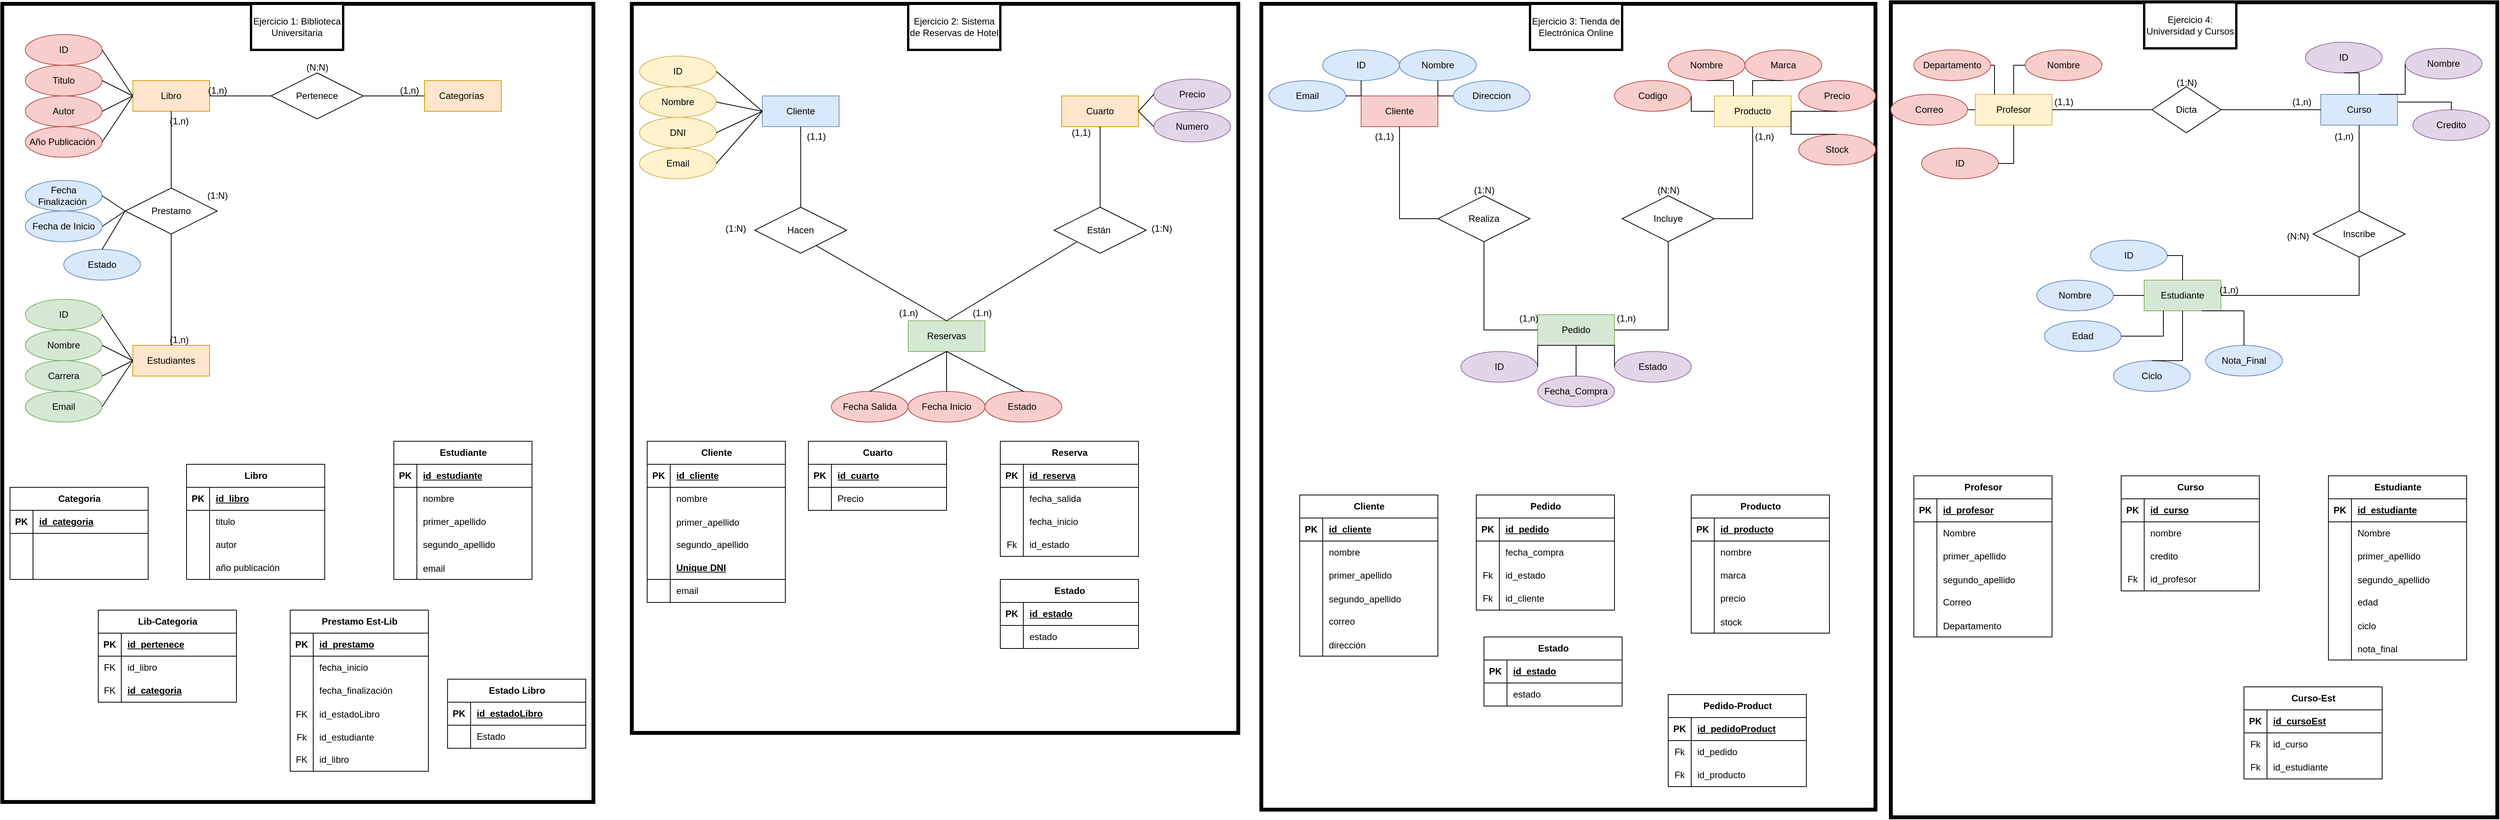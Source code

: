 <mxfile version="26.1.0">
  <diagram name="Página-1" id="GDNt9Vss6BU4Zptcmk1E">
    <mxGraphModel dx="1195" dy="643" grid="1" gridSize="10" guides="1" tooltips="1" connect="1" arrows="1" fold="1" page="1" pageScale="1" pageWidth="827" pageHeight="1169" math="0" shadow="0">
      <root>
        <mxCell id="0" />
        <mxCell id="1" parent="0" />
        <mxCell id="xpCKJEiRQMzCjA9dS5BB-174" value="" style="rounded=0;whiteSpace=wrap;html=1;fillColor=none;strokeWidth=5;" parent="1" vertex="1">
          <mxGeometry x="850" y="40" width="790" height="950" as="geometry" />
        </mxCell>
        <mxCell id="APYV1JquLKEHyIDqI38q-245" value="" style="rounded=0;whiteSpace=wrap;html=1;fillColor=none;strokeWidth=5;" vertex="1" parent="1">
          <mxGeometry x="2490" y="38" width="790" height="1062" as="geometry" />
        </mxCell>
        <mxCell id="APYV1JquLKEHyIDqI38q-104" value="" style="rounded=0;whiteSpace=wrap;html=1;fillColor=none;strokeWidth=5;" vertex="1" parent="1">
          <mxGeometry x="1670" y="40" width="800" height="1050" as="geometry" />
        </mxCell>
        <mxCell id="xpCKJEiRQMzCjA9dS5BB-92" value="" style="rounded=0;whiteSpace=wrap;html=1;fillColor=none;strokeWidth=5;strokeColor=default;" parent="1" vertex="1">
          <mxGeometry x="30" y="40" width="770" height="1040" as="geometry" />
        </mxCell>
        <mxCell id="-TkPGOcFpFGr9JyTpIgo-1" value="Libro" style="whiteSpace=wrap;html=1;align=center;fillColor=#ffe6cc;strokeColor=#d79b00;" parent="1" vertex="1">
          <mxGeometry x="200" y="140" width="100" height="40" as="geometry" />
        </mxCell>
        <mxCell id="-TkPGOcFpFGr9JyTpIgo-2" value="ID" style="ellipse;whiteSpace=wrap;html=1;align=center;fillColor=#f8cecc;strokeColor=#b85450;" parent="1" vertex="1">
          <mxGeometry x="60" y="80" width="100" height="40" as="geometry" />
        </mxCell>
        <mxCell id="-TkPGOcFpFGr9JyTpIgo-3" value="Titulo" style="ellipse;whiteSpace=wrap;html=1;align=center;fillColor=#f8cecc;strokeColor=#b85450;" parent="1" vertex="1">
          <mxGeometry x="60" y="120" width="100" height="40" as="geometry" />
        </mxCell>
        <mxCell id="-TkPGOcFpFGr9JyTpIgo-4" value="Autor" style="ellipse;whiteSpace=wrap;html=1;align=center;fillColor=#f8cecc;strokeColor=#b85450;" parent="1" vertex="1">
          <mxGeometry x="60" y="160" width="100" height="40" as="geometry" />
        </mxCell>
        <mxCell id="-TkPGOcFpFGr9JyTpIgo-5" value="Año Publicación&lt;span style=&quot;background-color: transparent; color: light-dark(rgb(0, 0, 0), rgb(255, 255, 255));&quot;&gt;&amp;nbsp;&lt;/span&gt;" style="ellipse;whiteSpace=wrap;html=1;align=center;fillColor=#f8cecc;strokeColor=#b85450;" parent="1" vertex="1">
          <mxGeometry x="60" y="200" width="100" height="40" as="geometry" />
        </mxCell>
        <mxCell id="-TkPGOcFpFGr9JyTpIgo-6" value="Categorías&amp;nbsp;" style="whiteSpace=wrap;html=1;align=center;fillColor=#ffe6cc;strokeColor=#d79b00;" parent="1" vertex="1">
          <mxGeometry x="580" y="140" width="100" height="40" as="geometry" />
        </mxCell>
        <mxCell id="-TkPGOcFpFGr9JyTpIgo-9" value="Pertenece" style="shape=rhombus;perimeter=rhombusPerimeter;whiteSpace=wrap;html=1;align=center;" parent="1" vertex="1">
          <mxGeometry x="380" y="130" width="120" height="60" as="geometry" />
        </mxCell>
        <mxCell id="-TkPGOcFpFGr9JyTpIgo-10" value="Estudiantes" style="whiteSpace=wrap;html=1;align=center;fillColor=#ffe6cc;strokeColor=#d79b00;" parent="1" vertex="1">
          <mxGeometry x="200" y="485" width="100" height="40" as="geometry" />
        </mxCell>
        <mxCell id="-TkPGOcFpFGr9JyTpIgo-11" value="ID" style="ellipse;whiteSpace=wrap;html=1;align=center;fillColor=#d5e8d4;strokeColor=#82b366;" parent="1" vertex="1">
          <mxGeometry x="60" y="425" width="100" height="40" as="geometry" />
        </mxCell>
        <mxCell id="-TkPGOcFpFGr9JyTpIgo-12" value="Nombre" style="ellipse;whiteSpace=wrap;html=1;align=center;fillColor=#d5e8d4;strokeColor=#82b366;" parent="1" vertex="1">
          <mxGeometry x="60" y="465" width="100" height="40" as="geometry" />
        </mxCell>
        <mxCell id="-TkPGOcFpFGr9JyTpIgo-13" value="Carrera" style="ellipse;whiteSpace=wrap;html=1;align=center;fillColor=#d5e8d4;strokeColor=#82b366;" parent="1" vertex="1">
          <mxGeometry x="60" y="505" width="100" height="40" as="geometry" />
        </mxCell>
        <mxCell id="-TkPGOcFpFGr9JyTpIgo-14" value="Email" style="ellipse;whiteSpace=wrap;html=1;align=center;fillColor=#d5e8d4;strokeColor=#82b366;" parent="1" vertex="1">
          <mxGeometry x="60" y="545" width="100" height="40" as="geometry" />
        </mxCell>
        <mxCell id="-TkPGOcFpFGr9JyTpIgo-16" value="" style="endArrow=none;html=1;rounded=0;exitX=1;exitY=0.5;exitDx=0;exitDy=0;entryX=0;entryY=0.5;entryDx=0;entryDy=0;" parent="1" source="-TkPGOcFpFGr9JyTpIgo-1" target="-TkPGOcFpFGr9JyTpIgo-9" edge="1">
          <mxGeometry relative="1" as="geometry">
            <mxPoint x="350" y="310" as="sourcePoint" />
            <mxPoint x="510" y="310" as="targetPoint" />
          </mxGeometry>
        </mxCell>
        <mxCell id="-TkPGOcFpFGr9JyTpIgo-17" value="" style="endArrow=none;html=1;rounded=0;exitX=1;exitY=0.5;exitDx=0;exitDy=0;entryX=0;entryY=0.5;entryDx=0;entryDy=0;" parent="1" source="-TkPGOcFpFGr9JyTpIgo-9" target="-TkPGOcFpFGr9JyTpIgo-6" edge="1">
          <mxGeometry relative="1" as="geometry">
            <mxPoint x="310" y="170" as="sourcePoint" />
            <mxPoint x="390" y="170" as="targetPoint" />
          </mxGeometry>
        </mxCell>
        <mxCell id="-TkPGOcFpFGr9JyTpIgo-20" value="Fecha de Inicio" style="ellipse;whiteSpace=wrap;html=1;align=center;fillColor=#dae8fc;strokeColor=#6c8ebf;" parent="1" vertex="1">
          <mxGeometry x="60" y="310" width="100" height="40" as="geometry" />
        </mxCell>
        <mxCell id="-TkPGOcFpFGr9JyTpIgo-21" value="Fecha Finalización&amp;nbsp;" style="ellipse;whiteSpace=wrap;html=1;align=center;fillColor=#dae8fc;strokeColor=#6c8ebf;" parent="1" vertex="1">
          <mxGeometry x="60" y="270" width="100" height="40" as="geometry" />
        </mxCell>
        <mxCell id="w6V48qZ9a-V51a5xOPc7-4" value="" style="endArrow=none;html=1;rounded=0;exitX=0;exitY=0.5;exitDx=0;exitDy=0;entryX=1;entryY=0.5;entryDx=0;entryDy=0;" parent="1" source="-TkPGOcFpFGr9JyTpIgo-1" target="-TkPGOcFpFGr9JyTpIgo-2" edge="1">
          <mxGeometry relative="1" as="geometry">
            <mxPoint x="220" y="380" as="sourcePoint" />
            <mxPoint x="180" y="360" as="targetPoint" />
          </mxGeometry>
        </mxCell>
        <mxCell id="w6V48qZ9a-V51a5xOPc7-5" value="" style="endArrow=none;html=1;rounded=0;exitX=0;exitY=0.5;exitDx=0;exitDy=0;entryX=1;entryY=0.5;entryDx=0;entryDy=0;" parent="1" source="-TkPGOcFpFGr9JyTpIgo-1" target="-TkPGOcFpFGr9JyTpIgo-3" edge="1">
          <mxGeometry relative="1" as="geometry">
            <mxPoint x="210" y="170" as="sourcePoint" />
            <mxPoint x="170" y="110" as="targetPoint" />
          </mxGeometry>
        </mxCell>
        <mxCell id="w6V48qZ9a-V51a5xOPc7-6" value="" style="endArrow=none;html=1;rounded=0;exitX=0;exitY=0.5;exitDx=0;exitDy=0;entryX=1;entryY=0.5;entryDx=0;entryDy=0;" parent="1" source="-TkPGOcFpFGr9JyTpIgo-1" target="-TkPGOcFpFGr9JyTpIgo-4" edge="1">
          <mxGeometry relative="1" as="geometry">
            <mxPoint x="210" y="170" as="sourcePoint" />
            <mxPoint x="170" y="150" as="targetPoint" />
          </mxGeometry>
        </mxCell>
        <mxCell id="w6V48qZ9a-V51a5xOPc7-7" value="" style="endArrow=none;html=1;rounded=0;exitX=0;exitY=0.5;exitDx=0;exitDy=0;entryX=1;entryY=0.5;entryDx=0;entryDy=0;" parent="1" source="-TkPGOcFpFGr9JyTpIgo-1" target="-TkPGOcFpFGr9JyTpIgo-5" edge="1">
          <mxGeometry relative="1" as="geometry">
            <mxPoint x="210" y="170" as="sourcePoint" />
            <mxPoint x="170" y="190" as="targetPoint" />
          </mxGeometry>
        </mxCell>
        <mxCell id="w6V48qZ9a-V51a5xOPc7-16" value="(1,n)" style="text;html=1;align=center;verticalAlign=middle;resizable=0;points=[];autosize=1;strokeColor=none;fillColor=none;" parent="1" vertex="1">
          <mxGeometry x="285" y="138" width="50" height="30" as="geometry" />
        </mxCell>
        <mxCell id="w6V48qZ9a-V51a5xOPc7-17" value="(1,n)" style="text;html=1;align=center;verticalAlign=middle;resizable=0;points=[];autosize=1;strokeColor=none;fillColor=none;" parent="1" vertex="1">
          <mxGeometry x="535" y="138" width="50" height="30" as="geometry" />
        </mxCell>
        <mxCell id="w6V48qZ9a-V51a5xOPc7-18" value="(N:N)" style="text;html=1;align=center;verticalAlign=middle;resizable=0;points=[];autosize=1;strokeColor=none;fillColor=none;" parent="1" vertex="1">
          <mxGeometry x="415" y="108" width="50" height="30" as="geometry" />
        </mxCell>
        <mxCell id="w6V48qZ9a-V51a5xOPc7-19" value="" style="endArrow=none;html=1;rounded=0;entryX=1;entryY=0.5;entryDx=0;entryDy=0;exitX=0;exitY=0.5;exitDx=0;exitDy=0;" parent="1" source="-TkPGOcFpFGr9JyTpIgo-10" target="-TkPGOcFpFGr9JyTpIgo-11" edge="1">
          <mxGeometry relative="1" as="geometry">
            <mxPoint x="330" y="375" as="sourcePoint" />
            <mxPoint x="170" y="315" as="targetPoint" />
          </mxGeometry>
        </mxCell>
        <mxCell id="w6V48qZ9a-V51a5xOPc7-20" value="" style="endArrow=none;html=1;rounded=0;entryX=1;entryY=0.5;entryDx=0;entryDy=0;exitX=0;exitY=0.5;exitDx=0;exitDy=0;" parent="1" source="-TkPGOcFpFGr9JyTpIgo-10" target="-TkPGOcFpFGr9JyTpIgo-12" edge="1">
          <mxGeometry relative="1" as="geometry">
            <mxPoint x="340" y="385" as="sourcePoint" />
            <mxPoint x="170" y="455" as="targetPoint" />
          </mxGeometry>
        </mxCell>
        <mxCell id="w6V48qZ9a-V51a5xOPc7-21" value="" style="endArrow=none;html=1;rounded=0;entryX=1;entryY=0.5;entryDx=0;entryDy=0;exitX=0;exitY=0.5;exitDx=0;exitDy=0;" parent="1" source="-TkPGOcFpFGr9JyTpIgo-10" target="-TkPGOcFpFGr9JyTpIgo-13" edge="1">
          <mxGeometry relative="1" as="geometry">
            <mxPoint x="350" y="395" as="sourcePoint" />
            <mxPoint x="180" y="465" as="targetPoint" />
          </mxGeometry>
        </mxCell>
        <mxCell id="w6V48qZ9a-V51a5xOPc7-22" value="" style="endArrow=none;html=1;rounded=0;entryX=1;entryY=0.5;entryDx=0;entryDy=0;exitX=0;exitY=0.5;exitDx=0;exitDy=0;" parent="1" source="-TkPGOcFpFGr9JyTpIgo-10" target="-TkPGOcFpFGr9JyTpIgo-14" edge="1">
          <mxGeometry relative="1" as="geometry">
            <mxPoint x="360" y="405" as="sourcePoint" />
            <mxPoint x="190" y="475" as="targetPoint" />
          </mxGeometry>
        </mxCell>
        <mxCell id="w6V48qZ9a-V51a5xOPc7-23" value="Prestamo" style="shape=rhombus;perimeter=rhombusPerimeter;whiteSpace=wrap;html=1;align=center;" parent="1" vertex="1">
          <mxGeometry x="190" y="280" width="120" height="60" as="geometry" />
        </mxCell>
        <mxCell id="w6V48qZ9a-V51a5xOPc7-24" value="" style="endArrow=none;html=1;rounded=0;entryX=0.5;entryY=1;entryDx=0;entryDy=0;exitX=0.5;exitY=0;exitDx=0;exitDy=0;" parent="1" source="w6V48qZ9a-V51a5xOPc7-23" target="-TkPGOcFpFGr9JyTpIgo-1" edge="1">
          <mxGeometry relative="1" as="geometry">
            <mxPoint x="370" y="330" as="sourcePoint" />
            <mxPoint x="200" y="400" as="targetPoint" />
          </mxGeometry>
        </mxCell>
        <mxCell id="w6V48qZ9a-V51a5xOPc7-25" value="" style="endArrow=none;html=1;rounded=0;entryX=0.5;entryY=1;entryDx=0;entryDy=0;exitX=0.5;exitY=0;exitDx=0;exitDy=0;" parent="1" source="-TkPGOcFpFGr9JyTpIgo-10" target="w6V48qZ9a-V51a5xOPc7-23" edge="1">
          <mxGeometry relative="1" as="geometry">
            <mxPoint x="380" y="340" as="sourcePoint" />
            <mxPoint x="210" y="410" as="targetPoint" />
          </mxGeometry>
        </mxCell>
        <mxCell id="w6V48qZ9a-V51a5xOPc7-26" value="(1,n)" style="text;html=1;align=center;verticalAlign=middle;resizable=0;points=[];autosize=1;strokeColor=none;fillColor=none;" parent="1" vertex="1">
          <mxGeometry x="235" y="463" width="50" height="30" as="geometry" />
        </mxCell>
        <mxCell id="w6V48qZ9a-V51a5xOPc7-27" value="(1,n)" style="text;html=1;align=center;verticalAlign=middle;resizable=0;points=[];autosize=1;strokeColor=none;fillColor=none;" parent="1" vertex="1">
          <mxGeometry x="235" y="178" width="50" height="30" as="geometry" />
        </mxCell>
        <mxCell id="w6V48qZ9a-V51a5xOPc7-28" value="(1:N)" style="text;html=1;align=center;verticalAlign=middle;resizable=0;points=[];autosize=1;strokeColor=none;fillColor=none;" parent="1" vertex="1">
          <mxGeometry x="285" y="275" width="50" height="30" as="geometry" />
        </mxCell>
        <mxCell id="w6V48qZ9a-V51a5xOPc7-29" value="" style="endArrow=none;html=1;rounded=0;entryX=1;entryY=0.5;entryDx=0;entryDy=0;exitX=0;exitY=0.5;exitDx=0;exitDy=0;" parent="1" source="w6V48qZ9a-V51a5xOPc7-23" target="-TkPGOcFpFGr9JyTpIgo-21" edge="1">
          <mxGeometry relative="1" as="geometry">
            <mxPoint x="390" y="350" as="sourcePoint" />
            <mxPoint x="220" y="420" as="targetPoint" />
          </mxGeometry>
        </mxCell>
        <mxCell id="w6V48qZ9a-V51a5xOPc7-30" value="" style="endArrow=none;html=1;rounded=0;entryX=1;entryY=0.5;entryDx=0;entryDy=0;exitX=0;exitY=0.5;exitDx=0;exitDy=0;" parent="1" source="w6V48qZ9a-V51a5xOPc7-23" target="-TkPGOcFpFGr9JyTpIgo-20" edge="1">
          <mxGeometry relative="1" as="geometry">
            <mxPoint x="400" y="360" as="sourcePoint" />
            <mxPoint x="230" y="430" as="targetPoint" />
          </mxGeometry>
        </mxCell>
        <mxCell id="xpCKJEiRQMzCjA9dS5BB-2" value="Libro" style="shape=table;startSize=30;container=1;collapsible=1;childLayout=tableLayout;fixedRows=1;rowLines=0;fontStyle=1;align=center;resizeLast=1;html=1;" parent="1" vertex="1">
          <mxGeometry x="270" y="640" width="180" height="150" as="geometry" />
        </mxCell>
        <mxCell id="xpCKJEiRQMzCjA9dS5BB-3" value="" style="shape=tableRow;horizontal=0;startSize=0;swimlaneHead=0;swimlaneBody=0;fillColor=none;collapsible=0;dropTarget=0;points=[[0,0.5],[1,0.5]];portConstraint=eastwest;top=0;left=0;right=0;bottom=1;" parent="xpCKJEiRQMzCjA9dS5BB-2" vertex="1">
          <mxGeometry y="30" width="180" height="30" as="geometry" />
        </mxCell>
        <mxCell id="xpCKJEiRQMzCjA9dS5BB-4" value="PK" style="shape=partialRectangle;connectable=0;fillColor=none;top=0;left=0;bottom=0;right=0;fontStyle=1;overflow=hidden;whiteSpace=wrap;html=1;" parent="xpCKJEiRQMzCjA9dS5BB-3" vertex="1">
          <mxGeometry width="30" height="30" as="geometry">
            <mxRectangle width="30" height="30" as="alternateBounds" />
          </mxGeometry>
        </mxCell>
        <mxCell id="xpCKJEiRQMzCjA9dS5BB-5" value="id_libro" style="shape=partialRectangle;connectable=0;fillColor=none;top=0;left=0;bottom=0;right=0;align=left;spacingLeft=6;fontStyle=5;overflow=hidden;whiteSpace=wrap;html=1;" parent="xpCKJEiRQMzCjA9dS5BB-3" vertex="1">
          <mxGeometry x="30" width="150" height="30" as="geometry">
            <mxRectangle width="150" height="30" as="alternateBounds" />
          </mxGeometry>
        </mxCell>
        <mxCell id="xpCKJEiRQMzCjA9dS5BB-6" value="" style="shape=tableRow;horizontal=0;startSize=0;swimlaneHead=0;swimlaneBody=0;fillColor=none;collapsible=0;dropTarget=0;points=[[0,0.5],[1,0.5]];portConstraint=eastwest;top=0;left=0;right=0;bottom=0;" parent="xpCKJEiRQMzCjA9dS5BB-2" vertex="1">
          <mxGeometry y="60" width="180" height="30" as="geometry" />
        </mxCell>
        <mxCell id="xpCKJEiRQMzCjA9dS5BB-7" value="" style="shape=partialRectangle;connectable=0;fillColor=none;top=0;left=0;bottom=0;right=0;editable=1;overflow=hidden;whiteSpace=wrap;html=1;" parent="xpCKJEiRQMzCjA9dS5BB-6" vertex="1">
          <mxGeometry width="30" height="30" as="geometry">
            <mxRectangle width="30" height="30" as="alternateBounds" />
          </mxGeometry>
        </mxCell>
        <mxCell id="xpCKJEiRQMzCjA9dS5BB-8" value="titulo" style="shape=partialRectangle;connectable=0;fillColor=none;top=0;left=0;bottom=0;right=0;align=left;spacingLeft=6;overflow=hidden;whiteSpace=wrap;html=1;" parent="xpCKJEiRQMzCjA9dS5BB-6" vertex="1">
          <mxGeometry x="30" width="150" height="30" as="geometry">
            <mxRectangle width="150" height="30" as="alternateBounds" />
          </mxGeometry>
        </mxCell>
        <mxCell id="xpCKJEiRQMzCjA9dS5BB-9" value="" style="shape=tableRow;horizontal=0;startSize=0;swimlaneHead=0;swimlaneBody=0;fillColor=none;collapsible=0;dropTarget=0;points=[[0,0.5],[1,0.5]];portConstraint=eastwest;top=0;left=0;right=0;bottom=0;" parent="xpCKJEiRQMzCjA9dS5BB-2" vertex="1">
          <mxGeometry y="90" width="180" height="30" as="geometry" />
        </mxCell>
        <mxCell id="xpCKJEiRQMzCjA9dS5BB-10" value="" style="shape=partialRectangle;connectable=0;fillColor=none;top=0;left=0;bottom=0;right=0;editable=1;overflow=hidden;whiteSpace=wrap;html=1;" parent="xpCKJEiRQMzCjA9dS5BB-9" vertex="1">
          <mxGeometry width="30" height="30" as="geometry">
            <mxRectangle width="30" height="30" as="alternateBounds" />
          </mxGeometry>
        </mxCell>
        <mxCell id="xpCKJEiRQMzCjA9dS5BB-11" value="autor" style="shape=partialRectangle;connectable=0;fillColor=none;top=0;left=0;bottom=0;right=0;align=left;spacingLeft=6;overflow=hidden;whiteSpace=wrap;html=1;" parent="xpCKJEiRQMzCjA9dS5BB-9" vertex="1">
          <mxGeometry x="30" width="150" height="30" as="geometry">
            <mxRectangle width="150" height="30" as="alternateBounds" />
          </mxGeometry>
        </mxCell>
        <mxCell id="xpCKJEiRQMzCjA9dS5BB-12" value="" style="shape=tableRow;horizontal=0;startSize=0;swimlaneHead=0;swimlaneBody=0;fillColor=none;collapsible=0;dropTarget=0;points=[[0,0.5],[1,0.5]];portConstraint=eastwest;top=0;left=0;right=0;bottom=0;" parent="xpCKJEiRQMzCjA9dS5BB-2" vertex="1">
          <mxGeometry y="120" width="180" height="30" as="geometry" />
        </mxCell>
        <mxCell id="xpCKJEiRQMzCjA9dS5BB-13" value="" style="shape=partialRectangle;connectable=0;fillColor=none;top=0;left=0;bottom=0;right=0;editable=1;overflow=hidden;whiteSpace=wrap;html=1;" parent="xpCKJEiRQMzCjA9dS5BB-12" vertex="1">
          <mxGeometry width="30" height="30" as="geometry">
            <mxRectangle width="30" height="30" as="alternateBounds" />
          </mxGeometry>
        </mxCell>
        <mxCell id="xpCKJEiRQMzCjA9dS5BB-14" value="año publicación&amp;nbsp;" style="shape=partialRectangle;connectable=0;fillColor=none;top=0;left=0;bottom=0;right=0;align=left;spacingLeft=6;overflow=hidden;whiteSpace=wrap;html=1;" parent="xpCKJEiRQMzCjA9dS5BB-12" vertex="1">
          <mxGeometry x="30" width="150" height="30" as="geometry">
            <mxRectangle width="150" height="30" as="alternateBounds" />
          </mxGeometry>
        </mxCell>
        <mxCell id="xpCKJEiRQMzCjA9dS5BB-15" value="Categoria" style="shape=table;startSize=30;container=1;collapsible=1;childLayout=tableLayout;fixedRows=1;rowLines=0;fontStyle=1;align=center;resizeLast=1;html=1;" parent="1" vertex="1">
          <mxGeometry x="40" y="670" width="180" height="120" as="geometry" />
        </mxCell>
        <mxCell id="xpCKJEiRQMzCjA9dS5BB-16" value="" style="shape=tableRow;horizontal=0;startSize=0;swimlaneHead=0;swimlaneBody=0;fillColor=none;collapsible=0;dropTarget=0;points=[[0,0.5],[1,0.5]];portConstraint=eastwest;top=0;left=0;right=0;bottom=1;" parent="xpCKJEiRQMzCjA9dS5BB-15" vertex="1">
          <mxGeometry y="30" width="180" height="30" as="geometry" />
        </mxCell>
        <mxCell id="xpCKJEiRQMzCjA9dS5BB-17" value="PK" style="shape=partialRectangle;connectable=0;fillColor=none;top=0;left=0;bottom=0;right=0;fontStyle=1;overflow=hidden;whiteSpace=wrap;html=1;" parent="xpCKJEiRQMzCjA9dS5BB-16" vertex="1">
          <mxGeometry width="30" height="30" as="geometry">
            <mxRectangle width="30" height="30" as="alternateBounds" />
          </mxGeometry>
        </mxCell>
        <mxCell id="xpCKJEiRQMzCjA9dS5BB-18" value="id_categoria" style="shape=partialRectangle;connectable=0;fillColor=none;top=0;left=0;bottom=0;right=0;align=left;spacingLeft=6;fontStyle=5;overflow=hidden;whiteSpace=wrap;html=1;" parent="xpCKJEiRQMzCjA9dS5BB-16" vertex="1">
          <mxGeometry x="30" width="150" height="30" as="geometry">
            <mxRectangle width="150" height="30" as="alternateBounds" />
          </mxGeometry>
        </mxCell>
        <mxCell id="xpCKJEiRQMzCjA9dS5BB-19" value="" style="shape=tableRow;horizontal=0;startSize=0;swimlaneHead=0;swimlaneBody=0;fillColor=none;collapsible=0;dropTarget=0;points=[[0,0.5],[1,0.5]];portConstraint=eastwest;top=0;left=0;right=0;bottom=0;" parent="xpCKJEiRQMzCjA9dS5BB-15" vertex="1">
          <mxGeometry y="60" width="180" height="30" as="geometry" />
        </mxCell>
        <mxCell id="xpCKJEiRQMzCjA9dS5BB-20" value="" style="shape=partialRectangle;connectable=0;fillColor=none;top=0;left=0;bottom=0;right=0;editable=1;overflow=hidden;whiteSpace=wrap;html=1;" parent="xpCKJEiRQMzCjA9dS5BB-19" vertex="1">
          <mxGeometry width="30" height="30" as="geometry">
            <mxRectangle width="30" height="30" as="alternateBounds" />
          </mxGeometry>
        </mxCell>
        <mxCell id="xpCKJEiRQMzCjA9dS5BB-21" value="" style="shape=partialRectangle;connectable=0;fillColor=none;top=0;left=0;bottom=0;right=0;align=left;spacingLeft=6;overflow=hidden;whiteSpace=wrap;html=1;" parent="xpCKJEiRQMzCjA9dS5BB-19" vertex="1">
          <mxGeometry x="30" width="150" height="30" as="geometry">
            <mxRectangle width="150" height="30" as="alternateBounds" />
          </mxGeometry>
        </mxCell>
        <mxCell id="xpCKJEiRQMzCjA9dS5BB-25" value="" style="shape=tableRow;horizontal=0;startSize=0;swimlaneHead=0;swimlaneBody=0;fillColor=none;collapsible=0;dropTarget=0;points=[[0,0.5],[1,0.5]];portConstraint=eastwest;top=0;left=0;right=0;bottom=0;" parent="xpCKJEiRQMzCjA9dS5BB-15" vertex="1">
          <mxGeometry y="90" width="180" height="30" as="geometry" />
        </mxCell>
        <mxCell id="xpCKJEiRQMzCjA9dS5BB-26" value="" style="shape=partialRectangle;connectable=0;fillColor=none;top=0;left=0;bottom=0;right=0;editable=1;overflow=hidden;whiteSpace=wrap;html=1;" parent="xpCKJEiRQMzCjA9dS5BB-25" vertex="1">
          <mxGeometry width="30" height="30" as="geometry">
            <mxRectangle width="30" height="30" as="alternateBounds" />
          </mxGeometry>
        </mxCell>
        <mxCell id="xpCKJEiRQMzCjA9dS5BB-27" value="" style="shape=partialRectangle;connectable=0;fillColor=none;top=0;left=0;bottom=0;right=0;align=left;spacingLeft=6;overflow=hidden;whiteSpace=wrap;html=1;" parent="xpCKJEiRQMzCjA9dS5BB-25" vertex="1">
          <mxGeometry x="30" width="150" height="30" as="geometry">
            <mxRectangle width="150" height="30" as="alternateBounds" />
          </mxGeometry>
        </mxCell>
        <mxCell id="xpCKJEiRQMzCjA9dS5BB-28" value="Estudiante" style="shape=table;startSize=30;container=1;collapsible=1;childLayout=tableLayout;fixedRows=1;rowLines=0;fontStyle=1;align=center;resizeLast=1;html=1;" parent="1" vertex="1">
          <mxGeometry x="540" y="610" width="180" height="180" as="geometry" />
        </mxCell>
        <mxCell id="xpCKJEiRQMzCjA9dS5BB-29" value="" style="shape=tableRow;horizontal=0;startSize=0;swimlaneHead=0;swimlaneBody=0;fillColor=none;collapsible=0;dropTarget=0;points=[[0,0.5],[1,0.5]];portConstraint=eastwest;top=0;left=0;right=0;bottom=1;" parent="xpCKJEiRQMzCjA9dS5BB-28" vertex="1">
          <mxGeometry y="30" width="180" height="30" as="geometry" />
        </mxCell>
        <mxCell id="xpCKJEiRQMzCjA9dS5BB-30" value="PK" style="shape=partialRectangle;connectable=0;fillColor=none;top=0;left=0;bottom=0;right=0;fontStyle=1;overflow=hidden;whiteSpace=wrap;html=1;" parent="xpCKJEiRQMzCjA9dS5BB-29" vertex="1">
          <mxGeometry width="30" height="30" as="geometry">
            <mxRectangle width="30" height="30" as="alternateBounds" />
          </mxGeometry>
        </mxCell>
        <mxCell id="xpCKJEiRQMzCjA9dS5BB-31" value="id_estudiante" style="shape=partialRectangle;connectable=0;fillColor=none;top=0;left=0;bottom=0;right=0;align=left;spacingLeft=6;fontStyle=5;overflow=hidden;whiteSpace=wrap;html=1;" parent="xpCKJEiRQMzCjA9dS5BB-29" vertex="1">
          <mxGeometry x="30" width="150" height="30" as="geometry">
            <mxRectangle width="150" height="30" as="alternateBounds" />
          </mxGeometry>
        </mxCell>
        <mxCell id="xpCKJEiRQMzCjA9dS5BB-32" value="" style="shape=tableRow;horizontal=0;startSize=0;swimlaneHead=0;swimlaneBody=0;fillColor=none;collapsible=0;dropTarget=0;points=[[0,0.5],[1,0.5]];portConstraint=eastwest;top=0;left=0;right=0;bottom=0;" parent="xpCKJEiRQMzCjA9dS5BB-28" vertex="1">
          <mxGeometry y="60" width="180" height="30" as="geometry" />
        </mxCell>
        <mxCell id="xpCKJEiRQMzCjA9dS5BB-33" value="" style="shape=partialRectangle;connectable=0;fillColor=none;top=0;left=0;bottom=0;right=0;editable=1;overflow=hidden;whiteSpace=wrap;html=1;" parent="xpCKJEiRQMzCjA9dS5BB-32" vertex="1">
          <mxGeometry width="30" height="30" as="geometry">
            <mxRectangle width="30" height="30" as="alternateBounds" />
          </mxGeometry>
        </mxCell>
        <mxCell id="xpCKJEiRQMzCjA9dS5BB-34" value="nombre" style="shape=partialRectangle;connectable=0;fillColor=none;top=0;left=0;bottom=0;right=0;align=left;spacingLeft=6;overflow=hidden;whiteSpace=wrap;html=1;" parent="xpCKJEiRQMzCjA9dS5BB-32" vertex="1">
          <mxGeometry x="30" width="150" height="30" as="geometry">
            <mxRectangle width="150" height="30" as="alternateBounds" />
          </mxGeometry>
        </mxCell>
        <mxCell id="xpCKJEiRQMzCjA9dS5BB-35" value="" style="shape=tableRow;horizontal=0;startSize=0;swimlaneHead=0;swimlaneBody=0;fillColor=none;collapsible=0;dropTarget=0;points=[[0,0.5],[1,0.5]];portConstraint=eastwest;top=0;left=0;right=0;bottom=0;" parent="xpCKJEiRQMzCjA9dS5BB-28" vertex="1">
          <mxGeometry y="90" width="180" height="30" as="geometry" />
        </mxCell>
        <mxCell id="xpCKJEiRQMzCjA9dS5BB-36" value="" style="shape=partialRectangle;connectable=0;fillColor=none;top=0;left=0;bottom=0;right=0;editable=1;overflow=hidden;whiteSpace=wrap;html=1;" parent="xpCKJEiRQMzCjA9dS5BB-35" vertex="1">
          <mxGeometry width="30" height="30" as="geometry">
            <mxRectangle width="30" height="30" as="alternateBounds" />
          </mxGeometry>
        </mxCell>
        <mxCell id="xpCKJEiRQMzCjA9dS5BB-37" value="primer_apellido" style="shape=partialRectangle;connectable=0;fillColor=none;top=0;left=0;bottom=0;right=0;align=left;spacingLeft=6;overflow=hidden;whiteSpace=wrap;html=1;" parent="xpCKJEiRQMzCjA9dS5BB-35" vertex="1">
          <mxGeometry x="30" width="150" height="30" as="geometry">
            <mxRectangle width="150" height="30" as="alternateBounds" />
          </mxGeometry>
        </mxCell>
        <mxCell id="xpCKJEiRQMzCjA9dS5BB-38" value="" style="shape=tableRow;horizontal=0;startSize=0;swimlaneHead=0;swimlaneBody=0;fillColor=none;collapsible=0;dropTarget=0;points=[[0,0.5],[1,0.5]];portConstraint=eastwest;top=0;left=0;right=0;bottom=0;" parent="xpCKJEiRQMzCjA9dS5BB-28" vertex="1">
          <mxGeometry y="120" width="180" height="30" as="geometry" />
        </mxCell>
        <mxCell id="xpCKJEiRQMzCjA9dS5BB-39" value="" style="shape=partialRectangle;connectable=0;fillColor=none;top=0;left=0;bottom=0;right=0;editable=1;overflow=hidden;whiteSpace=wrap;html=1;" parent="xpCKJEiRQMzCjA9dS5BB-38" vertex="1">
          <mxGeometry width="30" height="30" as="geometry">
            <mxRectangle width="30" height="30" as="alternateBounds" />
          </mxGeometry>
        </mxCell>
        <mxCell id="xpCKJEiRQMzCjA9dS5BB-40" value="segundo_apellido" style="shape=partialRectangle;connectable=0;fillColor=none;top=0;left=0;bottom=0;right=0;align=left;spacingLeft=6;overflow=hidden;whiteSpace=wrap;html=1;" parent="xpCKJEiRQMzCjA9dS5BB-38" vertex="1">
          <mxGeometry x="30" width="150" height="30" as="geometry">
            <mxRectangle width="150" height="30" as="alternateBounds" />
          </mxGeometry>
        </mxCell>
        <mxCell id="xpCKJEiRQMzCjA9dS5BB-41" value="" style="shape=tableRow;horizontal=0;startSize=0;swimlaneHead=0;swimlaneBody=0;fillColor=none;collapsible=0;dropTarget=0;points=[[0,0.5],[1,0.5]];portConstraint=eastwest;top=0;left=0;right=0;bottom=0;" parent="xpCKJEiRQMzCjA9dS5BB-28" vertex="1">
          <mxGeometry y="150" width="180" height="30" as="geometry" />
        </mxCell>
        <mxCell id="xpCKJEiRQMzCjA9dS5BB-42" value="" style="shape=partialRectangle;connectable=0;fillColor=none;top=0;left=0;bottom=0;right=0;editable=1;overflow=hidden;" parent="xpCKJEiRQMzCjA9dS5BB-41" vertex="1">
          <mxGeometry width="30" height="30" as="geometry">
            <mxRectangle width="30" height="30" as="alternateBounds" />
          </mxGeometry>
        </mxCell>
        <mxCell id="xpCKJEiRQMzCjA9dS5BB-43" value="email" style="shape=partialRectangle;connectable=0;fillColor=none;top=0;left=0;bottom=0;right=0;align=left;spacingLeft=6;overflow=hidden;" parent="xpCKJEiRQMzCjA9dS5BB-41" vertex="1">
          <mxGeometry x="30" width="150" height="30" as="geometry">
            <mxRectangle width="150" height="30" as="alternateBounds" />
          </mxGeometry>
        </mxCell>
        <mxCell id="xpCKJEiRQMzCjA9dS5BB-44" value="Prestamo Est-Lib" style="shape=table;startSize=30;container=1;collapsible=1;childLayout=tableLayout;fixedRows=1;rowLines=0;fontStyle=1;align=center;resizeLast=1;html=1;" parent="1" vertex="1">
          <mxGeometry x="405" y="830" width="180" height="210" as="geometry" />
        </mxCell>
        <mxCell id="xpCKJEiRQMzCjA9dS5BB-45" value="" style="shape=tableRow;horizontal=0;startSize=0;swimlaneHead=0;swimlaneBody=0;fillColor=none;collapsible=0;dropTarget=0;points=[[0,0.5],[1,0.5]];portConstraint=eastwest;top=0;left=0;right=0;bottom=1;" parent="xpCKJEiRQMzCjA9dS5BB-44" vertex="1">
          <mxGeometry y="30" width="180" height="30" as="geometry" />
        </mxCell>
        <mxCell id="xpCKJEiRQMzCjA9dS5BB-46" value="PK" style="shape=partialRectangle;connectable=0;fillColor=none;top=0;left=0;bottom=0;right=0;fontStyle=1;overflow=hidden;whiteSpace=wrap;html=1;" parent="xpCKJEiRQMzCjA9dS5BB-45" vertex="1">
          <mxGeometry width="30" height="30" as="geometry">
            <mxRectangle width="30" height="30" as="alternateBounds" />
          </mxGeometry>
        </mxCell>
        <mxCell id="xpCKJEiRQMzCjA9dS5BB-47" value="id_prestamo" style="shape=partialRectangle;connectable=0;fillColor=none;top=0;left=0;bottom=0;right=0;align=left;spacingLeft=6;fontStyle=5;overflow=hidden;whiteSpace=wrap;html=1;" parent="xpCKJEiRQMzCjA9dS5BB-45" vertex="1">
          <mxGeometry x="30" width="150" height="30" as="geometry">
            <mxRectangle width="150" height="30" as="alternateBounds" />
          </mxGeometry>
        </mxCell>
        <mxCell id="xpCKJEiRQMzCjA9dS5BB-48" value="" style="shape=tableRow;horizontal=0;startSize=0;swimlaneHead=0;swimlaneBody=0;fillColor=none;collapsible=0;dropTarget=0;points=[[0,0.5],[1,0.5]];portConstraint=eastwest;top=0;left=0;right=0;bottom=0;" parent="xpCKJEiRQMzCjA9dS5BB-44" vertex="1">
          <mxGeometry y="60" width="180" height="30" as="geometry" />
        </mxCell>
        <mxCell id="xpCKJEiRQMzCjA9dS5BB-49" value="" style="shape=partialRectangle;connectable=0;fillColor=none;top=0;left=0;bottom=0;right=0;editable=1;overflow=hidden;whiteSpace=wrap;html=1;" parent="xpCKJEiRQMzCjA9dS5BB-48" vertex="1">
          <mxGeometry width="30" height="30" as="geometry">
            <mxRectangle width="30" height="30" as="alternateBounds" />
          </mxGeometry>
        </mxCell>
        <mxCell id="xpCKJEiRQMzCjA9dS5BB-50" value="fecha_inicio&amp;nbsp;" style="shape=partialRectangle;connectable=0;fillColor=none;top=0;left=0;bottom=0;right=0;align=left;spacingLeft=6;overflow=hidden;whiteSpace=wrap;html=1;" parent="xpCKJEiRQMzCjA9dS5BB-48" vertex="1">
          <mxGeometry x="30" width="150" height="30" as="geometry">
            <mxRectangle width="150" height="30" as="alternateBounds" />
          </mxGeometry>
        </mxCell>
        <mxCell id="xpCKJEiRQMzCjA9dS5BB-51" value="" style="shape=tableRow;horizontal=0;startSize=0;swimlaneHead=0;swimlaneBody=0;fillColor=none;collapsible=0;dropTarget=0;points=[[0,0.5],[1,0.5]];portConstraint=eastwest;top=0;left=0;right=0;bottom=0;" parent="xpCKJEiRQMzCjA9dS5BB-44" vertex="1">
          <mxGeometry y="90" width="180" height="30" as="geometry" />
        </mxCell>
        <mxCell id="xpCKJEiRQMzCjA9dS5BB-52" value="" style="shape=partialRectangle;connectable=0;fillColor=none;top=0;left=0;bottom=0;right=0;editable=1;overflow=hidden;whiteSpace=wrap;html=1;" parent="xpCKJEiRQMzCjA9dS5BB-51" vertex="1">
          <mxGeometry width="30" height="30" as="geometry">
            <mxRectangle width="30" height="30" as="alternateBounds" />
          </mxGeometry>
        </mxCell>
        <mxCell id="xpCKJEiRQMzCjA9dS5BB-53" value="fecha_finalización&amp;nbsp;" style="shape=partialRectangle;connectable=0;fillColor=none;top=0;left=0;bottom=0;right=0;align=left;spacingLeft=6;overflow=hidden;whiteSpace=wrap;html=1;" parent="xpCKJEiRQMzCjA9dS5BB-51" vertex="1">
          <mxGeometry x="30" width="150" height="30" as="geometry">
            <mxRectangle width="150" height="30" as="alternateBounds" />
          </mxGeometry>
        </mxCell>
        <mxCell id="xpCKJEiRQMzCjA9dS5BB-70" value="" style="shape=tableRow;horizontal=0;startSize=0;swimlaneHead=0;swimlaneBody=0;fillColor=none;collapsible=0;dropTarget=0;points=[[0,0.5],[1,0.5]];portConstraint=eastwest;top=0;left=0;right=0;bottom=0;" parent="xpCKJEiRQMzCjA9dS5BB-44" vertex="1">
          <mxGeometry y="120" width="180" height="30" as="geometry" />
        </mxCell>
        <mxCell id="xpCKJEiRQMzCjA9dS5BB-71" value="FK" style="shape=partialRectangle;connectable=0;fillColor=none;top=0;left=0;bottom=0;right=0;editable=1;overflow=hidden;" parent="xpCKJEiRQMzCjA9dS5BB-70" vertex="1">
          <mxGeometry width="30" height="30" as="geometry">
            <mxRectangle width="30" height="30" as="alternateBounds" />
          </mxGeometry>
        </mxCell>
        <mxCell id="xpCKJEiRQMzCjA9dS5BB-72" value="id_estadoLibro" style="shape=partialRectangle;connectable=0;fillColor=none;top=0;left=0;bottom=0;right=0;align=left;spacingLeft=6;overflow=hidden;" parent="xpCKJEiRQMzCjA9dS5BB-70" vertex="1">
          <mxGeometry x="30" width="150" height="30" as="geometry">
            <mxRectangle width="150" height="30" as="alternateBounds" />
          </mxGeometry>
        </mxCell>
        <mxCell id="xpCKJEiRQMzCjA9dS5BB-89" value="" style="shape=tableRow;horizontal=0;startSize=0;swimlaneHead=0;swimlaneBody=0;fillColor=none;collapsible=0;dropTarget=0;points=[[0,0.5],[1,0.5]];portConstraint=eastwest;top=0;left=0;right=0;bottom=0;" parent="xpCKJEiRQMzCjA9dS5BB-44" vertex="1">
          <mxGeometry y="150" width="180" height="30" as="geometry" />
        </mxCell>
        <mxCell id="xpCKJEiRQMzCjA9dS5BB-90" value="Fk" style="shape=partialRectangle;connectable=0;fillColor=none;top=0;left=0;bottom=0;right=0;editable=1;overflow=hidden;" parent="xpCKJEiRQMzCjA9dS5BB-89" vertex="1">
          <mxGeometry width="30" height="30" as="geometry">
            <mxRectangle width="30" height="30" as="alternateBounds" />
          </mxGeometry>
        </mxCell>
        <mxCell id="xpCKJEiRQMzCjA9dS5BB-91" value="id_estudiante" style="shape=partialRectangle;connectable=0;fillColor=none;top=0;left=0;bottom=0;right=0;align=left;spacingLeft=6;overflow=hidden;" parent="xpCKJEiRQMzCjA9dS5BB-89" vertex="1">
          <mxGeometry x="30" width="150" height="30" as="geometry">
            <mxRectangle width="150" height="30" as="alternateBounds" />
          </mxGeometry>
        </mxCell>
        <mxCell id="xpCKJEiRQMzCjA9dS5BB-54" value="" style="shape=tableRow;horizontal=0;startSize=0;swimlaneHead=0;swimlaneBody=0;fillColor=none;collapsible=0;dropTarget=0;points=[[0,0.5],[1,0.5]];portConstraint=eastwest;top=0;left=0;right=0;bottom=0;" parent="xpCKJEiRQMzCjA9dS5BB-44" vertex="1">
          <mxGeometry y="180" width="180" height="30" as="geometry" />
        </mxCell>
        <mxCell id="xpCKJEiRQMzCjA9dS5BB-55" value="FK" style="shape=partialRectangle;connectable=0;fillColor=none;top=0;left=0;bottom=0;right=0;editable=1;overflow=hidden;whiteSpace=wrap;html=1;" parent="xpCKJEiRQMzCjA9dS5BB-54" vertex="1">
          <mxGeometry width="30" height="30" as="geometry">
            <mxRectangle width="30" height="30" as="alternateBounds" />
          </mxGeometry>
        </mxCell>
        <mxCell id="xpCKJEiRQMzCjA9dS5BB-56" value="id_libro" style="shape=partialRectangle;connectable=0;fillColor=none;top=0;left=0;bottom=0;right=0;align=left;spacingLeft=6;overflow=hidden;whiteSpace=wrap;html=1;" parent="xpCKJEiRQMzCjA9dS5BB-54" vertex="1">
          <mxGeometry x="30" width="150" height="30" as="geometry">
            <mxRectangle width="150" height="30" as="alternateBounds" />
          </mxGeometry>
        </mxCell>
        <mxCell id="xpCKJEiRQMzCjA9dS5BB-57" value="Estado Libro" style="shape=table;startSize=30;container=1;collapsible=1;childLayout=tableLayout;fixedRows=1;rowLines=0;fontStyle=1;align=center;resizeLast=1;html=1;" parent="1" vertex="1">
          <mxGeometry x="610" y="920" width="180" height="90" as="geometry" />
        </mxCell>
        <mxCell id="xpCKJEiRQMzCjA9dS5BB-58" value="" style="shape=tableRow;horizontal=0;startSize=0;swimlaneHead=0;swimlaneBody=0;fillColor=none;collapsible=0;dropTarget=0;points=[[0,0.5],[1,0.5]];portConstraint=eastwest;top=0;left=0;right=0;bottom=1;" parent="xpCKJEiRQMzCjA9dS5BB-57" vertex="1">
          <mxGeometry y="30" width="180" height="30" as="geometry" />
        </mxCell>
        <mxCell id="xpCKJEiRQMzCjA9dS5BB-59" value="PK" style="shape=partialRectangle;connectable=0;fillColor=none;top=0;left=0;bottom=0;right=0;fontStyle=1;overflow=hidden;whiteSpace=wrap;html=1;" parent="xpCKJEiRQMzCjA9dS5BB-58" vertex="1">
          <mxGeometry width="30" height="30" as="geometry">
            <mxRectangle width="30" height="30" as="alternateBounds" />
          </mxGeometry>
        </mxCell>
        <mxCell id="xpCKJEiRQMzCjA9dS5BB-60" value="id_estadoLibro" style="shape=partialRectangle;connectable=0;fillColor=none;top=0;left=0;bottom=0;right=0;align=left;spacingLeft=6;fontStyle=5;overflow=hidden;whiteSpace=wrap;html=1;" parent="xpCKJEiRQMzCjA9dS5BB-58" vertex="1">
          <mxGeometry x="30" width="150" height="30" as="geometry">
            <mxRectangle width="150" height="30" as="alternateBounds" />
          </mxGeometry>
        </mxCell>
        <mxCell id="xpCKJEiRQMzCjA9dS5BB-61" value="" style="shape=tableRow;horizontal=0;startSize=0;swimlaneHead=0;swimlaneBody=0;fillColor=none;collapsible=0;dropTarget=0;points=[[0,0.5],[1,0.5]];portConstraint=eastwest;top=0;left=0;right=0;bottom=0;" parent="xpCKJEiRQMzCjA9dS5BB-57" vertex="1">
          <mxGeometry y="60" width="180" height="30" as="geometry" />
        </mxCell>
        <mxCell id="xpCKJEiRQMzCjA9dS5BB-62" value="" style="shape=partialRectangle;connectable=0;fillColor=none;top=0;left=0;bottom=0;right=0;editable=1;overflow=hidden;whiteSpace=wrap;html=1;" parent="xpCKJEiRQMzCjA9dS5BB-61" vertex="1">
          <mxGeometry width="30" height="30" as="geometry">
            <mxRectangle width="30" height="30" as="alternateBounds" />
          </mxGeometry>
        </mxCell>
        <mxCell id="xpCKJEiRQMzCjA9dS5BB-63" value="Estado" style="shape=partialRectangle;connectable=0;fillColor=none;top=0;left=0;bottom=0;right=0;align=left;spacingLeft=6;overflow=hidden;whiteSpace=wrap;html=1;" parent="xpCKJEiRQMzCjA9dS5BB-61" vertex="1">
          <mxGeometry x="30" width="150" height="30" as="geometry">
            <mxRectangle width="150" height="30" as="alternateBounds" />
          </mxGeometry>
        </mxCell>
        <mxCell id="xpCKJEiRQMzCjA9dS5BB-73" value="Lib-Categoria" style="shape=table;startSize=30;container=1;collapsible=1;childLayout=tableLayout;fixedRows=1;rowLines=0;fontStyle=1;align=center;resizeLast=1;html=1;" parent="1" vertex="1">
          <mxGeometry x="155" y="830" width="180" height="120" as="geometry" />
        </mxCell>
        <mxCell id="xpCKJEiRQMzCjA9dS5BB-74" value="" style="shape=tableRow;horizontal=0;startSize=0;swimlaneHead=0;swimlaneBody=0;fillColor=none;collapsible=0;dropTarget=0;points=[[0,0.5],[1,0.5]];portConstraint=eastwest;top=0;left=0;right=0;bottom=1;" parent="xpCKJEiRQMzCjA9dS5BB-73" vertex="1">
          <mxGeometry y="30" width="180" height="30" as="geometry" />
        </mxCell>
        <mxCell id="xpCKJEiRQMzCjA9dS5BB-75" value="PK" style="shape=partialRectangle;connectable=0;fillColor=none;top=0;left=0;bottom=0;right=0;fontStyle=1;overflow=hidden;whiteSpace=wrap;html=1;" parent="xpCKJEiRQMzCjA9dS5BB-74" vertex="1">
          <mxGeometry width="30" height="30" as="geometry">
            <mxRectangle width="30" height="30" as="alternateBounds" />
          </mxGeometry>
        </mxCell>
        <mxCell id="xpCKJEiRQMzCjA9dS5BB-76" value="id_pertenece" style="shape=partialRectangle;connectable=0;fillColor=none;top=0;left=0;bottom=0;right=0;align=left;spacingLeft=6;fontStyle=5;overflow=hidden;whiteSpace=wrap;html=1;" parent="xpCKJEiRQMzCjA9dS5BB-74" vertex="1">
          <mxGeometry x="30" width="150" height="30" as="geometry">
            <mxRectangle width="150" height="30" as="alternateBounds" />
          </mxGeometry>
        </mxCell>
        <mxCell id="xpCKJEiRQMzCjA9dS5BB-77" value="" style="shape=tableRow;horizontal=0;startSize=0;swimlaneHead=0;swimlaneBody=0;fillColor=none;collapsible=0;dropTarget=0;points=[[0,0.5],[1,0.5]];portConstraint=eastwest;top=0;left=0;right=0;bottom=0;" parent="xpCKJEiRQMzCjA9dS5BB-73" vertex="1">
          <mxGeometry y="60" width="180" height="30" as="geometry" />
        </mxCell>
        <mxCell id="xpCKJEiRQMzCjA9dS5BB-78" value="FK" style="shape=partialRectangle;connectable=0;fillColor=none;top=0;left=0;bottom=0;right=0;editable=1;overflow=hidden;whiteSpace=wrap;html=1;" parent="xpCKJEiRQMzCjA9dS5BB-77" vertex="1">
          <mxGeometry width="30" height="30" as="geometry">
            <mxRectangle width="30" height="30" as="alternateBounds" />
          </mxGeometry>
        </mxCell>
        <mxCell id="xpCKJEiRQMzCjA9dS5BB-79" value="id_libro" style="shape=partialRectangle;connectable=0;fillColor=none;top=0;left=0;bottom=0;right=0;align=left;spacingLeft=6;overflow=hidden;whiteSpace=wrap;html=1;" parent="xpCKJEiRQMzCjA9dS5BB-77" vertex="1">
          <mxGeometry x="30" width="150" height="30" as="geometry">
            <mxRectangle width="150" height="30" as="alternateBounds" />
          </mxGeometry>
        </mxCell>
        <mxCell id="xpCKJEiRQMzCjA9dS5BB-80" value="" style="shape=tableRow;horizontal=0;startSize=0;swimlaneHead=0;swimlaneBody=0;fillColor=none;collapsible=0;dropTarget=0;points=[[0,0.5],[1,0.5]];portConstraint=eastwest;top=0;left=0;right=0;bottom=0;" parent="xpCKJEiRQMzCjA9dS5BB-73" vertex="1">
          <mxGeometry y="90" width="180" height="30" as="geometry" />
        </mxCell>
        <mxCell id="xpCKJEiRQMzCjA9dS5BB-81" value="FK" style="shape=partialRectangle;connectable=0;fillColor=none;top=0;left=0;bottom=0;right=0;editable=1;overflow=hidden;whiteSpace=wrap;html=1;" parent="xpCKJEiRQMzCjA9dS5BB-80" vertex="1">
          <mxGeometry width="30" height="30" as="geometry">
            <mxRectangle width="30" height="30" as="alternateBounds" />
          </mxGeometry>
        </mxCell>
        <mxCell id="xpCKJEiRQMzCjA9dS5BB-82" value="&lt;span style=&quot;font-weight: 700; text-decoration-line: underline;&quot;&gt;id_categoria&lt;/span&gt;" style="shape=partialRectangle;connectable=0;fillColor=none;top=0;left=0;bottom=0;right=0;align=left;spacingLeft=6;overflow=hidden;whiteSpace=wrap;html=1;" parent="xpCKJEiRQMzCjA9dS5BB-80" vertex="1">
          <mxGeometry x="30" width="150" height="30" as="geometry">
            <mxRectangle width="150" height="30" as="alternateBounds" />
          </mxGeometry>
        </mxCell>
        <mxCell id="xpCKJEiRQMzCjA9dS5BB-93" value="Ejercicio 1: Biblioteca Universitaria" style="whiteSpace=wrap;html=1;align=center;strokeWidth=3;" parent="1" vertex="1">
          <mxGeometry x="354" y="40" width="120" height="60" as="geometry" />
        </mxCell>
        <mxCell id="xpCKJEiRQMzCjA9dS5BB-94" value="Cliente" style="whiteSpace=wrap;html=1;align=center;fillColor=#dae8fc;strokeColor=#6c8ebf;" parent="1" vertex="1">
          <mxGeometry x="1020" y="160" width="100" height="40" as="geometry" />
        </mxCell>
        <mxCell id="xpCKJEiRQMzCjA9dS5BB-96" value="ID" style="ellipse;whiteSpace=wrap;html=1;align=center;fillColor=#fff2cc;strokeColor=#d6b656;" parent="1" vertex="1">
          <mxGeometry x="860" y="108" width="100" height="40" as="geometry" />
        </mxCell>
        <mxCell id="xpCKJEiRQMzCjA9dS5BB-97" value="Nombre" style="ellipse;whiteSpace=wrap;html=1;align=center;fillColor=#fff2cc;strokeColor=#d6b656;" parent="1" vertex="1">
          <mxGeometry x="860" y="148" width="100" height="40" as="geometry" />
        </mxCell>
        <mxCell id="xpCKJEiRQMzCjA9dS5BB-98" value="DNI" style="ellipse;whiteSpace=wrap;html=1;align=center;fillColor=#fff2cc;strokeColor=#d6b656;" parent="1" vertex="1">
          <mxGeometry x="860" y="188" width="100" height="40" as="geometry" />
        </mxCell>
        <mxCell id="xpCKJEiRQMzCjA9dS5BB-99" value="Email" style="ellipse;whiteSpace=wrap;html=1;align=center;fillColor=#fff2cc;strokeColor=#d6b656;" parent="1" vertex="1">
          <mxGeometry x="860" y="228" width="100" height="40" as="geometry" />
        </mxCell>
        <mxCell id="xpCKJEiRQMzCjA9dS5BB-100" value="" style="endArrow=none;html=1;rounded=0;exitX=1;exitY=0.5;exitDx=0;exitDy=0;entryX=0;entryY=0.5;entryDx=0;entryDy=0;" parent="1" source="xpCKJEiRQMzCjA9dS5BB-97" target="xpCKJEiRQMzCjA9dS5BB-94" edge="1">
          <mxGeometry relative="1" as="geometry">
            <mxPoint x="1050" y="250" as="sourcePoint" />
            <mxPoint x="1130" y="250" as="targetPoint" />
          </mxGeometry>
        </mxCell>
        <mxCell id="xpCKJEiRQMzCjA9dS5BB-101" value="" style="endArrow=none;html=1;rounded=0;exitX=1;exitY=0.5;exitDx=0;exitDy=0;entryX=0;entryY=0.5;entryDx=0;entryDy=0;" parent="1" source="xpCKJEiRQMzCjA9dS5BB-96" target="xpCKJEiRQMzCjA9dS5BB-94" edge="1">
          <mxGeometry relative="1" as="geometry">
            <mxPoint x="1060" y="260" as="sourcePoint" />
            <mxPoint x="1140" y="260" as="targetPoint" />
          </mxGeometry>
        </mxCell>
        <mxCell id="xpCKJEiRQMzCjA9dS5BB-102" value="" style="endArrow=none;html=1;rounded=0;exitX=1;exitY=0.5;exitDx=0;exitDy=0;entryX=0;entryY=0.5;entryDx=0;entryDy=0;" parent="1" source="xpCKJEiRQMzCjA9dS5BB-98" target="xpCKJEiRQMzCjA9dS5BB-94" edge="1">
          <mxGeometry relative="1" as="geometry">
            <mxPoint x="1070" y="270" as="sourcePoint" />
            <mxPoint x="1150" y="270" as="targetPoint" />
          </mxGeometry>
        </mxCell>
        <mxCell id="xpCKJEiRQMzCjA9dS5BB-103" value="" style="endArrow=none;html=1;rounded=0;entryX=0;entryY=0.5;entryDx=0;entryDy=0;exitX=1;exitY=0.5;exitDx=0;exitDy=0;" parent="1" source="xpCKJEiRQMzCjA9dS5BB-99" target="xpCKJEiRQMzCjA9dS5BB-94" edge="1">
          <mxGeometry relative="1" as="geometry">
            <mxPoint x="1080" y="280" as="sourcePoint" />
            <mxPoint x="1160" y="280" as="targetPoint" />
          </mxGeometry>
        </mxCell>
        <mxCell id="xpCKJEiRQMzCjA9dS5BB-104" value="Cuarto" style="whiteSpace=wrap;html=1;align=center;fillColor=#ffe6cc;strokeColor=#d79b00;" parent="1" vertex="1">
          <mxGeometry x="1410" y="160" width="100" height="40" as="geometry" />
        </mxCell>
        <mxCell id="xpCKJEiRQMzCjA9dS5BB-105" value="Numero" style="ellipse;whiteSpace=wrap;html=1;align=center;fillColor=#e1d5e7;strokeColor=#9673a6;" parent="1" vertex="1">
          <mxGeometry x="1530" y="180" width="100" height="40" as="geometry" />
        </mxCell>
        <mxCell id="xpCKJEiRQMzCjA9dS5BB-106" value="Precio" style="ellipse;whiteSpace=wrap;html=1;align=center;fillColor=#e1d5e7;strokeColor=#9673a6;" parent="1" vertex="1">
          <mxGeometry x="1530" y="138" width="100" height="40" as="geometry" />
        </mxCell>
        <mxCell id="xpCKJEiRQMzCjA9dS5BB-107" value="Reservas" style="whiteSpace=wrap;html=1;align=center;fillColor=#d5e8d4;strokeColor=#82b366;" parent="1" vertex="1">
          <mxGeometry x="1210" y="453" width="100" height="40" as="geometry" />
        </mxCell>
        <mxCell id="xpCKJEiRQMzCjA9dS5BB-108" value="Fecha Inicio" style="ellipse;whiteSpace=wrap;html=1;align=center;fillColor=#f8cecc;strokeColor=#b85450;" parent="1" vertex="1">
          <mxGeometry x="1210" y="545" width="100" height="40" as="geometry" />
        </mxCell>
        <mxCell id="xpCKJEiRQMzCjA9dS5BB-109" value="Fecha Salida" style="ellipse;whiteSpace=wrap;html=1;align=center;fillColor=#f8cecc;strokeColor=#b85450;" parent="1" vertex="1">
          <mxGeometry x="1110" y="545" width="100" height="40" as="geometry" />
        </mxCell>
        <mxCell id="xpCKJEiRQMzCjA9dS5BB-110" value="Estado&amp;nbsp;" style="ellipse;whiteSpace=wrap;html=1;align=center;fillColor=#f8cecc;strokeColor=#b85450;" parent="1" vertex="1">
          <mxGeometry x="1310" y="545" width="100" height="40" as="geometry" />
        </mxCell>
        <mxCell id="xpCKJEiRQMzCjA9dS5BB-111" value="" style="endArrow=none;html=1;rounded=0;entryX=0;entryY=0.5;entryDx=0;entryDy=0;exitX=1;exitY=0.5;exitDx=0;exitDy=0;" parent="1" source="xpCKJEiRQMzCjA9dS5BB-104" target="xpCKJEiRQMzCjA9dS5BB-106" edge="1">
          <mxGeometry relative="1" as="geometry">
            <mxPoint x="1020" y="258" as="sourcePoint" />
            <mxPoint x="1080" y="190" as="targetPoint" />
          </mxGeometry>
        </mxCell>
        <mxCell id="xpCKJEiRQMzCjA9dS5BB-112" value="" style="endArrow=none;html=1;rounded=0;entryX=0;entryY=0.5;entryDx=0;entryDy=0;exitX=1;exitY=0.5;exitDx=0;exitDy=0;" parent="1" source="xpCKJEiRQMzCjA9dS5BB-104" target="xpCKJEiRQMzCjA9dS5BB-105" edge="1">
          <mxGeometry relative="1" as="geometry">
            <mxPoint x="1520" y="190" as="sourcePoint" />
            <mxPoint x="1540" y="168" as="targetPoint" />
          </mxGeometry>
        </mxCell>
        <mxCell id="xpCKJEiRQMzCjA9dS5BB-114" value="" style="endArrow=none;html=1;rounded=0;entryX=0.5;entryY=0;entryDx=0;entryDy=0;exitX=0.5;exitY=1;exitDx=0;exitDy=0;" parent="1" source="xpCKJEiRQMzCjA9dS5BB-107" target="xpCKJEiRQMzCjA9dS5BB-109" edge="1">
          <mxGeometry relative="1" as="geometry">
            <mxPoint x="1160" y="403" as="sourcePoint" />
            <mxPoint x="1220" y="335" as="targetPoint" />
          </mxGeometry>
        </mxCell>
        <mxCell id="xpCKJEiRQMzCjA9dS5BB-115" value="" style="endArrow=none;html=1;rounded=0;entryX=0.5;entryY=0;entryDx=0;entryDy=0;exitX=0.5;exitY=1;exitDx=0;exitDy=0;" parent="1" source="xpCKJEiRQMzCjA9dS5BB-107" target="xpCKJEiRQMzCjA9dS5BB-108" edge="1">
          <mxGeometry relative="1" as="geometry">
            <mxPoint x="1170" y="413" as="sourcePoint" />
            <mxPoint x="1230" y="345" as="targetPoint" />
          </mxGeometry>
        </mxCell>
        <mxCell id="xpCKJEiRQMzCjA9dS5BB-116" value="" style="endArrow=none;html=1;rounded=0;entryX=0.5;entryY=0;entryDx=0;entryDy=0;exitX=0.5;exitY=1;exitDx=0;exitDy=0;" parent="1" source="xpCKJEiRQMzCjA9dS5BB-107" target="xpCKJEiRQMzCjA9dS5BB-110" edge="1">
          <mxGeometry relative="1" as="geometry">
            <mxPoint x="1180" y="423" as="sourcePoint" />
            <mxPoint x="1240" y="355" as="targetPoint" />
          </mxGeometry>
        </mxCell>
        <mxCell id="xpCKJEiRQMzCjA9dS5BB-117" value="Hacen" style="shape=rhombus;perimeter=rhombusPerimeter;whiteSpace=wrap;html=1;align=center;" parent="1" vertex="1">
          <mxGeometry x="1010" y="305" width="120" height="60" as="geometry" />
        </mxCell>
        <mxCell id="xpCKJEiRQMzCjA9dS5BB-118" value="Están&amp;nbsp;" style="shape=rhombus;perimeter=rhombusPerimeter;whiteSpace=wrap;html=1;align=center;" parent="1" vertex="1">
          <mxGeometry x="1400" y="305" width="120" height="60" as="geometry" />
        </mxCell>
        <mxCell id="xpCKJEiRQMzCjA9dS5BB-119" value="" style="endArrow=none;html=1;rounded=0;entryX=0.5;entryY=1;entryDx=0;entryDy=0;exitX=0.5;exitY=0;exitDx=0;exitDy=0;" parent="1" source="xpCKJEiRQMzCjA9dS5BB-117" target="xpCKJEiRQMzCjA9dS5BB-94" edge="1">
          <mxGeometry relative="1" as="geometry">
            <mxPoint x="970" y="258" as="sourcePoint" />
            <mxPoint x="1030" y="190" as="targetPoint" />
          </mxGeometry>
        </mxCell>
        <mxCell id="xpCKJEiRQMzCjA9dS5BB-120" value="" style="endArrow=none;html=1;rounded=0;entryX=0.5;entryY=0;entryDx=0;entryDy=0;exitX=0.667;exitY=0.833;exitDx=0;exitDy=0;exitPerimeter=0;" parent="1" source="xpCKJEiRQMzCjA9dS5BB-117" target="xpCKJEiRQMzCjA9dS5BB-107" edge="1">
          <mxGeometry relative="1" as="geometry">
            <mxPoint x="980" y="268" as="sourcePoint" />
            <mxPoint x="1040" y="200" as="targetPoint" />
          </mxGeometry>
        </mxCell>
        <mxCell id="xpCKJEiRQMzCjA9dS5BB-121" value="" style="endArrow=none;html=1;rounded=0;entryX=0;entryY=1;entryDx=0;entryDy=0;exitX=0.5;exitY=0;exitDx=0;exitDy=0;" parent="1" source="xpCKJEiRQMzCjA9dS5BB-107" target="xpCKJEiRQMzCjA9dS5BB-118" edge="1">
          <mxGeometry relative="1" as="geometry">
            <mxPoint x="990" y="278" as="sourcePoint" />
            <mxPoint x="1050" y="210" as="targetPoint" />
          </mxGeometry>
        </mxCell>
        <mxCell id="xpCKJEiRQMzCjA9dS5BB-122" value="" style="endArrow=none;html=1;rounded=0;entryX=0.5;entryY=1;entryDx=0;entryDy=0;exitX=0.5;exitY=0;exitDx=0;exitDy=0;" parent="1" source="xpCKJEiRQMzCjA9dS5BB-118" target="xpCKJEiRQMzCjA9dS5BB-104" edge="1">
          <mxGeometry relative="1" as="geometry">
            <mxPoint x="1260" y="473" as="sourcePoint" />
            <mxPoint x="1370" y="335" as="targetPoint" />
          </mxGeometry>
        </mxCell>
        <mxCell id="xpCKJEiRQMzCjA9dS5BB-123" value="Cliente" style="shape=table;startSize=30;container=1;collapsible=1;childLayout=tableLayout;fixedRows=1;rowLines=0;fontStyle=1;align=center;resizeLast=1;html=1;" parent="1" vertex="1">
          <mxGeometry x="870" y="610" width="180" height="210" as="geometry" />
        </mxCell>
        <mxCell id="xpCKJEiRQMzCjA9dS5BB-124" value="" style="shape=tableRow;horizontal=0;startSize=0;swimlaneHead=0;swimlaneBody=0;fillColor=none;collapsible=0;dropTarget=0;points=[[0,0.5],[1,0.5]];portConstraint=eastwest;top=0;left=0;right=0;bottom=1;" parent="xpCKJEiRQMzCjA9dS5BB-123" vertex="1">
          <mxGeometry y="30" width="180" height="30" as="geometry" />
        </mxCell>
        <mxCell id="xpCKJEiRQMzCjA9dS5BB-125" value="PK" style="shape=partialRectangle;connectable=0;fillColor=none;top=0;left=0;bottom=0;right=0;fontStyle=1;overflow=hidden;whiteSpace=wrap;html=1;" parent="xpCKJEiRQMzCjA9dS5BB-124" vertex="1">
          <mxGeometry width="30" height="30" as="geometry">
            <mxRectangle width="30" height="30" as="alternateBounds" />
          </mxGeometry>
        </mxCell>
        <mxCell id="xpCKJEiRQMzCjA9dS5BB-126" value="id_cliente" style="shape=partialRectangle;connectable=0;fillColor=none;top=0;left=0;bottom=0;right=0;align=left;spacingLeft=6;fontStyle=5;overflow=hidden;whiteSpace=wrap;html=1;" parent="xpCKJEiRQMzCjA9dS5BB-124" vertex="1">
          <mxGeometry x="30" width="150" height="30" as="geometry">
            <mxRectangle width="150" height="30" as="alternateBounds" />
          </mxGeometry>
        </mxCell>
        <mxCell id="xpCKJEiRQMzCjA9dS5BB-127" value="" style="shape=tableRow;horizontal=0;startSize=0;swimlaneHead=0;swimlaneBody=0;fillColor=none;collapsible=0;dropTarget=0;points=[[0,0.5],[1,0.5]];portConstraint=eastwest;top=0;left=0;right=0;bottom=0;" parent="xpCKJEiRQMzCjA9dS5BB-123" vertex="1">
          <mxGeometry y="60" width="180" height="30" as="geometry" />
        </mxCell>
        <mxCell id="xpCKJEiRQMzCjA9dS5BB-128" value="" style="shape=partialRectangle;connectable=0;fillColor=none;top=0;left=0;bottom=0;right=0;editable=1;overflow=hidden;whiteSpace=wrap;html=1;" parent="xpCKJEiRQMzCjA9dS5BB-127" vertex="1">
          <mxGeometry width="30" height="30" as="geometry">
            <mxRectangle width="30" height="30" as="alternateBounds" />
          </mxGeometry>
        </mxCell>
        <mxCell id="xpCKJEiRQMzCjA9dS5BB-129" value="nombre" style="shape=partialRectangle;connectable=0;fillColor=none;top=0;left=0;bottom=0;right=0;align=left;spacingLeft=6;overflow=hidden;whiteSpace=wrap;html=1;" parent="xpCKJEiRQMzCjA9dS5BB-127" vertex="1">
          <mxGeometry x="30" width="150" height="30" as="geometry">
            <mxRectangle width="150" height="30" as="alternateBounds" />
          </mxGeometry>
        </mxCell>
        <mxCell id="xpCKJEiRQMzCjA9dS5BB-165" value="" style="shape=tableRow;horizontal=0;startSize=0;swimlaneHead=0;swimlaneBody=0;fillColor=none;collapsible=0;dropTarget=0;points=[[0,0.5],[1,0.5]];portConstraint=eastwest;top=0;left=0;right=0;bottom=0;" parent="xpCKJEiRQMzCjA9dS5BB-123" vertex="1">
          <mxGeometry y="90" width="180" height="30" as="geometry" />
        </mxCell>
        <mxCell id="xpCKJEiRQMzCjA9dS5BB-166" value="" style="shape=partialRectangle;connectable=0;fillColor=none;top=0;left=0;bottom=0;right=0;editable=1;overflow=hidden;" parent="xpCKJEiRQMzCjA9dS5BB-165" vertex="1">
          <mxGeometry width="30" height="30" as="geometry">
            <mxRectangle width="30" height="30" as="alternateBounds" />
          </mxGeometry>
        </mxCell>
        <mxCell id="xpCKJEiRQMzCjA9dS5BB-167" value="primer_apellido" style="shape=partialRectangle;connectable=0;fillColor=none;top=0;left=0;bottom=0;right=0;align=left;spacingLeft=6;overflow=hidden;" parent="xpCKJEiRQMzCjA9dS5BB-165" vertex="1">
          <mxGeometry x="30" width="150" height="30" as="geometry">
            <mxRectangle width="150" height="30" as="alternateBounds" />
          </mxGeometry>
        </mxCell>
        <mxCell id="xpCKJEiRQMzCjA9dS5BB-130" value="" style="shape=tableRow;horizontal=0;startSize=0;swimlaneHead=0;swimlaneBody=0;fillColor=none;collapsible=0;dropTarget=0;points=[[0,0.5],[1,0.5]];portConstraint=eastwest;top=0;left=0;right=0;bottom=0;" parent="xpCKJEiRQMzCjA9dS5BB-123" vertex="1">
          <mxGeometry y="120" width="180" height="30" as="geometry" />
        </mxCell>
        <mxCell id="xpCKJEiRQMzCjA9dS5BB-131" value="" style="shape=partialRectangle;connectable=0;fillColor=none;top=0;left=0;bottom=0;right=0;editable=1;overflow=hidden;whiteSpace=wrap;html=1;" parent="xpCKJEiRQMzCjA9dS5BB-130" vertex="1">
          <mxGeometry width="30" height="30" as="geometry">
            <mxRectangle width="30" height="30" as="alternateBounds" />
          </mxGeometry>
        </mxCell>
        <mxCell id="xpCKJEiRQMzCjA9dS5BB-132" value="segundo_apellido" style="shape=partialRectangle;connectable=0;fillColor=none;top=0;left=0;bottom=0;right=0;align=left;spacingLeft=6;overflow=hidden;whiteSpace=wrap;html=1;" parent="xpCKJEiRQMzCjA9dS5BB-130" vertex="1">
          <mxGeometry x="30" width="150" height="30" as="geometry">
            <mxRectangle width="150" height="30" as="alternateBounds" />
          </mxGeometry>
        </mxCell>
        <mxCell id="xpCKJEiRQMzCjA9dS5BB-162" value="" style="shape=tableRow;horizontal=0;startSize=0;swimlaneHead=0;swimlaneBody=0;fillColor=none;collapsible=0;dropTarget=0;points=[[0,0.5],[1,0.5]];portConstraint=eastwest;top=0;left=0;right=0;bottom=1;" parent="xpCKJEiRQMzCjA9dS5BB-123" vertex="1">
          <mxGeometry y="150" width="180" height="30" as="geometry" />
        </mxCell>
        <mxCell id="xpCKJEiRQMzCjA9dS5BB-163" value="" style="shape=partialRectangle;connectable=0;fillColor=none;top=0;left=0;bottom=0;right=0;fontStyle=1;overflow=hidden;whiteSpace=wrap;html=1;" parent="xpCKJEiRQMzCjA9dS5BB-162" vertex="1">
          <mxGeometry width="30" height="30" as="geometry">
            <mxRectangle width="30" height="30" as="alternateBounds" />
          </mxGeometry>
        </mxCell>
        <mxCell id="xpCKJEiRQMzCjA9dS5BB-164" value="Unique DNI" style="shape=partialRectangle;connectable=0;fillColor=none;top=0;left=0;bottom=0;right=0;align=left;spacingLeft=6;fontStyle=5;overflow=hidden;whiteSpace=wrap;html=1;" parent="xpCKJEiRQMzCjA9dS5BB-162" vertex="1">
          <mxGeometry x="30" width="150" height="30" as="geometry">
            <mxRectangle width="150" height="30" as="alternateBounds" />
          </mxGeometry>
        </mxCell>
        <mxCell id="xpCKJEiRQMzCjA9dS5BB-133" value="" style="shape=tableRow;horizontal=0;startSize=0;swimlaneHead=0;swimlaneBody=0;fillColor=none;collapsible=0;dropTarget=0;points=[[0,0.5],[1,0.5]];portConstraint=eastwest;top=0;left=0;right=0;bottom=0;" parent="xpCKJEiRQMzCjA9dS5BB-123" vertex="1">
          <mxGeometry y="180" width="180" height="30" as="geometry" />
        </mxCell>
        <mxCell id="xpCKJEiRQMzCjA9dS5BB-134" value="" style="shape=partialRectangle;connectable=0;fillColor=none;top=0;left=0;bottom=0;right=0;editable=1;overflow=hidden;whiteSpace=wrap;html=1;" parent="xpCKJEiRQMzCjA9dS5BB-133" vertex="1">
          <mxGeometry width="30" height="30" as="geometry">
            <mxRectangle width="30" height="30" as="alternateBounds" />
          </mxGeometry>
        </mxCell>
        <mxCell id="xpCKJEiRQMzCjA9dS5BB-135" value="email" style="shape=partialRectangle;connectable=0;fillColor=none;top=0;left=0;bottom=0;right=0;align=left;spacingLeft=6;overflow=hidden;whiteSpace=wrap;html=1;" parent="xpCKJEiRQMzCjA9dS5BB-133" vertex="1">
          <mxGeometry x="30" width="150" height="30" as="geometry">
            <mxRectangle width="150" height="30" as="alternateBounds" />
          </mxGeometry>
        </mxCell>
        <mxCell id="xpCKJEiRQMzCjA9dS5BB-136" value="Cuarto" style="shape=table;startSize=30;container=1;collapsible=1;childLayout=tableLayout;fixedRows=1;rowLines=0;fontStyle=1;align=center;resizeLast=1;html=1;" parent="1" vertex="1">
          <mxGeometry x="1080" y="610" width="180" height="90" as="geometry" />
        </mxCell>
        <mxCell id="xpCKJEiRQMzCjA9dS5BB-137" value="" style="shape=tableRow;horizontal=0;startSize=0;swimlaneHead=0;swimlaneBody=0;fillColor=none;collapsible=0;dropTarget=0;points=[[0,0.5],[1,0.5]];portConstraint=eastwest;top=0;left=0;right=0;bottom=1;" parent="xpCKJEiRQMzCjA9dS5BB-136" vertex="1">
          <mxGeometry y="30" width="180" height="30" as="geometry" />
        </mxCell>
        <mxCell id="xpCKJEiRQMzCjA9dS5BB-138" value="PK" style="shape=partialRectangle;connectable=0;fillColor=none;top=0;left=0;bottom=0;right=0;fontStyle=1;overflow=hidden;whiteSpace=wrap;html=1;" parent="xpCKJEiRQMzCjA9dS5BB-137" vertex="1">
          <mxGeometry width="30" height="30" as="geometry">
            <mxRectangle width="30" height="30" as="alternateBounds" />
          </mxGeometry>
        </mxCell>
        <mxCell id="xpCKJEiRQMzCjA9dS5BB-139" value="id_cuarto" style="shape=partialRectangle;connectable=0;fillColor=none;top=0;left=0;bottom=0;right=0;align=left;spacingLeft=6;fontStyle=5;overflow=hidden;whiteSpace=wrap;html=1;" parent="xpCKJEiRQMzCjA9dS5BB-137" vertex="1">
          <mxGeometry x="30" width="150" height="30" as="geometry">
            <mxRectangle width="150" height="30" as="alternateBounds" />
          </mxGeometry>
        </mxCell>
        <mxCell id="xpCKJEiRQMzCjA9dS5BB-140" value="" style="shape=tableRow;horizontal=0;startSize=0;swimlaneHead=0;swimlaneBody=0;fillColor=none;collapsible=0;dropTarget=0;points=[[0,0.5],[1,0.5]];portConstraint=eastwest;top=0;left=0;right=0;bottom=0;" parent="xpCKJEiRQMzCjA9dS5BB-136" vertex="1">
          <mxGeometry y="60" width="180" height="30" as="geometry" />
        </mxCell>
        <mxCell id="xpCKJEiRQMzCjA9dS5BB-141" value="" style="shape=partialRectangle;connectable=0;fillColor=none;top=0;left=0;bottom=0;right=0;editable=1;overflow=hidden;whiteSpace=wrap;html=1;" parent="xpCKJEiRQMzCjA9dS5BB-140" vertex="1">
          <mxGeometry width="30" height="30" as="geometry">
            <mxRectangle width="30" height="30" as="alternateBounds" />
          </mxGeometry>
        </mxCell>
        <mxCell id="xpCKJEiRQMzCjA9dS5BB-142" value="Precio" style="shape=partialRectangle;connectable=0;fillColor=none;top=0;left=0;bottom=0;right=0;align=left;spacingLeft=6;overflow=hidden;whiteSpace=wrap;html=1;" parent="xpCKJEiRQMzCjA9dS5BB-140" vertex="1">
          <mxGeometry x="30" width="150" height="30" as="geometry">
            <mxRectangle width="150" height="30" as="alternateBounds" />
          </mxGeometry>
        </mxCell>
        <mxCell id="xpCKJEiRQMzCjA9dS5BB-149" value="Reserva" style="shape=table;startSize=30;container=1;collapsible=1;childLayout=tableLayout;fixedRows=1;rowLines=0;fontStyle=1;align=center;resizeLast=1;html=1;" parent="1" vertex="1">
          <mxGeometry x="1330" y="610" width="180" height="150" as="geometry" />
        </mxCell>
        <mxCell id="xpCKJEiRQMzCjA9dS5BB-150" value="" style="shape=tableRow;horizontal=0;startSize=0;swimlaneHead=0;swimlaneBody=0;fillColor=none;collapsible=0;dropTarget=0;points=[[0,0.5],[1,0.5]];portConstraint=eastwest;top=0;left=0;right=0;bottom=1;" parent="xpCKJEiRQMzCjA9dS5BB-149" vertex="1">
          <mxGeometry y="30" width="180" height="30" as="geometry" />
        </mxCell>
        <mxCell id="xpCKJEiRQMzCjA9dS5BB-151" value="PK" style="shape=partialRectangle;connectable=0;fillColor=none;top=0;left=0;bottom=0;right=0;fontStyle=1;overflow=hidden;whiteSpace=wrap;html=1;" parent="xpCKJEiRQMzCjA9dS5BB-150" vertex="1">
          <mxGeometry width="30" height="30" as="geometry">
            <mxRectangle width="30" height="30" as="alternateBounds" />
          </mxGeometry>
        </mxCell>
        <mxCell id="xpCKJEiRQMzCjA9dS5BB-152" value="id_reserva" style="shape=partialRectangle;connectable=0;fillColor=none;top=0;left=0;bottom=0;right=0;align=left;spacingLeft=6;fontStyle=5;overflow=hidden;whiteSpace=wrap;html=1;" parent="xpCKJEiRQMzCjA9dS5BB-150" vertex="1">
          <mxGeometry x="30" width="150" height="30" as="geometry">
            <mxRectangle width="150" height="30" as="alternateBounds" />
          </mxGeometry>
        </mxCell>
        <mxCell id="xpCKJEiRQMzCjA9dS5BB-153" value="" style="shape=tableRow;horizontal=0;startSize=0;swimlaneHead=0;swimlaneBody=0;fillColor=none;collapsible=0;dropTarget=0;points=[[0,0.5],[1,0.5]];portConstraint=eastwest;top=0;left=0;right=0;bottom=0;" parent="xpCKJEiRQMzCjA9dS5BB-149" vertex="1">
          <mxGeometry y="60" width="180" height="30" as="geometry" />
        </mxCell>
        <mxCell id="xpCKJEiRQMzCjA9dS5BB-154" value="" style="shape=partialRectangle;connectable=0;fillColor=none;top=0;left=0;bottom=0;right=0;editable=1;overflow=hidden;whiteSpace=wrap;html=1;" parent="xpCKJEiRQMzCjA9dS5BB-153" vertex="1">
          <mxGeometry width="30" height="30" as="geometry">
            <mxRectangle width="30" height="30" as="alternateBounds" />
          </mxGeometry>
        </mxCell>
        <mxCell id="xpCKJEiRQMzCjA9dS5BB-155" value="fecha_salida" style="shape=partialRectangle;connectable=0;fillColor=none;top=0;left=0;bottom=0;right=0;align=left;spacingLeft=6;overflow=hidden;whiteSpace=wrap;html=1;" parent="xpCKJEiRQMzCjA9dS5BB-153" vertex="1">
          <mxGeometry x="30" width="150" height="30" as="geometry">
            <mxRectangle width="150" height="30" as="alternateBounds" />
          </mxGeometry>
        </mxCell>
        <mxCell id="xpCKJEiRQMzCjA9dS5BB-156" value="" style="shape=tableRow;horizontal=0;startSize=0;swimlaneHead=0;swimlaneBody=0;fillColor=none;collapsible=0;dropTarget=0;points=[[0,0.5],[1,0.5]];portConstraint=eastwest;top=0;left=0;right=0;bottom=0;" parent="xpCKJEiRQMzCjA9dS5BB-149" vertex="1">
          <mxGeometry y="90" width="180" height="30" as="geometry" />
        </mxCell>
        <mxCell id="xpCKJEiRQMzCjA9dS5BB-157" value="" style="shape=partialRectangle;connectable=0;fillColor=none;top=0;left=0;bottom=0;right=0;editable=1;overflow=hidden;whiteSpace=wrap;html=1;" parent="xpCKJEiRQMzCjA9dS5BB-156" vertex="1">
          <mxGeometry width="30" height="30" as="geometry">
            <mxRectangle width="30" height="30" as="alternateBounds" />
          </mxGeometry>
        </mxCell>
        <mxCell id="xpCKJEiRQMzCjA9dS5BB-158" value="fecha_inicio" style="shape=partialRectangle;connectable=0;fillColor=none;top=0;left=0;bottom=0;right=0;align=left;spacingLeft=6;overflow=hidden;whiteSpace=wrap;html=1;" parent="xpCKJEiRQMzCjA9dS5BB-156" vertex="1">
          <mxGeometry x="30" width="150" height="30" as="geometry">
            <mxRectangle width="150" height="30" as="alternateBounds" />
          </mxGeometry>
        </mxCell>
        <mxCell id="xpCKJEiRQMzCjA9dS5BB-159" value="" style="shape=tableRow;horizontal=0;startSize=0;swimlaneHead=0;swimlaneBody=0;fillColor=none;collapsible=0;dropTarget=0;points=[[0,0.5],[1,0.5]];portConstraint=eastwest;top=0;left=0;right=0;bottom=0;" parent="xpCKJEiRQMzCjA9dS5BB-149" vertex="1">
          <mxGeometry y="120" width="180" height="30" as="geometry" />
        </mxCell>
        <mxCell id="xpCKJEiRQMzCjA9dS5BB-160" value="Fk" style="shape=partialRectangle;connectable=0;fillColor=none;top=0;left=0;bottom=0;right=0;editable=1;overflow=hidden;whiteSpace=wrap;html=1;" parent="xpCKJEiRQMzCjA9dS5BB-159" vertex="1">
          <mxGeometry width="30" height="30" as="geometry">
            <mxRectangle width="30" height="30" as="alternateBounds" />
          </mxGeometry>
        </mxCell>
        <mxCell id="xpCKJEiRQMzCjA9dS5BB-161" value="id_estado" style="shape=partialRectangle;connectable=0;fillColor=none;top=0;left=0;bottom=0;right=0;align=left;spacingLeft=6;overflow=hidden;whiteSpace=wrap;html=1;" parent="xpCKJEiRQMzCjA9dS5BB-159" vertex="1">
          <mxGeometry x="30" width="150" height="30" as="geometry">
            <mxRectangle width="150" height="30" as="alternateBounds" />
          </mxGeometry>
        </mxCell>
        <mxCell id="xpCKJEiRQMzCjA9dS5BB-168" value="(1,1)" style="text;html=1;align=center;verticalAlign=middle;resizable=0;points=[];autosize=1;strokeColor=none;fillColor=none;" parent="1" vertex="1">
          <mxGeometry x="1065" y="198" width="50" height="30" as="geometry" />
        </mxCell>
        <mxCell id="xpCKJEiRQMzCjA9dS5BB-169" value="(1.n)" style="text;html=1;align=center;verticalAlign=middle;resizable=0;points=[];autosize=1;strokeColor=none;fillColor=none;" parent="1" vertex="1">
          <mxGeometry x="1185" y="428" width="50" height="30" as="geometry" />
        </mxCell>
        <mxCell id="xpCKJEiRQMzCjA9dS5BB-170" value="(1.n)" style="text;html=1;align=center;verticalAlign=middle;resizable=0;points=[];autosize=1;strokeColor=none;fillColor=none;" parent="1" vertex="1">
          <mxGeometry x="1281" y="428" width="50" height="30" as="geometry" />
        </mxCell>
        <mxCell id="xpCKJEiRQMzCjA9dS5BB-171" value="(1,1)" style="text;html=1;align=center;verticalAlign=middle;resizable=0;points=[];autosize=1;strokeColor=none;fillColor=none;" parent="1" vertex="1">
          <mxGeometry x="1410" y="193" width="50" height="30" as="geometry" />
        </mxCell>
        <mxCell id="xpCKJEiRQMzCjA9dS5BB-172" value="(1:N)" style="text;html=1;align=center;verticalAlign=middle;resizable=0;points=[];autosize=1;strokeColor=none;fillColor=none;" parent="1" vertex="1">
          <mxGeometry x="1515" y="318" width="50" height="30" as="geometry" />
        </mxCell>
        <mxCell id="xpCKJEiRQMzCjA9dS5BB-173" value="(1:N)" style="text;html=1;align=center;verticalAlign=middle;resizable=0;points=[];autosize=1;strokeColor=none;fillColor=none;" parent="1" vertex="1">
          <mxGeometry x="960" y="318" width="50" height="30" as="geometry" />
        </mxCell>
        <mxCell id="xpCKJEiRQMzCjA9dS5BB-175" value="Ejercicio 2: Sistema de Reservas de Hotel" style="whiteSpace=wrap;html=1;align=center;strokeWidth=3;" parent="1" vertex="1">
          <mxGeometry x="1210" y="40" width="120" height="60" as="geometry" />
        </mxCell>
        <mxCell id="xpCKJEiRQMzCjA9dS5BB-176" value="Estado" style="ellipse;whiteSpace=wrap;html=1;align=center;fillColor=#dae8fc;strokeColor=#6c8ebf;" parent="1" vertex="1">
          <mxGeometry x="110" y="360" width="100" height="40" as="geometry" />
        </mxCell>
        <mxCell id="xpCKJEiRQMzCjA9dS5BB-177" value="" style="endArrow=none;html=1;rounded=0;entryX=0.5;entryY=0;entryDx=0;entryDy=0;exitX=0;exitY=0.5;exitDx=0;exitDy=0;" parent="1" source="w6V48qZ9a-V51a5xOPc7-23" target="xpCKJEiRQMzCjA9dS5BB-176" edge="1">
          <mxGeometry relative="1" as="geometry">
            <mxPoint x="200" y="320" as="sourcePoint" />
            <mxPoint x="170" y="340" as="targetPoint" />
          </mxGeometry>
        </mxCell>
        <mxCell id="APYV1JquLKEHyIDqI38q-1" value="Cliente" style="whiteSpace=wrap;html=1;align=center;fillColor=#f8cecc;strokeColor=#b85450;" vertex="1" parent="1">
          <mxGeometry x="1800" y="160" width="100" height="40" as="geometry" />
        </mxCell>
        <mxCell id="APYV1JquLKEHyIDqI38q-2" value="Realiza" style="shape=rhombus;perimeter=rhombusPerimeter;whiteSpace=wrap;html=1;align=center;" vertex="1" parent="1">
          <mxGeometry x="1900" y="290" width="120" height="60" as="geometry" />
        </mxCell>
        <mxCell id="APYV1JquLKEHyIDqI38q-3" value="Incluye" style="shape=rhombus;perimeter=rhombusPerimeter;whiteSpace=wrap;html=1;align=center;" vertex="1" parent="1">
          <mxGeometry x="2140" y="290" width="120" height="60" as="geometry" />
        </mxCell>
        <mxCell id="APYV1JquLKEHyIDqI38q-4" value="Producto" style="whiteSpace=wrap;html=1;align=center;fillColor=#fff2cc;strokeColor=#d6b656;" vertex="1" parent="1">
          <mxGeometry x="2260" y="160" width="100" height="40" as="geometry" />
        </mxCell>
        <mxCell id="APYV1JquLKEHyIDqI38q-5" value="Pedido" style="whiteSpace=wrap;html=1;align=center;fillColor=#d5e8d4;strokeColor=#82b366;" vertex="1" parent="1">
          <mxGeometry x="2030" y="445" width="100" height="40" as="geometry" />
        </mxCell>
        <mxCell id="APYV1JquLKEHyIDqI38q-6" value="" style="endArrow=none;html=1;rounded=0;exitX=0.5;exitY=1;exitDx=0;exitDy=0;entryX=0;entryY=0.5;entryDx=0;entryDy=0;" edge="1" parent="1" source="APYV1JquLKEHyIDqI38q-1" target="APYV1JquLKEHyIDqI38q-2">
          <mxGeometry relative="1" as="geometry">
            <mxPoint x="1950" y="540" as="sourcePoint" />
            <mxPoint x="2110" y="540" as="targetPoint" />
            <Array as="points">
              <mxPoint x="1850" y="320" />
            </Array>
          </mxGeometry>
        </mxCell>
        <mxCell id="APYV1JquLKEHyIDqI38q-7" value="" style="endArrow=none;html=1;rounded=0;exitX=0.5;exitY=1;exitDx=0;exitDy=0;entryX=0;entryY=0.5;entryDx=0;entryDy=0;" edge="1" parent="1" source="APYV1JquLKEHyIDqI38q-2" target="APYV1JquLKEHyIDqI38q-5">
          <mxGeometry relative="1" as="geometry">
            <mxPoint x="1860" y="210" as="sourcePoint" />
            <mxPoint x="2120" y="550" as="targetPoint" />
            <Array as="points">
              <mxPoint x="1960" y="465" />
            </Array>
          </mxGeometry>
        </mxCell>
        <mxCell id="APYV1JquLKEHyIDqI38q-8" value="" style="endArrow=none;html=1;rounded=0;exitX=0.5;exitY=1;exitDx=0;exitDy=0;entryX=1;entryY=0.5;entryDx=0;entryDy=0;" edge="1" parent="1" source="APYV1JquLKEHyIDqI38q-3" target="APYV1JquLKEHyIDqI38q-5">
          <mxGeometry relative="1" as="geometry">
            <mxPoint x="2000" y="345" as="sourcePoint" />
            <mxPoint x="2130" y="560" as="targetPoint" />
            <Array as="points">
              <mxPoint x="2200" y="465" />
            </Array>
          </mxGeometry>
        </mxCell>
        <mxCell id="APYV1JquLKEHyIDqI38q-9" value="" style="endArrow=none;html=1;rounded=0;exitX=0.5;exitY=1;exitDx=0;exitDy=0;entryX=1;entryY=0.5;entryDx=0;entryDy=0;" edge="1" parent="1" source="APYV1JquLKEHyIDqI38q-4" target="APYV1JquLKEHyIDqI38q-3">
          <mxGeometry relative="1" as="geometry">
            <mxPoint x="2010" y="355" as="sourcePoint" />
            <mxPoint x="2140" y="570" as="targetPoint" />
            <Array as="points">
              <mxPoint x="2310" y="320" />
            </Array>
          </mxGeometry>
        </mxCell>
        <mxCell id="APYV1JquLKEHyIDqI38q-10" value="(1,1)" style="text;html=1;align=center;verticalAlign=middle;resizable=0;points=[];autosize=1;strokeColor=none;fillColor=none;" vertex="1" parent="1">
          <mxGeometry x="1805" y="198" width="50" height="30" as="geometry" />
        </mxCell>
        <mxCell id="APYV1JquLKEHyIDqI38q-11" value="(1,n)" style="text;html=1;align=center;verticalAlign=middle;resizable=0;points=[];autosize=1;strokeColor=none;fillColor=none;" vertex="1" parent="1">
          <mxGeometry x="2120" y="435" width="50" height="30" as="geometry" />
        </mxCell>
        <mxCell id="APYV1JquLKEHyIDqI38q-12" value="(1:N)" style="text;html=1;align=center;verticalAlign=middle;resizable=0;points=[];autosize=1;strokeColor=none;fillColor=none;" vertex="1" parent="1">
          <mxGeometry x="1935" y="268" width="50" height="30" as="geometry" />
        </mxCell>
        <mxCell id="APYV1JquLKEHyIDqI38q-13" value="(1,n)" style="text;html=1;align=center;verticalAlign=middle;resizable=0;points=[];autosize=1;strokeColor=none;fillColor=none;" vertex="1" parent="1">
          <mxGeometry x="1993" y="435" width="50" height="30" as="geometry" />
        </mxCell>
        <mxCell id="APYV1JquLKEHyIDqI38q-14" value="(1,n)" style="text;html=1;align=center;verticalAlign=middle;resizable=0;points=[];autosize=1;strokeColor=none;fillColor=none;" vertex="1" parent="1">
          <mxGeometry x="2300" y="198" width="50" height="30" as="geometry" />
        </mxCell>
        <mxCell id="APYV1JquLKEHyIDqI38q-15" value="(N:N)" style="text;html=1;align=center;verticalAlign=middle;resizable=0;points=[];autosize=1;strokeColor=none;fillColor=none;" vertex="1" parent="1">
          <mxGeometry x="2175" y="268" width="50" height="30" as="geometry" />
        </mxCell>
        <mxCell id="APYV1JquLKEHyIDqI38q-16" value="ID&lt;span style=&quot;color: rgba(0, 0, 0, 0); font-family: monospace; font-size: 0px; text-align: start; text-wrap-mode: nowrap;&quot;&gt;%3CmxGraphModel%3E%3Croot%3E%3CmxCell%20id%3D%220%22%2F%3E%3CmxCell%20id%3D%221%22%20parent%3D%220%22%2F%3E%3CmxCell%20id%3D%222%22%20value%3D%22Attribute%22%20style%3D%22ellipse%3BwhiteSpace%3Dwrap%3Bhtml%3D1%3Balign%3Dcenter%3B%22%20vertex%3D%221%22%20parent%3D%221%22%3E%3CmxGeometry%20x%3D%221800%22%20y%3D%22380%22%20width%3D%22100%22%20height%3D%2240%22%20as%3D%22geometry%22%2F%3E%3C%2FmxCell%3E%3C%2Froot%3E%3C%2FmxGraphModel%3E&lt;/span&gt;" style="ellipse;whiteSpace=wrap;html=1;align=center;fillColor=#dae8fc;strokeColor=#6c8ebf;" vertex="1" parent="1">
          <mxGeometry x="1750" y="100" width="100" height="40" as="geometry" />
        </mxCell>
        <mxCell id="APYV1JquLKEHyIDqI38q-17" value="Direccion&lt;span style=&quot;color: rgba(0, 0, 0, 0); font-family: monospace; font-size: 0px; text-align: start; text-wrap-mode: nowrap;&quot;&gt;%3CmxGraphModel%3E%3Croot%3E%3CmxCell%20id%3D%220%22%2F%3E%3CmxCell%20id%3D%221%22%20parent%3D%220%22%2F%3E%3CmxCell%20id%3D%222%22%20value%3D%22Attribute%22%20style%3D%22ellipse%3BwhiteSpace%3Dwrap%3Bhtml%3D1%3Balign%3Dcenter%3B%22%20vertex%3D%221%22%20parent%3D%221%22%3E%3CmxGeometry%20x%3D%221800%22%20y%3D%22380%22%20width%3D%22100%22%20height%3D%2240%22%20as%3D%22geometry%22%2F%3E%3C%2FmxCell%3E%3C%2Froot%3E%3C%2FmxGraphModel%3E&lt;span style=&quot;white-space: pre;&quot;&gt;&#x9;&lt;/span&gt;&lt;/span&gt;" style="ellipse;whiteSpace=wrap;html=1;align=center;fillColor=#dae8fc;strokeColor=#6c8ebf;" vertex="1" parent="1">
          <mxGeometry x="1920" y="140" width="100" height="40" as="geometry" />
        </mxCell>
        <mxCell id="APYV1JquLKEHyIDqI38q-18" value="Nombre" style="ellipse;whiteSpace=wrap;html=1;align=center;fillColor=#dae8fc;strokeColor=#6c8ebf;" vertex="1" parent="1">
          <mxGeometry x="1850" y="100" width="100" height="40" as="geometry" />
        </mxCell>
        <mxCell id="APYV1JquLKEHyIDqI38q-19" value="Email" style="ellipse;whiteSpace=wrap;html=1;align=center;fillColor=#dae8fc;strokeColor=#6c8ebf;" vertex="1" parent="1">
          <mxGeometry x="1680" y="140" width="100" height="40" as="geometry" />
        </mxCell>
        <mxCell id="APYV1JquLKEHyIDqI38q-20" value="" style="endArrow=none;html=1;rounded=0;exitX=1;exitY=0.5;exitDx=0;exitDy=0;entryX=0;entryY=0;entryDx=0;entryDy=0;" edge="1" parent="1" source="APYV1JquLKEHyIDqI38q-19" target="APYV1JquLKEHyIDqI38q-1">
          <mxGeometry relative="1" as="geometry">
            <mxPoint x="1670" y="280" as="sourcePoint" />
            <mxPoint x="1830" y="280" as="targetPoint" />
          </mxGeometry>
        </mxCell>
        <mxCell id="APYV1JquLKEHyIDqI38q-23" value="" style="endArrow=none;html=1;rounded=0;exitX=0.5;exitY=1;exitDx=0;exitDy=0;entryX=0;entryY=0;entryDx=0;entryDy=0;" edge="1" parent="1" source="APYV1JquLKEHyIDqI38q-16" target="APYV1JquLKEHyIDqI38q-1">
          <mxGeometry relative="1" as="geometry">
            <mxPoint x="1790" y="170" as="sourcePoint" />
            <mxPoint x="1810" y="170" as="targetPoint" />
          </mxGeometry>
        </mxCell>
        <mxCell id="APYV1JquLKEHyIDqI38q-24" value="" style="endArrow=none;html=1;rounded=0;exitX=0.5;exitY=1;exitDx=0;exitDy=0;entryX=1;entryY=0;entryDx=0;entryDy=0;" edge="1" parent="1" source="APYV1JquLKEHyIDqI38q-18" target="APYV1JquLKEHyIDqI38q-1">
          <mxGeometry relative="1" as="geometry">
            <mxPoint x="1800" y="180" as="sourcePoint" />
            <mxPoint x="1820" y="180" as="targetPoint" />
          </mxGeometry>
        </mxCell>
        <mxCell id="APYV1JquLKEHyIDqI38q-25" value="" style="endArrow=none;html=1;rounded=0;exitX=1;exitY=0;exitDx=0;exitDy=0;entryX=0;entryY=0.5;entryDx=0;entryDy=0;" edge="1" parent="1" source="APYV1JquLKEHyIDqI38q-1" target="APYV1JquLKEHyIDqI38q-17">
          <mxGeometry relative="1" as="geometry">
            <mxPoint x="1810" y="190" as="sourcePoint" />
            <mxPoint x="1830" y="190" as="targetPoint" />
          </mxGeometry>
        </mxCell>
        <mxCell id="APYV1JquLKEHyIDqI38q-26" value="Nombre" style="ellipse;whiteSpace=wrap;html=1;align=center;fillColor=#f8cecc;strokeColor=#b85450;" vertex="1" parent="1">
          <mxGeometry x="2200" y="100" width="100" height="40" as="geometry" />
        </mxCell>
        <mxCell id="APYV1JquLKEHyIDqI38q-27" value="Precio" style="ellipse;whiteSpace=wrap;html=1;align=center;fillColor=#f8cecc;strokeColor=#b85450;" vertex="1" parent="1">
          <mxGeometry x="2370" y="140" width="100" height="40" as="geometry" />
        </mxCell>
        <mxCell id="APYV1JquLKEHyIDqI38q-28" value="Marca" style="ellipse;whiteSpace=wrap;html=1;align=center;fillColor=#f8cecc;strokeColor=#b85450;" vertex="1" parent="1">
          <mxGeometry x="2300" y="100" width="100" height="40" as="geometry" />
        </mxCell>
        <mxCell id="APYV1JquLKEHyIDqI38q-29" value="Codigo" style="ellipse;whiteSpace=wrap;html=1;align=center;fillColor=#f8cecc;strokeColor=#b85450;" vertex="1" parent="1">
          <mxGeometry x="2130" y="140" width="100" height="40" as="geometry" />
        </mxCell>
        <mxCell id="APYV1JquLKEHyIDqI38q-30" value="Stock" style="ellipse;whiteSpace=wrap;html=1;align=center;fillColor=#f8cecc;strokeColor=#b85450;" vertex="1" parent="1">
          <mxGeometry x="2370" y="210" width="100" height="40" as="geometry" />
        </mxCell>
        <mxCell id="APYV1JquLKEHyIDqI38q-31" value="" style="endArrow=none;html=1;rounded=0;exitX=1;exitY=0.5;exitDx=0;exitDy=0;entryX=0;entryY=0.5;entryDx=0;entryDy=0;" edge="1" parent="1" source="APYV1JquLKEHyIDqI38q-29" target="APYV1JquLKEHyIDqI38q-4">
          <mxGeometry relative="1" as="geometry">
            <mxPoint x="2270" y="360" as="sourcePoint" />
            <mxPoint x="2430" y="360" as="targetPoint" />
            <Array as="points">
              <mxPoint x="2230" y="180" />
            </Array>
          </mxGeometry>
        </mxCell>
        <mxCell id="APYV1JquLKEHyIDqI38q-32" value="" style="endArrow=none;html=1;rounded=0;exitX=0.5;exitY=1;exitDx=0;exitDy=0;entryX=0.25;entryY=0;entryDx=0;entryDy=0;" edge="1" parent="1" source="APYV1JquLKEHyIDqI38q-26" target="APYV1JquLKEHyIDqI38q-4">
          <mxGeometry relative="1" as="geometry">
            <mxPoint x="2280" y="370" as="sourcePoint" />
            <mxPoint x="2440" y="370" as="targetPoint" />
            <Array as="points">
              <mxPoint x="2285" y="140" />
            </Array>
          </mxGeometry>
        </mxCell>
        <mxCell id="APYV1JquLKEHyIDqI38q-33" value="" style="endArrow=none;html=1;rounded=0;exitX=0.5;exitY=1;exitDx=0;exitDy=0;entryX=0.5;entryY=0;entryDx=0;entryDy=0;" edge="1" parent="1" source="APYV1JquLKEHyIDqI38q-28" target="APYV1JquLKEHyIDqI38q-4">
          <mxGeometry relative="1" as="geometry">
            <mxPoint x="2290" y="380" as="sourcePoint" />
            <mxPoint x="2450" y="380" as="targetPoint" />
            <Array as="points">
              <mxPoint x="2310" y="140" />
            </Array>
          </mxGeometry>
        </mxCell>
        <mxCell id="APYV1JquLKEHyIDqI38q-34" value="" style="endArrow=none;html=1;rounded=0;exitX=1;exitY=0.5;exitDx=0;exitDy=0;entryX=0.5;entryY=1;entryDx=0;entryDy=0;" edge="1" parent="1" source="APYV1JquLKEHyIDqI38q-4" target="APYV1JquLKEHyIDqI38q-27">
          <mxGeometry relative="1" as="geometry">
            <mxPoint x="2300" y="390" as="sourcePoint" />
            <mxPoint x="2460" y="390" as="targetPoint" />
          </mxGeometry>
        </mxCell>
        <mxCell id="APYV1JquLKEHyIDqI38q-35" value="" style="endArrow=none;html=1;rounded=0;exitX=1;exitY=0.5;exitDx=0;exitDy=0;entryX=0.5;entryY=0;entryDx=0;entryDy=0;" edge="1" parent="1" source="APYV1JquLKEHyIDqI38q-4" target="APYV1JquLKEHyIDqI38q-30">
          <mxGeometry relative="1" as="geometry">
            <mxPoint x="2310" y="400" as="sourcePoint" />
            <mxPoint x="2470" y="400" as="targetPoint" />
            <Array as="points">
              <mxPoint x="2360" y="210" />
            </Array>
          </mxGeometry>
        </mxCell>
        <mxCell id="APYV1JquLKEHyIDqI38q-36" value="ID&lt;span style=&quot;color: rgba(0, 0, 0, 0); font-family: monospace; font-size: 0px; text-align: start; text-wrap-mode: nowrap;&quot;&gt;%3CmxGraphModel%3E%3Croot%3E%3CmxCell%20id%3D%220%22%2F%3E%3CmxCell%20id%3D%221%22%20parent%3D%220%22%2F%3E%3CmxCell%20id%3D%222%22%20value%3D%22Attribute%22%20style%3D%22ellipse%3BwhiteSpace%3Dwrap%3Bhtml%3D1%3Balign%3Dcenter%3B%22%20vertex%3D%221%22%20parent%3D%221%22%3E%3CmxGeometry%20x%3D%221800%22%20y%3D%22380%22%20width%3D%22100%22%20height%3D%2240%22%20as%3D%22geometry%22%2F%3E%3C%2FmxCell%3E%3C%2Froot%3E%3C%2FmxGraphModel%3E&lt;/span&gt;" style="ellipse;whiteSpace=wrap;html=1;align=center;fillColor=#e1d5e7;strokeColor=#9673a6;" vertex="1" parent="1">
          <mxGeometry x="1930" y="493" width="100" height="40" as="geometry" />
        </mxCell>
        <mxCell id="APYV1JquLKEHyIDqI38q-38" value="Fecha_Compra" style="ellipse;whiteSpace=wrap;html=1;align=center;fillColor=#e1d5e7;strokeColor=#9673a6;" vertex="1" parent="1">
          <mxGeometry x="2030" y="525" width="100" height="40" as="geometry" />
        </mxCell>
        <mxCell id="APYV1JquLKEHyIDqI38q-39" value="Estado" style="ellipse;whiteSpace=wrap;html=1;align=center;fillColor=#e1d5e7;strokeColor=#9673a6;" vertex="1" parent="1">
          <mxGeometry x="2130" y="493" width="100" height="40" as="geometry" />
        </mxCell>
        <mxCell id="APYV1JquLKEHyIDqI38q-40" value="" style="endArrow=none;html=1;rounded=0;exitX=0.5;exitY=1;exitDx=0;exitDy=0;entryX=0.5;entryY=0;entryDx=0;entryDy=0;" edge="1" parent="1" source="APYV1JquLKEHyIDqI38q-5" target="APYV1JquLKEHyIDqI38q-38">
          <mxGeometry relative="1" as="geometry">
            <mxPoint x="1770" y="580" as="sourcePoint" />
            <mxPoint x="1930" y="580" as="targetPoint" />
          </mxGeometry>
        </mxCell>
        <mxCell id="APYV1JquLKEHyIDqI38q-41" value="" style="endArrow=none;html=1;rounded=0;exitX=0.5;exitY=1;exitDx=0;exitDy=0;entryX=0;entryY=0.5;entryDx=0;entryDy=0;" edge="1" parent="1" source="APYV1JquLKEHyIDqI38q-5" target="APYV1JquLKEHyIDqI38q-39">
          <mxGeometry relative="1" as="geometry">
            <mxPoint x="2090" y="495" as="sourcePoint" />
            <mxPoint x="2090" y="535" as="targetPoint" />
            <Array as="points">
              <mxPoint x="2130" y="485" />
            </Array>
          </mxGeometry>
        </mxCell>
        <mxCell id="APYV1JquLKEHyIDqI38q-42" value="" style="endArrow=none;html=1;rounded=0;exitX=1;exitY=0.5;exitDx=0;exitDy=0;entryX=0.5;entryY=1;entryDx=0;entryDy=0;" edge="1" parent="1" source="APYV1JquLKEHyIDqI38q-36" target="APYV1JquLKEHyIDqI38q-5">
          <mxGeometry relative="1" as="geometry">
            <mxPoint x="2100" y="505" as="sourcePoint" />
            <mxPoint x="2100" y="545" as="targetPoint" />
            <Array as="points">
              <mxPoint x="2030" y="485" />
            </Array>
          </mxGeometry>
        </mxCell>
        <mxCell id="APYV1JquLKEHyIDqI38q-56" value="Pedido" style="shape=table;startSize=30;container=1;collapsible=1;childLayout=tableLayout;fixedRows=1;rowLines=0;fontStyle=1;align=center;resizeLast=1;html=1;" vertex="1" parent="1">
          <mxGeometry x="1950" y="680" width="180" height="150" as="geometry" />
        </mxCell>
        <mxCell id="APYV1JquLKEHyIDqI38q-57" value="" style="shape=tableRow;horizontal=0;startSize=0;swimlaneHead=0;swimlaneBody=0;fillColor=none;collapsible=0;dropTarget=0;points=[[0,0.5],[1,0.5]];portConstraint=eastwest;top=0;left=0;right=0;bottom=1;" vertex="1" parent="APYV1JquLKEHyIDqI38q-56">
          <mxGeometry y="30" width="180" height="30" as="geometry" />
        </mxCell>
        <mxCell id="APYV1JquLKEHyIDqI38q-58" value="PK" style="shape=partialRectangle;connectable=0;fillColor=none;top=0;left=0;bottom=0;right=0;fontStyle=1;overflow=hidden;whiteSpace=wrap;html=1;" vertex="1" parent="APYV1JquLKEHyIDqI38q-57">
          <mxGeometry width="30" height="30" as="geometry">
            <mxRectangle width="30" height="30" as="alternateBounds" />
          </mxGeometry>
        </mxCell>
        <mxCell id="APYV1JquLKEHyIDqI38q-59" value="id_pedido" style="shape=partialRectangle;connectable=0;fillColor=none;top=0;left=0;bottom=0;right=0;align=left;spacingLeft=6;fontStyle=5;overflow=hidden;whiteSpace=wrap;html=1;" vertex="1" parent="APYV1JquLKEHyIDqI38q-57">
          <mxGeometry x="30" width="150" height="30" as="geometry">
            <mxRectangle width="150" height="30" as="alternateBounds" />
          </mxGeometry>
        </mxCell>
        <mxCell id="APYV1JquLKEHyIDqI38q-60" value="" style="shape=tableRow;horizontal=0;startSize=0;swimlaneHead=0;swimlaneBody=0;fillColor=none;collapsible=0;dropTarget=0;points=[[0,0.5],[1,0.5]];portConstraint=eastwest;top=0;left=0;right=0;bottom=0;" vertex="1" parent="APYV1JquLKEHyIDqI38q-56">
          <mxGeometry y="60" width="180" height="30" as="geometry" />
        </mxCell>
        <mxCell id="APYV1JquLKEHyIDqI38q-61" value="" style="shape=partialRectangle;connectable=0;fillColor=none;top=0;left=0;bottom=0;right=0;editable=1;overflow=hidden;whiteSpace=wrap;html=1;" vertex="1" parent="APYV1JquLKEHyIDqI38q-60">
          <mxGeometry width="30" height="30" as="geometry">
            <mxRectangle width="30" height="30" as="alternateBounds" />
          </mxGeometry>
        </mxCell>
        <mxCell id="APYV1JquLKEHyIDqI38q-62" value="fecha_compra" style="shape=partialRectangle;connectable=0;fillColor=none;top=0;left=0;bottom=0;right=0;align=left;spacingLeft=6;overflow=hidden;whiteSpace=wrap;html=1;" vertex="1" parent="APYV1JquLKEHyIDqI38q-60">
          <mxGeometry x="30" width="150" height="30" as="geometry">
            <mxRectangle width="150" height="30" as="alternateBounds" />
          </mxGeometry>
        </mxCell>
        <mxCell id="APYV1JquLKEHyIDqI38q-63" value="" style="shape=tableRow;horizontal=0;startSize=0;swimlaneHead=0;swimlaneBody=0;fillColor=none;collapsible=0;dropTarget=0;points=[[0,0.5],[1,0.5]];portConstraint=eastwest;top=0;left=0;right=0;bottom=0;" vertex="1" parent="APYV1JquLKEHyIDqI38q-56">
          <mxGeometry y="90" width="180" height="30" as="geometry" />
        </mxCell>
        <mxCell id="APYV1JquLKEHyIDqI38q-64" value="Fk" style="shape=partialRectangle;connectable=0;fillColor=none;top=0;left=0;bottom=0;right=0;editable=1;overflow=hidden;whiteSpace=wrap;html=1;" vertex="1" parent="APYV1JquLKEHyIDqI38q-63">
          <mxGeometry width="30" height="30" as="geometry">
            <mxRectangle width="30" height="30" as="alternateBounds" />
          </mxGeometry>
        </mxCell>
        <mxCell id="APYV1JquLKEHyIDqI38q-65" value="id_estado" style="shape=partialRectangle;connectable=0;fillColor=none;top=0;left=0;bottom=0;right=0;align=left;spacingLeft=6;overflow=hidden;whiteSpace=wrap;html=1;" vertex="1" parent="APYV1JquLKEHyIDqI38q-63">
          <mxGeometry x="30" width="150" height="30" as="geometry">
            <mxRectangle width="150" height="30" as="alternateBounds" />
          </mxGeometry>
        </mxCell>
        <mxCell id="APYV1JquLKEHyIDqI38q-66" value="" style="shape=tableRow;horizontal=0;startSize=0;swimlaneHead=0;swimlaneBody=0;fillColor=none;collapsible=0;dropTarget=0;points=[[0,0.5],[1,0.5]];portConstraint=eastwest;top=0;left=0;right=0;bottom=0;" vertex="1" parent="APYV1JquLKEHyIDqI38q-56">
          <mxGeometry y="120" width="180" height="30" as="geometry" />
        </mxCell>
        <mxCell id="APYV1JquLKEHyIDqI38q-67" value="Fk" style="shape=partialRectangle;connectable=0;fillColor=none;top=0;left=0;bottom=0;right=0;editable=1;overflow=hidden;whiteSpace=wrap;html=1;" vertex="1" parent="APYV1JquLKEHyIDqI38q-66">
          <mxGeometry width="30" height="30" as="geometry">
            <mxRectangle width="30" height="30" as="alternateBounds" />
          </mxGeometry>
        </mxCell>
        <mxCell id="APYV1JquLKEHyIDqI38q-68" value="id_cliente" style="shape=partialRectangle;connectable=0;fillColor=none;top=0;left=0;bottom=0;right=0;align=left;spacingLeft=6;overflow=hidden;whiteSpace=wrap;html=1;" vertex="1" parent="APYV1JquLKEHyIDqI38q-66">
          <mxGeometry x="30" width="150" height="30" as="geometry">
            <mxRectangle width="150" height="30" as="alternateBounds" />
          </mxGeometry>
        </mxCell>
        <mxCell id="APYV1JquLKEHyIDqI38q-69" value="Pedido-Product" style="shape=table;startSize=30;container=1;collapsible=1;childLayout=tableLayout;fixedRows=1;rowLines=0;fontStyle=1;align=center;resizeLast=1;html=1;" vertex="1" parent="1">
          <mxGeometry x="2200" y="940" width="180" height="120" as="geometry" />
        </mxCell>
        <mxCell id="APYV1JquLKEHyIDqI38q-70" value="" style="shape=tableRow;horizontal=0;startSize=0;swimlaneHead=0;swimlaneBody=0;fillColor=none;collapsible=0;dropTarget=0;points=[[0,0.5],[1,0.5]];portConstraint=eastwest;top=0;left=0;right=0;bottom=1;" vertex="1" parent="APYV1JquLKEHyIDqI38q-69">
          <mxGeometry y="30" width="180" height="30" as="geometry" />
        </mxCell>
        <mxCell id="APYV1JquLKEHyIDqI38q-71" value="PK" style="shape=partialRectangle;connectable=0;fillColor=none;top=0;left=0;bottom=0;right=0;fontStyle=1;overflow=hidden;whiteSpace=wrap;html=1;" vertex="1" parent="APYV1JquLKEHyIDqI38q-70">
          <mxGeometry width="30" height="30" as="geometry">
            <mxRectangle width="30" height="30" as="alternateBounds" />
          </mxGeometry>
        </mxCell>
        <mxCell id="APYV1JquLKEHyIDqI38q-72" value="id_pedidoProduct" style="shape=partialRectangle;connectable=0;fillColor=none;top=0;left=0;bottom=0;right=0;align=left;spacingLeft=6;fontStyle=5;overflow=hidden;whiteSpace=wrap;html=1;" vertex="1" parent="APYV1JquLKEHyIDqI38q-70">
          <mxGeometry x="30" width="150" height="30" as="geometry">
            <mxRectangle width="150" height="30" as="alternateBounds" />
          </mxGeometry>
        </mxCell>
        <mxCell id="APYV1JquLKEHyIDqI38q-73" value="" style="shape=tableRow;horizontal=0;startSize=0;swimlaneHead=0;swimlaneBody=0;fillColor=none;collapsible=0;dropTarget=0;points=[[0,0.5],[1,0.5]];portConstraint=eastwest;top=0;left=0;right=0;bottom=0;" vertex="1" parent="APYV1JquLKEHyIDqI38q-69">
          <mxGeometry y="60" width="180" height="30" as="geometry" />
        </mxCell>
        <mxCell id="APYV1JquLKEHyIDqI38q-74" value="Fk" style="shape=partialRectangle;connectable=0;fillColor=none;top=0;left=0;bottom=0;right=0;editable=1;overflow=hidden;whiteSpace=wrap;html=1;" vertex="1" parent="APYV1JquLKEHyIDqI38q-73">
          <mxGeometry width="30" height="30" as="geometry">
            <mxRectangle width="30" height="30" as="alternateBounds" />
          </mxGeometry>
        </mxCell>
        <mxCell id="APYV1JquLKEHyIDqI38q-75" value="id_pedido" style="shape=partialRectangle;connectable=0;fillColor=none;top=0;left=0;bottom=0;right=0;align=left;spacingLeft=6;overflow=hidden;whiteSpace=wrap;html=1;" vertex="1" parent="APYV1JquLKEHyIDqI38q-73">
          <mxGeometry x="30" width="150" height="30" as="geometry">
            <mxRectangle width="150" height="30" as="alternateBounds" />
          </mxGeometry>
        </mxCell>
        <mxCell id="APYV1JquLKEHyIDqI38q-76" value="" style="shape=tableRow;horizontal=0;startSize=0;swimlaneHead=0;swimlaneBody=0;fillColor=none;collapsible=0;dropTarget=0;points=[[0,0.5],[1,0.5]];portConstraint=eastwest;top=0;left=0;right=0;bottom=0;" vertex="1" parent="APYV1JquLKEHyIDqI38q-69">
          <mxGeometry y="90" width="180" height="30" as="geometry" />
        </mxCell>
        <mxCell id="APYV1JquLKEHyIDqI38q-77" value="Fk" style="shape=partialRectangle;connectable=0;fillColor=none;top=0;left=0;bottom=0;right=0;editable=1;overflow=hidden;whiteSpace=wrap;html=1;" vertex="1" parent="APYV1JquLKEHyIDqI38q-76">
          <mxGeometry width="30" height="30" as="geometry">
            <mxRectangle width="30" height="30" as="alternateBounds" />
          </mxGeometry>
        </mxCell>
        <mxCell id="APYV1JquLKEHyIDqI38q-78" value="id_producto" style="shape=partialRectangle;connectable=0;fillColor=none;top=0;left=0;bottom=0;right=0;align=left;spacingLeft=6;overflow=hidden;whiteSpace=wrap;html=1;" vertex="1" parent="APYV1JquLKEHyIDqI38q-76">
          <mxGeometry x="30" width="150" height="30" as="geometry">
            <mxRectangle width="150" height="30" as="alternateBounds" />
          </mxGeometry>
        </mxCell>
        <mxCell id="APYV1JquLKEHyIDqI38q-82" value="Producto" style="shape=table;startSize=30;container=1;collapsible=1;childLayout=tableLayout;fixedRows=1;rowLines=0;fontStyle=1;align=center;resizeLast=1;html=1;" vertex="1" parent="1">
          <mxGeometry x="2230" y="680" width="180" height="180" as="geometry" />
        </mxCell>
        <mxCell id="APYV1JquLKEHyIDqI38q-83" value="" style="shape=tableRow;horizontal=0;startSize=0;swimlaneHead=0;swimlaneBody=0;fillColor=none;collapsible=0;dropTarget=0;points=[[0,0.5],[1,0.5]];portConstraint=eastwest;top=0;left=0;right=0;bottom=1;" vertex="1" parent="APYV1JquLKEHyIDqI38q-82">
          <mxGeometry y="30" width="180" height="30" as="geometry" />
        </mxCell>
        <mxCell id="APYV1JquLKEHyIDqI38q-84" value="PK" style="shape=partialRectangle;connectable=0;fillColor=none;top=0;left=0;bottom=0;right=0;fontStyle=1;overflow=hidden;whiteSpace=wrap;html=1;" vertex="1" parent="APYV1JquLKEHyIDqI38q-83">
          <mxGeometry width="30" height="30" as="geometry">
            <mxRectangle width="30" height="30" as="alternateBounds" />
          </mxGeometry>
        </mxCell>
        <mxCell id="APYV1JquLKEHyIDqI38q-85" value="id_producto" style="shape=partialRectangle;connectable=0;fillColor=none;top=0;left=0;bottom=0;right=0;align=left;spacingLeft=6;fontStyle=5;overflow=hidden;whiteSpace=wrap;html=1;" vertex="1" parent="APYV1JquLKEHyIDqI38q-83">
          <mxGeometry x="30" width="150" height="30" as="geometry">
            <mxRectangle width="150" height="30" as="alternateBounds" />
          </mxGeometry>
        </mxCell>
        <mxCell id="APYV1JquLKEHyIDqI38q-86" value="" style="shape=tableRow;horizontal=0;startSize=0;swimlaneHead=0;swimlaneBody=0;fillColor=none;collapsible=0;dropTarget=0;points=[[0,0.5],[1,0.5]];portConstraint=eastwest;top=0;left=0;right=0;bottom=0;" vertex="1" parent="APYV1JquLKEHyIDqI38q-82">
          <mxGeometry y="60" width="180" height="30" as="geometry" />
        </mxCell>
        <mxCell id="APYV1JquLKEHyIDqI38q-87" value="" style="shape=partialRectangle;connectable=0;fillColor=none;top=0;left=0;bottom=0;right=0;editable=1;overflow=hidden;whiteSpace=wrap;html=1;" vertex="1" parent="APYV1JquLKEHyIDqI38q-86">
          <mxGeometry width="30" height="30" as="geometry">
            <mxRectangle width="30" height="30" as="alternateBounds" />
          </mxGeometry>
        </mxCell>
        <mxCell id="APYV1JquLKEHyIDqI38q-88" value="nombre" style="shape=partialRectangle;connectable=0;fillColor=none;top=0;left=0;bottom=0;right=0;align=left;spacingLeft=6;overflow=hidden;whiteSpace=wrap;html=1;" vertex="1" parent="APYV1JquLKEHyIDqI38q-86">
          <mxGeometry x="30" width="150" height="30" as="geometry">
            <mxRectangle width="150" height="30" as="alternateBounds" />
          </mxGeometry>
        </mxCell>
        <mxCell id="APYV1JquLKEHyIDqI38q-89" value="" style="shape=tableRow;horizontal=0;startSize=0;swimlaneHead=0;swimlaneBody=0;fillColor=none;collapsible=0;dropTarget=0;points=[[0,0.5],[1,0.5]];portConstraint=eastwest;top=0;left=0;right=0;bottom=0;" vertex="1" parent="APYV1JquLKEHyIDqI38q-82">
          <mxGeometry y="90" width="180" height="30" as="geometry" />
        </mxCell>
        <mxCell id="APYV1JquLKEHyIDqI38q-90" value="" style="shape=partialRectangle;connectable=0;fillColor=none;top=0;left=0;bottom=0;right=0;editable=1;overflow=hidden;whiteSpace=wrap;html=1;" vertex="1" parent="APYV1JquLKEHyIDqI38q-89">
          <mxGeometry width="30" height="30" as="geometry">
            <mxRectangle width="30" height="30" as="alternateBounds" />
          </mxGeometry>
        </mxCell>
        <mxCell id="APYV1JquLKEHyIDqI38q-91" value="marca" style="shape=partialRectangle;connectable=0;fillColor=none;top=0;left=0;bottom=0;right=0;align=left;spacingLeft=6;overflow=hidden;whiteSpace=wrap;html=1;" vertex="1" parent="APYV1JquLKEHyIDqI38q-89">
          <mxGeometry x="30" width="150" height="30" as="geometry">
            <mxRectangle width="150" height="30" as="alternateBounds" />
          </mxGeometry>
        </mxCell>
        <mxCell id="APYV1JquLKEHyIDqI38q-92" value="" style="shape=tableRow;horizontal=0;startSize=0;swimlaneHead=0;swimlaneBody=0;fillColor=none;collapsible=0;dropTarget=0;points=[[0,0.5],[1,0.5]];portConstraint=eastwest;top=0;left=0;right=0;bottom=0;" vertex="1" parent="APYV1JquLKEHyIDqI38q-82">
          <mxGeometry y="120" width="180" height="30" as="geometry" />
        </mxCell>
        <mxCell id="APYV1JquLKEHyIDqI38q-93" value="" style="shape=partialRectangle;connectable=0;fillColor=none;top=0;left=0;bottom=0;right=0;editable=1;overflow=hidden;whiteSpace=wrap;html=1;" vertex="1" parent="APYV1JquLKEHyIDqI38q-92">
          <mxGeometry width="30" height="30" as="geometry">
            <mxRectangle width="30" height="30" as="alternateBounds" />
          </mxGeometry>
        </mxCell>
        <mxCell id="APYV1JquLKEHyIDqI38q-94" value="precio" style="shape=partialRectangle;connectable=0;fillColor=none;top=0;left=0;bottom=0;right=0;align=left;spacingLeft=6;overflow=hidden;whiteSpace=wrap;html=1;" vertex="1" parent="APYV1JquLKEHyIDqI38q-92">
          <mxGeometry x="30" width="150" height="30" as="geometry">
            <mxRectangle width="150" height="30" as="alternateBounds" />
          </mxGeometry>
        </mxCell>
        <mxCell id="APYV1JquLKEHyIDqI38q-101" value="" style="shape=tableRow;horizontal=0;startSize=0;swimlaneHead=0;swimlaneBody=0;fillColor=none;collapsible=0;dropTarget=0;points=[[0,0.5],[1,0.5]];portConstraint=eastwest;top=0;left=0;right=0;bottom=0;" vertex="1" parent="APYV1JquLKEHyIDqI38q-82">
          <mxGeometry y="150" width="180" height="30" as="geometry" />
        </mxCell>
        <mxCell id="APYV1JquLKEHyIDqI38q-102" value="" style="shape=partialRectangle;connectable=0;fillColor=none;top=0;left=0;bottom=0;right=0;editable=1;overflow=hidden;" vertex="1" parent="APYV1JquLKEHyIDqI38q-101">
          <mxGeometry width="30" height="30" as="geometry">
            <mxRectangle width="30" height="30" as="alternateBounds" />
          </mxGeometry>
        </mxCell>
        <mxCell id="APYV1JquLKEHyIDqI38q-103" value="stock" style="shape=partialRectangle;connectable=0;fillColor=none;top=0;left=0;bottom=0;right=0;align=left;spacingLeft=6;overflow=hidden;" vertex="1" parent="APYV1JquLKEHyIDqI38q-101">
          <mxGeometry x="30" width="150" height="30" as="geometry">
            <mxRectangle width="150" height="30" as="alternateBounds" />
          </mxGeometry>
        </mxCell>
        <mxCell id="APYV1JquLKEHyIDqI38q-43" value="Cliente" style="shape=table;startSize=30;container=1;collapsible=1;childLayout=tableLayout;fixedRows=1;rowLines=0;fontStyle=1;align=center;resizeLast=1;html=1;" vertex="1" parent="1">
          <mxGeometry x="1720" y="680" width="180" height="210" as="geometry" />
        </mxCell>
        <mxCell id="APYV1JquLKEHyIDqI38q-44" value="" style="shape=tableRow;horizontal=0;startSize=0;swimlaneHead=0;swimlaneBody=0;fillColor=none;collapsible=0;dropTarget=0;points=[[0,0.5],[1,0.5]];portConstraint=eastwest;top=0;left=0;right=0;bottom=1;" vertex="1" parent="APYV1JquLKEHyIDqI38q-43">
          <mxGeometry y="30" width="180" height="30" as="geometry" />
        </mxCell>
        <mxCell id="APYV1JquLKEHyIDqI38q-45" value="PK" style="shape=partialRectangle;connectable=0;fillColor=none;top=0;left=0;bottom=0;right=0;fontStyle=1;overflow=hidden;whiteSpace=wrap;html=1;" vertex="1" parent="APYV1JquLKEHyIDqI38q-44">
          <mxGeometry width="30" height="30" as="geometry">
            <mxRectangle width="30" height="30" as="alternateBounds" />
          </mxGeometry>
        </mxCell>
        <mxCell id="APYV1JquLKEHyIDqI38q-46" value="id_cliente" style="shape=partialRectangle;connectable=0;fillColor=none;top=0;left=0;bottom=0;right=0;align=left;spacingLeft=6;fontStyle=5;overflow=hidden;whiteSpace=wrap;html=1;" vertex="1" parent="APYV1JquLKEHyIDqI38q-44">
          <mxGeometry x="30" width="150" height="30" as="geometry">
            <mxRectangle width="150" height="30" as="alternateBounds" />
          </mxGeometry>
        </mxCell>
        <mxCell id="APYV1JquLKEHyIDqI38q-47" value="" style="shape=tableRow;horizontal=0;startSize=0;swimlaneHead=0;swimlaneBody=0;fillColor=none;collapsible=0;dropTarget=0;points=[[0,0.5],[1,0.5]];portConstraint=eastwest;top=0;left=0;right=0;bottom=0;" vertex="1" parent="APYV1JquLKEHyIDqI38q-43">
          <mxGeometry y="60" width="180" height="30" as="geometry" />
        </mxCell>
        <mxCell id="APYV1JquLKEHyIDqI38q-48" value="" style="shape=partialRectangle;connectable=0;fillColor=none;top=0;left=0;bottom=0;right=0;editable=1;overflow=hidden;whiteSpace=wrap;html=1;" vertex="1" parent="APYV1JquLKEHyIDqI38q-47">
          <mxGeometry width="30" height="30" as="geometry">
            <mxRectangle width="30" height="30" as="alternateBounds" />
          </mxGeometry>
        </mxCell>
        <mxCell id="APYV1JquLKEHyIDqI38q-49" value="nombre" style="shape=partialRectangle;connectable=0;fillColor=none;top=0;left=0;bottom=0;right=0;align=left;spacingLeft=6;overflow=hidden;whiteSpace=wrap;html=1;" vertex="1" parent="APYV1JquLKEHyIDqI38q-47">
          <mxGeometry x="30" width="150" height="30" as="geometry">
            <mxRectangle width="150" height="30" as="alternateBounds" />
          </mxGeometry>
        </mxCell>
        <mxCell id="APYV1JquLKEHyIDqI38q-50" value="" style="shape=tableRow;horizontal=0;startSize=0;swimlaneHead=0;swimlaneBody=0;fillColor=none;collapsible=0;dropTarget=0;points=[[0,0.5],[1,0.5]];portConstraint=eastwest;top=0;left=0;right=0;bottom=0;" vertex="1" parent="APYV1JquLKEHyIDqI38q-43">
          <mxGeometry y="90" width="180" height="30" as="geometry" />
        </mxCell>
        <mxCell id="APYV1JquLKEHyIDqI38q-51" value="" style="shape=partialRectangle;connectable=0;fillColor=none;top=0;left=0;bottom=0;right=0;editable=1;overflow=hidden;whiteSpace=wrap;html=1;" vertex="1" parent="APYV1JquLKEHyIDqI38q-50">
          <mxGeometry width="30" height="30" as="geometry">
            <mxRectangle width="30" height="30" as="alternateBounds" />
          </mxGeometry>
        </mxCell>
        <mxCell id="APYV1JquLKEHyIDqI38q-52" value="primer_apellido" style="shape=partialRectangle;connectable=0;fillColor=none;top=0;left=0;bottom=0;right=0;align=left;spacingLeft=6;overflow=hidden;whiteSpace=wrap;html=1;" vertex="1" parent="APYV1JquLKEHyIDqI38q-50">
          <mxGeometry x="30" width="150" height="30" as="geometry">
            <mxRectangle width="150" height="30" as="alternateBounds" />
          </mxGeometry>
        </mxCell>
        <mxCell id="APYV1JquLKEHyIDqI38q-95" value="" style="shape=tableRow;horizontal=0;startSize=0;swimlaneHead=0;swimlaneBody=0;fillColor=none;collapsible=0;dropTarget=0;points=[[0,0.5],[1,0.5]];portConstraint=eastwest;top=0;left=0;right=0;bottom=0;" vertex="1" parent="APYV1JquLKEHyIDqI38q-43">
          <mxGeometry y="120" width="180" height="30" as="geometry" />
        </mxCell>
        <mxCell id="APYV1JquLKEHyIDqI38q-96" value="" style="shape=partialRectangle;connectable=0;fillColor=none;top=0;left=0;bottom=0;right=0;editable=1;overflow=hidden;" vertex="1" parent="APYV1JquLKEHyIDqI38q-95">
          <mxGeometry width="30" height="30" as="geometry">
            <mxRectangle width="30" height="30" as="alternateBounds" />
          </mxGeometry>
        </mxCell>
        <mxCell id="APYV1JquLKEHyIDqI38q-97" value="segundo_apellido" style="shape=partialRectangle;connectable=0;fillColor=none;top=0;left=0;bottom=0;right=0;align=left;spacingLeft=6;overflow=hidden;" vertex="1" parent="APYV1JquLKEHyIDqI38q-95">
          <mxGeometry x="30" width="150" height="30" as="geometry">
            <mxRectangle width="150" height="30" as="alternateBounds" />
          </mxGeometry>
        </mxCell>
        <mxCell id="APYV1JquLKEHyIDqI38q-53" value="" style="shape=tableRow;horizontal=0;startSize=0;swimlaneHead=0;swimlaneBody=0;fillColor=none;collapsible=0;dropTarget=0;points=[[0,0.5],[1,0.5]];portConstraint=eastwest;top=0;left=0;right=0;bottom=0;" vertex="1" parent="APYV1JquLKEHyIDqI38q-43">
          <mxGeometry y="150" width="180" height="30" as="geometry" />
        </mxCell>
        <mxCell id="APYV1JquLKEHyIDqI38q-54" value="" style="shape=partialRectangle;connectable=0;fillColor=none;top=0;left=0;bottom=0;right=0;editable=1;overflow=hidden;whiteSpace=wrap;html=1;" vertex="1" parent="APYV1JquLKEHyIDqI38q-53">
          <mxGeometry width="30" height="30" as="geometry">
            <mxRectangle width="30" height="30" as="alternateBounds" />
          </mxGeometry>
        </mxCell>
        <mxCell id="APYV1JquLKEHyIDqI38q-55" value="correo" style="shape=partialRectangle;connectable=0;fillColor=none;top=0;left=0;bottom=0;right=0;align=left;spacingLeft=6;overflow=hidden;whiteSpace=wrap;html=1;" vertex="1" parent="APYV1JquLKEHyIDqI38q-53">
          <mxGeometry x="30" width="150" height="30" as="geometry">
            <mxRectangle width="150" height="30" as="alternateBounds" />
          </mxGeometry>
        </mxCell>
        <mxCell id="APYV1JquLKEHyIDqI38q-98" value="" style="shape=tableRow;horizontal=0;startSize=0;swimlaneHead=0;swimlaneBody=0;fillColor=none;collapsible=0;dropTarget=0;points=[[0,0.5],[1,0.5]];portConstraint=eastwest;top=0;left=0;right=0;bottom=0;" vertex="1" parent="APYV1JquLKEHyIDqI38q-43">
          <mxGeometry y="180" width="180" height="30" as="geometry" />
        </mxCell>
        <mxCell id="APYV1JquLKEHyIDqI38q-99" value="" style="shape=partialRectangle;connectable=0;fillColor=none;top=0;left=0;bottom=0;right=0;editable=1;overflow=hidden;" vertex="1" parent="APYV1JquLKEHyIDqI38q-98">
          <mxGeometry width="30" height="30" as="geometry">
            <mxRectangle width="30" height="30" as="alternateBounds" />
          </mxGeometry>
        </mxCell>
        <mxCell id="APYV1JquLKEHyIDqI38q-100" value="dirección" style="shape=partialRectangle;connectable=0;fillColor=none;top=0;left=0;bottom=0;right=0;align=left;spacingLeft=6;overflow=hidden;" vertex="1" parent="APYV1JquLKEHyIDqI38q-98">
          <mxGeometry x="30" width="150" height="30" as="geometry">
            <mxRectangle width="150" height="30" as="alternateBounds" />
          </mxGeometry>
        </mxCell>
        <mxCell id="APYV1JquLKEHyIDqI38q-105" value="Ejercicio 3: Tienda de Electrónica Online" style="whiteSpace=wrap;html=1;align=center;strokeWidth=3;" vertex="1" parent="1">
          <mxGeometry x="2020" y="40" width="120" height="60" as="geometry" />
        </mxCell>
        <mxCell id="APYV1JquLKEHyIDqI38q-106" value="Profesor" style="whiteSpace=wrap;html=1;align=center;fillColor=#fff2cc;strokeColor=#d6b656;" vertex="1" parent="1">
          <mxGeometry x="2600" y="158" width="100" height="40" as="geometry" />
        </mxCell>
        <mxCell id="APYV1JquLKEHyIDqI38q-107" value="Curso" style="whiteSpace=wrap;html=1;align=center;fillColor=#dae8fc;strokeColor=#6c8ebf;" vertex="1" parent="1">
          <mxGeometry x="3050" y="158" width="100" height="40" as="geometry" />
        </mxCell>
        <mxCell id="APYV1JquLKEHyIDqI38q-108" value="Estudiante" style="whiteSpace=wrap;html=1;align=center;fillColor=#d5e8d4;strokeColor=#82b366;" vertex="1" parent="1">
          <mxGeometry x="2820" y="400" width="100" height="40" as="geometry" />
        </mxCell>
        <mxCell id="APYV1JquLKEHyIDqI38q-109" value="Inscribe" style="shape=rhombus;perimeter=rhombusPerimeter;whiteSpace=wrap;html=1;align=center;" vertex="1" parent="1">
          <mxGeometry x="3040" y="310" width="120" height="60" as="geometry" />
        </mxCell>
        <mxCell id="APYV1JquLKEHyIDqI38q-110" value="Dicta" style="shape=rhombus;perimeter=rhombusPerimeter;whiteSpace=wrap;html=1;align=center;" vertex="1" parent="1">
          <mxGeometry x="2830" y="148" width="90" height="60" as="geometry" />
        </mxCell>
        <mxCell id="APYV1JquLKEHyIDqI38q-111" value="" style="endArrow=none;html=1;rounded=0;exitX=1;exitY=0.5;exitDx=0;exitDy=0;entryX=0;entryY=0.5;entryDx=0;entryDy=0;" edge="1" parent="1" source="APYV1JquLKEHyIDqI38q-106" target="APYV1JquLKEHyIDqI38q-110">
          <mxGeometry relative="1" as="geometry">
            <mxPoint x="2760" y="300" as="sourcePoint" />
            <mxPoint x="2920" y="300" as="targetPoint" />
          </mxGeometry>
        </mxCell>
        <mxCell id="APYV1JquLKEHyIDqI38q-112" value="" style="endArrow=none;html=1;rounded=0;exitX=1;exitY=0.5;exitDx=0;exitDy=0;entryX=0;entryY=0.5;entryDx=0;entryDy=0;" edge="1" parent="1" source="APYV1JquLKEHyIDqI38q-110" target="APYV1JquLKEHyIDqI38q-107">
          <mxGeometry relative="1" as="geometry">
            <mxPoint x="2770" y="310" as="sourcePoint" />
            <mxPoint x="2930" y="310" as="targetPoint" />
          </mxGeometry>
        </mxCell>
        <mxCell id="APYV1JquLKEHyIDqI38q-113" value="(1,n)" style="text;html=1;align=center;verticalAlign=middle;resizable=0;points=[];autosize=1;strokeColor=none;fillColor=none;" vertex="1" parent="1">
          <mxGeometry x="3000" y="153" width="50" height="30" as="geometry" />
        </mxCell>
        <mxCell id="APYV1JquLKEHyIDqI38q-114" value="(1,1)" style="text;html=1;align=center;verticalAlign=middle;resizable=0;points=[];autosize=1;strokeColor=none;fillColor=none;" vertex="1" parent="1">
          <mxGeometry x="2690" y="153" width="50" height="30" as="geometry" />
        </mxCell>
        <mxCell id="APYV1JquLKEHyIDqI38q-115" value="(1:N)" style="text;html=1;align=center;verticalAlign=middle;resizable=0;points=[];autosize=1;strokeColor=none;fillColor=none;" vertex="1" parent="1">
          <mxGeometry x="2850" y="128" width="50" height="30" as="geometry" />
        </mxCell>
        <mxCell id="APYV1JquLKEHyIDqI38q-116" value="" style="endArrow=none;html=1;rounded=0;exitX=0.5;exitY=1;exitDx=0;exitDy=0;entryX=0.5;entryY=0;entryDx=0;entryDy=0;" edge="1" parent="1" source="APYV1JquLKEHyIDqI38q-107" target="APYV1JquLKEHyIDqI38q-109">
          <mxGeometry relative="1" as="geometry">
            <mxPoint x="2850" y="530" as="sourcePoint" />
            <mxPoint x="3010" y="530" as="targetPoint" />
          </mxGeometry>
        </mxCell>
        <mxCell id="APYV1JquLKEHyIDqI38q-117" value="" style="endArrow=none;html=1;rounded=0;exitX=1;exitY=0.5;exitDx=0;exitDy=0;entryX=0.5;entryY=1;entryDx=0;entryDy=0;" edge="1" parent="1" source="APYV1JquLKEHyIDqI38q-108" target="APYV1JquLKEHyIDqI38q-109">
          <mxGeometry relative="1" as="geometry">
            <mxPoint x="2860" y="540" as="sourcePoint" />
            <mxPoint x="3020" y="540" as="targetPoint" />
            <Array as="points">
              <mxPoint x="3100" y="420" />
            </Array>
          </mxGeometry>
        </mxCell>
        <mxCell id="APYV1JquLKEHyIDqI38q-118" value="(1,n)" style="text;html=1;align=center;verticalAlign=middle;resizable=0;points=[];autosize=1;strokeColor=none;fillColor=none;" vertex="1" parent="1">
          <mxGeometry x="3055" y="198" width="50" height="30" as="geometry" />
        </mxCell>
        <mxCell id="APYV1JquLKEHyIDqI38q-119" value="(1,n)" style="text;html=1;align=center;verticalAlign=middle;resizable=0;points=[];autosize=1;strokeColor=none;fillColor=none;" vertex="1" parent="1">
          <mxGeometry x="2905" y="398" width="50" height="30" as="geometry" />
        </mxCell>
        <mxCell id="APYV1JquLKEHyIDqI38q-120" value="(N:N)" style="text;html=1;align=center;verticalAlign=middle;resizable=0;points=[];autosize=1;strokeColor=none;fillColor=none;" vertex="1" parent="1">
          <mxGeometry x="2995" y="328" width="50" height="30" as="geometry" />
        </mxCell>
        <mxCell id="APYV1JquLKEHyIDqI38q-121" value="ID" style="ellipse;whiteSpace=wrap;html=1;align=center;fillColor=#f8cecc;strokeColor=#b85450;" vertex="1" parent="1">
          <mxGeometry x="2530" y="228" width="100" height="40" as="geometry" />
        </mxCell>
        <mxCell id="APYV1JquLKEHyIDqI38q-122" value="Nombre" style="ellipse;whiteSpace=wrap;html=1;align=center;fillColor=#f8cecc;strokeColor=#b85450;" vertex="1" parent="1">
          <mxGeometry x="2665" y="100" width="100" height="40" as="geometry" />
        </mxCell>
        <mxCell id="APYV1JquLKEHyIDqI38q-123" value="Correo" style="ellipse;whiteSpace=wrap;html=1;align=center;fillColor=#f8cecc;strokeColor=#b85450;" vertex="1" parent="1">
          <mxGeometry x="2490" y="158" width="100" height="40" as="geometry" />
        </mxCell>
        <mxCell id="APYV1JquLKEHyIDqI38q-124" value="Departamento" style="ellipse;whiteSpace=wrap;html=1;align=center;fillColor=#f8cecc;strokeColor=#b85450;" vertex="1" parent="1">
          <mxGeometry x="2520" y="100" width="100" height="40" as="geometry" />
        </mxCell>
        <mxCell id="APYV1JquLKEHyIDqI38q-125" value="" style="endArrow=none;html=1;rounded=0;exitX=1;exitY=0.5;exitDx=0;exitDy=0;entryX=0.5;entryY=1;entryDx=0;entryDy=0;" edge="1" parent="1" source="APYV1JquLKEHyIDqI38q-121" target="APYV1JquLKEHyIDqI38q-106">
          <mxGeometry relative="1" as="geometry">
            <mxPoint x="2740" y="310" as="sourcePoint" />
            <mxPoint x="2900" y="310" as="targetPoint" />
            <Array as="points">
              <mxPoint x="2650" y="248" />
            </Array>
          </mxGeometry>
        </mxCell>
        <mxCell id="APYV1JquLKEHyIDqI38q-126" value="" style="endArrow=none;html=1;rounded=0;exitX=0;exitY=0.5;exitDx=0;exitDy=0;entryX=0.5;entryY=0;entryDx=0;entryDy=0;" edge="1" parent="1" source="APYV1JquLKEHyIDqI38q-122" target="APYV1JquLKEHyIDqI38q-106">
          <mxGeometry relative="1" as="geometry">
            <mxPoint x="2750" y="320" as="sourcePoint" />
            <mxPoint x="2910" y="320" as="targetPoint" />
            <Array as="points">
              <mxPoint x="2650" y="120" />
            </Array>
          </mxGeometry>
        </mxCell>
        <mxCell id="APYV1JquLKEHyIDqI38q-127" value="" style="endArrow=none;html=1;rounded=0;exitX=1;exitY=0.5;exitDx=0;exitDy=0;entryX=0.25;entryY=0;entryDx=0;entryDy=0;" edge="1" parent="1" source="APYV1JquLKEHyIDqI38q-124" target="APYV1JquLKEHyIDqI38q-106">
          <mxGeometry relative="1" as="geometry">
            <mxPoint x="2760" y="330" as="sourcePoint" />
            <mxPoint x="2920" y="330" as="targetPoint" />
            <Array as="points">
              <mxPoint x="2625" y="120" />
            </Array>
          </mxGeometry>
        </mxCell>
        <mxCell id="APYV1JquLKEHyIDqI38q-128" value="" style="endArrow=none;html=1;rounded=0;exitX=1;exitY=0.5;exitDx=0;exitDy=0;entryX=0;entryY=0.5;entryDx=0;entryDy=0;" edge="1" parent="1" source="APYV1JquLKEHyIDqI38q-123" target="APYV1JquLKEHyIDqI38q-106">
          <mxGeometry relative="1" as="geometry">
            <mxPoint x="2770" y="340" as="sourcePoint" />
            <mxPoint x="2930" y="340" as="targetPoint" />
          </mxGeometry>
        </mxCell>
        <mxCell id="APYV1JquLKEHyIDqI38q-129" value="ID" style="ellipse;whiteSpace=wrap;html=1;align=center;fillColor=#e1d5e7;strokeColor=#9673a6;" vertex="1" parent="1">
          <mxGeometry x="3030" y="90" width="100" height="40" as="geometry" />
        </mxCell>
        <mxCell id="APYV1JquLKEHyIDqI38q-130" value="Nombre" style="ellipse;whiteSpace=wrap;html=1;align=center;fillColor=#e1d5e7;strokeColor=#9673a6;" vertex="1" parent="1">
          <mxGeometry x="3160" y="98" width="100" height="40" as="geometry" />
        </mxCell>
        <mxCell id="APYV1JquLKEHyIDqI38q-131" value="Credito" style="ellipse;whiteSpace=wrap;html=1;align=center;fillColor=#e1d5e7;strokeColor=#9673a6;" vertex="1" parent="1">
          <mxGeometry x="3170" y="178" width="100" height="40" as="geometry" />
        </mxCell>
        <mxCell id="APYV1JquLKEHyIDqI38q-132" value="" style="endArrow=none;html=1;rounded=0;entryX=0.5;entryY=1;entryDx=0;entryDy=0;exitX=0.5;exitY=0;exitDx=0;exitDy=0;" edge="1" parent="1" source="APYV1JquLKEHyIDqI38q-107" target="APYV1JquLKEHyIDqI38q-129">
          <mxGeometry relative="1" as="geometry">
            <mxPoint x="2890" y="320" as="sourcePoint" />
            <mxPoint x="3050" y="320" as="targetPoint" />
            <Array as="points">
              <mxPoint x="3100" y="130" />
            </Array>
          </mxGeometry>
        </mxCell>
        <mxCell id="APYV1JquLKEHyIDqI38q-136" value="" style="endArrow=none;html=1;rounded=0;exitX=0;exitY=0.5;exitDx=0;exitDy=0;entryX=0.75;entryY=0;entryDx=0;entryDy=0;" edge="1" parent="1" source="APYV1JquLKEHyIDqI38q-130" target="APYV1JquLKEHyIDqI38q-107">
          <mxGeometry relative="1" as="geometry">
            <mxPoint x="2930" y="188" as="sourcePoint" />
            <mxPoint x="3060" y="188" as="targetPoint" />
            <Array as="points">
              <mxPoint x="3160" y="158" />
            </Array>
          </mxGeometry>
        </mxCell>
        <mxCell id="APYV1JquLKEHyIDqI38q-137" value="" style="endArrow=none;html=1;rounded=0;exitX=1;exitY=0.25;exitDx=0;exitDy=0;entryX=0.5;entryY=0;entryDx=0;entryDy=0;" edge="1" parent="1" source="APYV1JquLKEHyIDqI38q-107" target="APYV1JquLKEHyIDqI38q-131">
          <mxGeometry relative="1" as="geometry">
            <mxPoint x="2940" y="198" as="sourcePoint" />
            <mxPoint x="3070" y="198" as="targetPoint" />
            <Array as="points">
              <mxPoint x="3220" y="168" />
            </Array>
          </mxGeometry>
        </mxCell>
        <mxCell id="APYV1JquLKEHyIDqI38q-138" value="ID" style="ellipse;whiteSpace=wrap;html=1;align=center;fillColor=#dae8fc;strokeColor=#6c8ebf;" vertex="1" parent="1">
          <mxGeometry x="2750" y="348" width="100" height="40" as="geometry" />
        </mxCell>
        <mxCell id="APYV1JquLKEHyIDqI38q-139" value="Ciclo" style="ellipse;whiteSpace=wrap;html=1;align=center;fillColor=#dae8fc;strokeColor=#6c8ebf;" vertex="1" parent="1">
          <mxGeometry x="2780" y="505" width="100" height="40" as="geometry" />
        </mxCell>
        <mxCell id="APYV1JquLKEHyIDqI38q-140" value="Edad" style="ellipse;whiteSpace=wrap;html=1;align=center;fillColor=#dae8fc;strokeColor=#6c8ebf;" vertex="1" parent="1">
          <mxGeometry x="2690" y="453" width="100" height="40" as="geometry" />
        </mxCell>
        <mxCell id="APYV1JquLKEHyIDqI38q-141" value="Nombre" style="ellipse;whiteSpace=wrap;html=1;align=center;fillColor=#dae8fc;strokeColor=#6c8ebf;" vertex="1" parent="1">
          <mxGeometry x="2680" y="400" width="100" height="40" as="geometry" />
        </mxCell>
        <mxCell id="APYV1JquLKEHyIDqI38q-143" value="Nota_Final" style="ellipse;whiteSpace=wrap;html=1;align=center;fillColor=#dae8fc;strokeColor=#6c8ebf;" vertex="1" parent="1">
          <mxGeometry x="2900" y="485" width="100" height="40" as="geometry" />
        </mxCell>
        <mxCell id="APYV1JquLKEHyIDqI38q-144" value="" style="endArrow=none;html=1;rounded=0;entryX=0.75;entryY=1;entryDx=0;entryDy=0;exitX=0.5;exitY=0;exitDx=0;exitDy=0;" edge="1" parent="1" source="APYV1JquLKEHyIDqI38q-143" target="APYV1JquLKEHyIDqI38q-108">
          <mxGeometry relative="1" as="geometry">
            <mxPoint x="2570" y="570" as="sourcePoint" />
            <mxPoint x="2730" y="570" as="targetPoint" />
            <Array as="points">
              <mxPoint x="2950" y="440" />
            </Array>
          </mxGeometry>
        </mxCell>
        <mxCell id="APYV1JquLKEHyIDqI38q-146" value="" style="endArrow=none;html=1;rounded=0;exitX=0.5;exitY=0;exitDx=0;exitDy=0;entryX=0.5;entryY=1;entryDx=0;entryDy=0;" edge="1" parent="1" source="APYV1JquLKEHyIDqI38q-139" target="APYV1JquLKEHyIDqI38q-108">
          <mxGeometry relative="1" as="geometry">
            <mxPoint x="2580" y="580" as="sourcePoint" />
            <mxPoint x="2740" y="580" as="targetPoint" />
            <Array as="points">
              <mxPoint x="2870" y="505" />
            </Array>
          </mxGeometry>
        </mxCell>
        <mxCell id="APYV1JquLKEHyIDqI38q-147" value="" style="endArrow=none;html=1;rounded=0;entryX=1;entryY=0.5;entryDx=0;entryDy=0;exitX=0.25;exitY=1;exitDx=0;exitDy=0;" edge="1" parent="1" source="APYV1JquLKEHyIDqI38q-108" target="APYV1JquLKEHyIDqI38q-140">
          <mxGeometry relative="1" as="geometry">
            <mxPoint x="2590" y="590" as="sourcePoint" />
            <mxPoint x="2750" y="590" as="targetPoint" />
            <Array as="points">
              <mxPoint x="2845" y="473" />
            </Array>
          </mxGeometry>
        </mxCell>
        <mxCell id="APYV1JquLKEHyIDqI38q-148" value="" style="endArrow=none;html=1;rounded=0;entryX=1;entryY=0.5;entryDx=0;entryDy=0;exitX=0;exitY=0.5;exitDx=0;exitDy=0;" edge="1" parent="1" source="APYV1JquLKEHyIDqI38q-108" target="APYV1JquLKEHyIDqI38q-141">
          <mxGeometry relative="1" as="geometry">
            <mxPoint x="2600" y="600" as="sourcePoint" />
            <mxPoint x="2760" y="600" as="targetPoint" />
          </mxGeometry>
        </mxCell>
        <mxCell id="APYV1JquLKEHyIDqI38q-149" value="" style="endArrow=none;html=1;rounded=0;entryX=1;entryY=0.5;entryDx=0;entryDy=0;exitX=0.5;exitY=0;exitDx=0;exitDy=0;" edge="1" parent="1" source="APYV1JquLKEHyIDqI38q-108" target="APYV1JquLKEHyIDqI38q-138">
          <mxGeometry relative="1" as="geometry">
            <mxPoint x="2610" y="610" as="sourcePoint" />
            <mxPoint x="2770" y="610" as="targetPoint" />
            <Array as="points">
              <mxPoint x="2870" y="368" />
            </Array>
          </mxGeometry>
        </mxCell>
        <mxCell id="APYV1JquLKEHyIDqI38q-176" value="Curso" style="shape=table;startSize=30;container=1;collapsible=1;childLayout=tableLayout;fixedRows=1;rowLines=0;fontStyle=1;align=center;resizeLast=1;html=1;" vertex="1" parent="1">
          <mxGeometry x="2790" y="655" width="180" height="150" as="geometry" />
        </mxCell>
        <mxCell id="APYV1JquLKEHyIDqI38q-177" value="" style="shape=tableRow;horizontal=0;startSize=0;swimlaneHead=0;swimlaneBody=0;fillColor=none;collapsible=0;dropTarget=0;points=[[0,0.5],[1,0.5]];portConstraint=eastwest;top=0;left=0;right=0;bottom=1;" vertex="1" parent="APYV1JquLKEHyIDqI38q-176">
          <mxGeometry y="30" width="180" height="30" as="geometry" />
        </mxCell>
        <mxCell id="APYV1JquLKEHyIDqI38q-178" value="PK" style="shape=partialRectangle;connectable=0;fillColor=none;top=0;left=0;bottom=0;right=0;fontStyle=1;overflow=hidden;whiteSpace=wrap;html=1;" vertex="1" parent="APYV1JquLKEHyIDqI38q-177">
          <mxGeometry width="30" height="30" as="geometry">
            <mxRectangle width="30" height="30" as="alternateBounds" />
          </mxGeometry>
        </mxCell>
        <mxCell id="APYV1JquLKEHyIDqI38q-179" value="id_curso" style="shape=partialRectangle;connectable=0;fillColor=none;top=0;left=0;bottom=0;right=0;align=left;spacingLeft=6;fontStyle=5;overflow=hidden;whiteSpace=wrap;html=1;" vertex="1" parent="APYV1JquLKEHyIDqI38q-177">
          <mxGeometry x="30" width="150" height="30" as="geometry">
            <mxRectangle width="150" height="30" as="alternateBounds" />
          </mxGeometry>
        </mxCell>
        <mxCell id="APYV1JquLKEHyIDqI38q-180" value="" style="shape=tableRow;horizontal=0;startSize=0;swimlaneHead=0;swimlaneBody=0;fillColor=none;collapsible=0;dropTarget=0;points=[[0,0.5],[1,0.5]];portConstraint=eastwest;top=0;left=0;right=0;bottom=0;" vertex="1" parent="APYV1JquLKEHyIDqI38q-176">
          <mxGeometry y="60" width="180" height="30" as="geometry" />
        </mxCell>
        <mxCell id="APYV1JquLKEHyIDqI38q-181" value="" style="shape=partialRectangle;connectable=0;fillColor=none;top=0;left=0;bottom=0;right=0;editable=1;overflow=hidden;whiteSpace=wrap;html=1;" vertex="1" parent="APYV1JquLKEHyIDqI38q-180">
          <mxGeometry width="30" height="30" as="geometry">
            <mxRectangle width="30" height="30" as="alternateBounds" />
          </mxGeometry>
        </mxCell>
        <mxCell id="APYV1JquLKEHyIDqI38q-182" value="nombre" style="shape=partialRectangle;connectable=0;fillColor=none;top=0;left=0;bottom=0;right=0;align=left;spacingLeft=6;overflow=hidden;whiteSpace=wrap;html=1;" vertex="1" parent="APYV1JquLKEHyIDqI38q-180">
          <mxGeometry x="30" width="150" height="30" as="geometry">
            <mxRectangle width="150" height="30" as="alternateBounds" />
          </mxGeometry>
        </mxCell>
        <mxCell id="APYV1JquLKEHyIDqI38q-183" value="" style="shape=tableRow;horizontal=0;startSize=0;swimlaneHead=0;swimlaneBody=0;fillColor=none;collapsible=0;dropTarget=0;points=[[0,0.5],[1,0.5]];portConstraint=eastwest;top=0;left=0;right=0;bottom=0;" vertex="1" parent="APYV1JquLKEHyIDqI38q-176">
          <mxGeometry y="90" width="180" height="30" as="geometry" />
        </mxCell>
        <mxCell id="APYV1JquLKEHyIDqI38q-184" value="" style="shape=partialRectangle;connectable=0;fillColor=none;top=0;left=0;bottom=0;right=0;editable=1;overflow=hidden;whiteSpace=wrap;html=1;" vertex="1" parent="APYV1JquLKEHyIDqI38q-183">
          <mxGeometry width="30" height="30" as="geometry">
            <mxRectangle width="30" height="30" as="alternateBounds" />
          </mxGeometry>
        </mxCell>
        <mxCell id="APYV1JquLKEHyIDqI38q-185" value="credito" style="shape=partialRectangle;connectable=0;fillColor=none;top=0;left=0;bottom=0;right=0;align=left;spacingLeft=6;overflow=hidden;whiteSpace=wrap;html=1;" vertex="1" parent="APYV1JquLKEHyIDqI38q-183">
          <mxGeometry x="30" width="150" height="30" as="geometry">
            <mxRectangle width="150" height="30" as="alternateBounds" />
          </mxGeometry>
        </mxCell>
        <mxCell id="APYV1JquLKEHyIDqI38q-186" value="" style="shape=tableRow;horizontal=0;startSize=0;swimlaneHead=0;swimlaneBody=0;fillColor=none;collapsible=0;dropTarget=0;points=[[0,0.5],[1,0.5]];portConstraint=eastwest;top=0;left=0;right=0;bottom=0;" vertex="1" parent="APYV1JquLKEHyIDqI38q-176">
          <mxGeometry y="120" width="180" height="30" as="geometry" />
        </mxCell>
        <mxCell id="APYV1JquLKEHyIDqI38q-187" value="Fk" style="shape=partialRectangle;connectable=0;fillColor=none;top=0;left=0;bottom=0;right=0;editable=1;overflow=hidden;whiteSpace=wrap;html=1;" vertex="1" parent="APYV1JquLKEHyIDqI38q-186">
          <mxGeometry width="30" height="30" as="geometry">
            <mxRectangle width="30" height="30" as="alternateBounds" />
          </mxGeometry>
        </mxCell>
        <mxCell id="APYV1JquLKEHyIDqI38q-188" value="id_profesor" style="shape=partialRectangle;connectable=0;fillColor=none;top=0;left=0;bottom=0;right=0;align=left;spacingLeft=6;overflow=hidden;whiteSpace=wrap;html=1;" vertex="1" parent="APYV1JquLKEHyIDqI38q-186">
          <mxGeometry x="30" width="150" height="30" as="geometry">
            <mxRectangle width="150" height="30" as="alternateBounds" />
          </mxGeometry>
        </mxCell>
        <mxCell id="APYV1JquLKEHyIDqI38q-189" value="Profesor" style="shape=table;startSize=30;container=1;collapsible=1;childLayout=tableLayout;fixedRows=1;rowLines=0;fontStyle=1;align=center;resizeLast=1;html=1;" vertex="1" parent="1">
          <mxGeometry x="2520" y="655" width="180" height="210" as="geometry" />
        </mxCell>
        <mxCell id="APYV1JquLKEHyIDqI38q-190" value="" style="shape=tableRow;horizontal=0;startSize=0;swimlaneHead=0;swimlaneBody=0;fillColor=none;collapsible=0;dropTarget=0;points=[[0,0.5],[1,0.5]];portConstraint=eastwest;top=0;left=0;right=0;bottom=1;" vertex="1" parent="APYV1JquLKEHyIDqI38q-189">
          <mxGeometry y="30" width="180" height="30" as="geometry" />
        </mxCell>
        <mxCell id="APYV1JquLKEHyIDqI38q-191" value="PK" style="shape=partialRectangle;connectable=0;fillColor=none;top=0;left=0;bottom=0;right=0;fontStyle=1;overflow=hidden;whiteSpace=wrap;html=1;" vertex="1" parent="APYV1JquLKEHyIDqI38q-190">
          <mxGeometry width="30" height="30" as="geometry">
            <mxRectangle width="30" height="30" as="alternateBounds" />
          </mxGeometry>
        </mxCell>
        <mxCell id="APYV1JquLKEHyIDqI38q-192" value="id_profesor" style="shape=partialRectangle;connectable=0;fillColor=none;top=0;left=0;bottom=0;right=0;align=left;spacingLeft=6;fontStyle=5;overflow=hidden;whiteSpace=wrap;html=1;" vertex="1" parent="APYV1JquLKEHyIDqI38q-190">
          <mxGeometry x="30" width="150" height="30" as="geometry">
            <mxRectangle width="150" height="30" as="alternateBounds" />
          </mxGeometry>
        </mxCell>
        <mxCell id="APYV1JquLKEHyIDqI38q-193" value="" style="shape=tableRow;horizontal=0;startSize=0;swimlaneHead=0;swimlaneBody=0;fillColor=none;collapsible=0;dropTarget=0;points=[[0,0.5],[1,0.5]];portConstraint=eastwest;top=0;left=0;right=0;bottom=0;" vertex="1" parent="APYV1JquLKEHyIDqI38q-189">
          <mxGeometry y="60" width="180" height="30" as="geometry" />
        </mxCell>
        <mxCell id="APYV1JquLKEHyIDqI38q-194" value="" style="shape=partialRectangle;connectable=0;fillColor=none;top=0;left=0;bottom=0;right=0;editable=1;overflow=hidden;whiteSpace=wrap;html=1;" vertex="1" parent="APYV1JquLKEHyIDqI38q-193">
          <mxGeometry width="30" height="30" as="geometry">
            <mxRectangle width="30" height="30" as="alternateBounds" />
          </mxGeometry>
        </mxCell>
        <mxCell id="APYV1JquLKEHyIDqI38q-195" value="Nombre" style="shape=partialRectangle;connectable=0;fillColor=none;top=0;left=0;bottom=0;right=0;align=left;spacingLeft=6;overflow=hidden;whiteSpace=wrap;html=1;" vertex="1" parent="APYV1JquLKEHyIDqI38q-193">
          <mxGeometry x="30" width="150" height="30" as="geometry">
            <mxRectangle width="150" height="30" as="alternateBounds" />
          </mxGeometry>
        </mxCell>
        <mxCell id="APYV1JquLKEHyIDqI38q-196" value="" style="shape=tableRow;horizontal=0;startSize=0;swimlaneHead=0;swimlaneBody=0;fillColor=none;collapsible=0;dropTarget=0;points=[[0,0.5],[1,0.5]];portConstraint=eastwest;top=0;left=0;right=0;bottom=0;" vertex="1" parent="APYV1JquLKEHyIDqI38q-189">
          <mxGeometry y="90" width="180" height="30" as="geometry" />
        </mxCell>
        <mxCell id="APYV1JquLKEHyIDqI38q-197" value="" style="shape=partialRectangle;connectable=0;fillColor=none;top=0;left=0;bottom=0;right=0;editable=1;overflow=hidden;whiteSpace=wrap;html=1;" vertex="1" parent="APYV1JquLKEHyIDqI38q-196">
          <mxGeometry width="30" height="30" as="geometry">
            <mxRectangle width="30" height="30" as="alternateBounds" />
          </mxGeometry>
        </mxCell>
        <mxCell id="APYV1JquLKEHyIDqI38q-198" value="primer_apellido" style="shape=partialRectangle;connectable=0;fillColor=none;top=0;left=0;bottom=0;right=0;align=left;spacingLeft=6;overflow=hidden;whiteSpace=wrap;html=1;" vertex="1" parent="APYV1JquLKEHyIDqI38q-196">
          <mxGeometry x="30" width="150" height="30" as="geometry">
            <mxRectangle width="150" height="30" as="alternateBounds" />
          </mxGeometry>
        </mxCell>
        <mxCell id="APYV1JquLKEHyIDqI38q-199" value="" style="shape=tableRow;horizontal=0;startSize=0;swimlaneHead=0;swimlaneBody=0;fillColor=none;collapsible=0;dropTarget=0;points=[[0,0.5],[1,0.5]];portConstraint=eastwest;top=0;left=0;right=0;bottom=0;" vertex="1" parent="APYV1JquLKEHyIDqI38q-189">
          <mxGeometry y="120" width="180" height="30" as="geometry" />
        </mxCell>
        <mxCell id="APYV1JquLKEHyIDqI38q-200" value="" style="shape=partialRectangle;connectable=0;fillColor=none;top=0;left=0;bottom=0;right=0;editable=1;overflow=hidden;" vertex="1" parent="APYV1JquLKEHyIDqI38q-199">
          <mxGeometry width="30" height="30" as="geometry">
            <mxRectangle width="30" height="30" as="alternateBounds" />
          </mxGeometry>
        </mxCell>
        <mxCell id="APYV1JquLKEHyIDqI38q-201" value="segundo_apellido" style="shape=partialRectangle;connectable=0;fillColor=none;top=0;left=0;bottom=0;right=0;align=left;spacingLeft=6;overflow=hidden;" vertex="1" parent="APYV1JquLKEHyIDqI38q-199">
          <mxGeometry x="30" width="150" height="30" as="geometry">
            <mxRectangle width="150" height="30" as="alternateBounds" />
          </mxGeometry>
        </mxCell>
        <mxCell id="APYV1JquLKEHyIDqI38q-202" value="" style="shape=tableRow;horizontal=0;startSize=0;swimlaneHead=0;swimlaneBody=0;fillColor=none;collapsible=0;dropTarget=0;points=[[0,0.5],[1,0.5]];portConstraint=eastwest;top=0;left=0;right=0;bottom=0;" vertex="1" parent="APYV1JquLKEHyIDqI38q-189">
          <mxGeometry y="150" width="180" height="30" as="geometry" />
        </mxCell>
        <mxCell id="APYV1JquLKEHyIDqI38q-203" value="" style="shape=partialRectangle;connectable=0;fillColor=none;top=0;left=0;bottom=0;right=0;editable=1;overflow=hidden;whiteSpace=wrap;html=1;" vertex="1" parent="APYV1JquLKEHyIDqI38q-202">
          <mxGeometry width="30" height="30" as="geometry">
            <mxRectangle width="30" height="30" as="alternateBounds" />
          </mxGeometry>
        </mxCell>
        <mxCell id="APYV1JquLKEHyIDqI38q-204" value="Correo" style="shape=partialRectangle;connectable=0;fillColor=none;top=0;left=0;bottom=0;right=0;align=left;spacingLeft=6;overflow=hidden;whiteSpace=wrap;html=1;" vertex="1" parent="APYV1JquLKEHyIDqI38q-202">
          <mxGeometry x="30" width="150" height="30" as="geometry">
            <mxRectangle width="150" height="30" as="alternateBounds" />
          </mxGeometry>
        </mxCell>
        <mxCell id="APYV1JquLKEHyIDqI38q-205" value="" style="shape=tableRow;horizontal=0;startSize=0;swimlaneHead=0;swimlaneBody=0;fillColor=none;collapsible=0;dropTarget=0;points=[[0,0.5],[1,0.5]];portConstraint=eastwest;top=0;left=0;right=0;bottom=0;" vertex="1" parent="APYV1JquLKEHyIDqI38q-189">
          <mxGeometry y="180" width="180" height="30" as="geometry" />
        </mxCell>
        <mxCell id="APYV1JquLKEHyIDqI38q-206" value="" style="shape=partialRectangle;connectable=0;fillColor=none;top=0;left=0;bottom=0;right=0;editable=1;overflow=hidden;" vertex="1" parent="APYV1JquLKEHyIDqI38q-205">
          <mxGeometry width="30" height="30" as="geometry">
            <mxRectangle width="30" height="30" as="alternateBounds" />
          </mxGeometry>
        </mxCell>
        <mxCell id="APYV1JquLKEHyIDqI38q-207" value="Departamento" style="shape=partialRectangle;connectable=0;fillColor=none;top=0;left=0;bottom=0;right=0;align=left;spacingLeft=6;overflow=hidden;" vertex="1" parent="APYV1JquLKEHyIDqI38q-205">
          <mxGeometry x="30" width="150" height="30" as="geometry">
            <mxRectangle width="150" height="30" as="alternateBounds" />
          </mxGeometry>
        </mxCell>
        <mxCell id="APYV1JquLKEHyIDqI38q-208" value="Estudiante" style="shape=table;startSize=30;container=1;collapsible=1;childLayout=tableLayout;fixedRows=1;rowLines=0;fontStyle=1;align=center;resizeLast=1;html=1;" vertex="1" parent="1">
          <mxGeometry x="3060" y="655" width="180" height="240" as="geometry" />
        </mxCell>
        <mxCell id="APYV1JquLKEHyIDqI38q-209" value="" style="shape=tableRow;horizontal=0;startSize=0;swimlaneHead=0;swimlaneBody=0;fillColor=none;collapsible=0;dropTarget=0;points=[[0,0.5],[1,0.5]];portConstraint=eastwest;top=0;left=0;right=0;bottom=1;" vertex="1" parent="APYV1JquLKEHyIDqI38q-208">
          <mxGeometry y="30" width="180" height="30" as="geometry" />
        </mxCell>
        <mxCell id="APYV1JquLKEHyIDqI38q-210" value="PK" style="shape=partialRectangle;connectable=0;fillColor=none;top=0;left=0;bottom=0;right=0;fontStyle=1;overflow=hidden;whiteSpace=wrap;html=1;" vertex="1" parent="APYV1JquLKEHyIDqI38q-209">
          <mxGeometry width="30" height="30" as="geometry">
            <mxRectangle width="30" height="30" as="alternateBounds" />
          </mxGeometry>
        </mxCell>
        <mxCell id="APYV1JquLKEHyIDqI38q-211" value="id_estudiante" style="shape=partialRectangle;connectable=0;fillColor=none;top=0;left=0;bottom=0;right=0;align=left;spacingLeft=6;fontStyle=5;overflow=hidden;whiteSpace=wrap;html=1;" vertex="1" parent="APYV1JquLKEHyIDqI38q-209">
          <mxGeometry x="30" width="150" height="30" as="geometry">
            <mxRectangle width="150" height="30" as="alternateBounds" />
          </mxGeometry>
        </mxCell>
        <mxCell id="APYV1JquLKEHyIDqI38q-212" value="" style="shape=tableRow;horizontal=0;startSize=0;swimlaneHead=0;swimlaneBody=0;fillColor=none;collapsible=0;dropTarget=0;points=[[0,0.5],[1,0.5]];portConstraint=eastwest;top=0;left=0;right=0;bottom=0;" vertex="1" parent="APYV1JquLKEHyIDqI38q-208">
          <mxGeometry y="60" width="180" height="30" as="geometry" />
        </mxCell>
        <mxCell id="APYV1JquLKEHyIDqI38q-213" value="" style="shape=partialRectangle;connectable=0;fillColor=none;top=0;left=0;bottom=0;right=0;editable=1;overflow=hidden;whiteSpace=wrap;html=1;" vertex="1" parent="APYV1JquLKEHyIDqI38q-212">
          <mxGeometry width="30" height="30" as="geometry">
            <mxRectangle width="30" height="30" as="alternateBounds" />
          </mxGeometry>
        </mxCell>
        <mxCell id="APYV1JquLKEHyIDqI38q-214" value="Nombre" style="shape=partialRectangle;connectable=0;fillColor=none;top=0;left=0;bottom=0;right=0;align=left;spacingLeft=6;overflow=hidden;whiteSpace=wrap;html=1;" vertex="1" parent="APYV1JquLKEHyIDqI38q-212">
          <mxGeometry x="30" width="150" height="30" as="geometry">
            <mxRectangle width="150" height="30" as="alternateBounds" />
          </mxGeometry>
        </mxCell>
        <mxCell id="APYV1JquLKEHyIDqI38q-215" value="" style="shape=tableRow;horizontal=0;startSize=0;swimlaneHead=0;swimlaneBody=0;fillColor=none;collapsible=0;dropTarget=0;points=[[0,0.5],[1,0.5]];portConstraint=eastwest;top=0;left=0;right=0;bottom=0;" vertex="1" parent="APYV1JquLKEHyIDqI38q-208">
          <mxGeometry y="90" width="180" height="30" as="geometry" />
        </mxCell>
        <mxCell id="APYV1JquLKEHyIDqI38q-216" value="" style="shape=partialRectangle;connectable=0;fillColor=none;top=0;left=0;bottom=0;right=0;editable=1;overflow=hidden;whiteSpace=wrap;html=1;" vertex="1" parent="APYV1JquLKEHyIDqI38q-215">
          <mxGeometry width="30" height="30" as="geometry">
            <mxRectangle width="30" height="30" as="alternateBounds" />
          </mxGeometry>
        </mxCell>
        <mxCell id="APYV1JquLKEHyIDqI38q-217" value="primer_apellido" style="shape=partialRectangle;connectable=0;fillColor=none;top=0;left=0;bottom=0;right=0;align=left;spacingLeft=6;overflow=hidden;whiteSpace=wrap;html=1;" vertex="1" parent="APYV1JquLKEHyIDqI38q-215">
          <mxGeometry x="30" width="150" height="30" as="geometry">
            <mxRectangle width="150" height="30" as="alternateBounds" />
          </mxGeometry>
        </mxCell>
        <mxCell id="APYV1JquLKEHyIDqI38q-218" value="" style="shape=tableRow;horizontal=0;startSize=0;swimlaneHead=0;swimlaneBody=0;fillColor=none;collapsible=0;dropTarget=0;points=[[0,0.5],[1,0.5]];portConstraint=eastwest;top=0;left=0;right=0;bottom=0;" vertex="1" parent="APYV1JquLKEHyIDqI38q-208">
          <mxGeometry y="120" width="180" height="30" as="geometry" />
        </mxCell>
        <mxCell id="APYV1JquLKEHyIDqI38q-219" value="" style="shape=partialRectangle;connectable=0;fillColor=none;top=0;left=0;bottom=0;right=0;editable=1;overflow=hidden;" vertex="1" parent="APYV1JquLKEHyIDqI38q-218">
          <mxGeometry width="30" height="30" as="geometry">
            <mxRectangle width="30" height="30" as="alternateBounds" />
          </mxGeometry>
        </mxCell>
        <mxCell id="APYV1JquLKEHyIDqI38q-220" value="segundo_apellido" style="shape=partialRectangle;connectable=0;fillColor=none;top=0;left=0;bottom=0;right=0;align=left;spacingLeft=6;overflow=hidden;" vertex="1" parent="APYV1JquLKEHyIDqI38q-218">
          <mxGeometry x="30" width="150" height="30" as="geometry">
            <mxRectangle width="150" height="30" as="alternateBounds" />
          </mxGeometry>
        </mxCell>
        <mxCell id="APYV1JquLKEHyIDqI38q-221" value="" style="shape=tableRow;horizontal=0;startSize=0;swimlaneHead=0;swimlaneBody=0;fillColor=none;collapsible=0;dropTarget=0;points=[[0,0.5],[1,0.5]];portConstraint=eastwest;top=0;left=0;right=0;bottom=0;" vertex="1" parent="APYV1JquLKEHyIDqI38q-208">
          <mxGeometry y="150" width="180" height="30" as="geometry" />
        </mxCell>
        <mxCell id="APYV1JquLKEHyIDqI38q-222" value="" style="shape=partialRectangle;connectable=0;fillColor=none;top=0;left=0;bottom=0;right=0;editable=1;overflow=hidden;whiteSpace=wrap;html=1;" vertex="1" parent="APYV1JquLKEHyIDqI38q-221">
          <mxGeometry width="30" height="30" as="geometry">
            <mxRectangle width="30" height="30" as="alternateBounds" />
          </mxGeometry>
        </mxCell>
        <mxCell id="APYV1JquLKEHyIDqI38q-223" value="edad" style="shape=partialRectangle;connectable=0;fillColor=none;top=0;left=0;bottom=0;right=0;align=left;spacingLeft=6;overflow=hidden;whiteSpace=wrap;html=1;" vertex="1" parent="APYV1JquLKEHyIDqI38q-221">
          <mxGeometry x="30" width="150" height="30" as="geometry">
            <mxRectangle width="150" height="30" as="alternateBounds" />
          </mxGeometry>
        </mxCell>
        <mxCell id="APYV1JquLKEHyIDqI38q-224" value="" style="shape=tableRow;horizontal=0;startSize=0;swimlaneHead=0;swimlaneBody=0;fillColor=none;collapsible=0;dropTarget=0;points=[[0,0.5],[1,0.5]];portConstraint=eastwest;top=0;left=0;right=0;bottom=0;" vertex="1" parent="APYV1JquLKEHyIDqI38q-208">
          <mxGeometry y="180" width="180" height="30" as="geometry" />
        </mxCell>
        <mxCell id="APYV1JquLKEHyIDqI38q-225" value="" style="shape=partialRectangle;connectable=0;fillColor=none;top=0;left=0;bottom=0;right=0;editable=1;overflow=hidden;" vertex="1" parent="APYV1JquLKEHyIDqI38q-224">
          <mxGeometry width="30" height="30" as="geometry">
            <mxRectangle width="30" height="30" as="alternateBounds" />
          </mxGeometry>
        </mxCell>
        <mxCell id="APYV1JquLKEHyIDqI38q-226" value="ciclo" style="shape=partialRectangle;connectable=0;fillColor=none;top=0;left=0;bottom=0;right=0;align=left;spacingLeft=6;overflow=hidden;" vertex="1" parent="APYV1JquLKEHyIDqI38q-224">
          <mxGeometry x="30" width="150" height="30" as="geometry">
            <mxRectangle width="150" height="30" as="alternateBounds" />
          </mxGeometry>
        </mxCell>
        <mxCell id="APYV1JquLKEHyIDqI38q-227" value="" style="shape=tableRow;horizontal=0;startSize=0;swimlaneHead=0;swimlaneBody=0;fillColor=none;collapsible=0;dropTarget=0;points=[[0,0.5],[1,0.5]];portConstraint=eastwest;top=0;left=0;right=0;bottom=0;" vertex="1" parent="APYV1JquLKEHyIDqI38q-208">
          <mxGeometry y="210" width="180" height="30" as="geometry" />
        </mxCell>
        <mxCell id="APYV1JquLKEHyIDqI38q-228" value="" style="shape=partialRectangle;connectable=0;fillColor=none;top=0;left=0;bottom=0;right=0;editable=1;overflow=hidden;" vertex="1" parent="APYV1JquLKEHyIDqI38q-227">
          <mxGeometry width="30" height="30" as="geometry">
            <mxRectangle width="30" height="30" as="alternateBounds" />
          </mxGeometry>
        </mxCell>
        <mxCell id="APYV1JquLKEHyIDqI38q-229" value="nota_final" style="shape=partialRectangle;connectable=0;fillColor=none;top=0;left=0;bottom=0;right=0;align=left;spacingLeft=6;overflow=hidden;" vertex="1" parent="APYV1JquLKEHyIDqI38q-227">
          <mxGeometry x="30" width="150" height="30" as="geometry">
            <mxRectangle width="150" height="30" as="alternateBounds" />
          </mxGeometry>
        </mxCell>
        <mxCell id="APYV1JquLKEHyIDqI38q-232" value="Curso-Est" style="shape=table;startSize=30;container=1;collapsible=1;childLayout=tableLayout;fixedRows=1;rowLines=0;fontStyle=1;align=center;resizeLast=1;html=1;" vertex="1" parent="1">
          <mxGeometry x="2950" y="930" width="180" height="120" as="geometry" />
        </mxCell>
        <mxCell id="APYV1JquLKEHyIDqI38q-233" value="" style="shape=tableRow;horizontal=0;startSize=0;swimlaneHead=0;swimlaneBody=0;fillColor=none;collapsible=0;dropTarget=0;points=[[0,0.5],[1,0.5]];portConstraint=eastwest;top=0;left=0;right=0;bottom=1;" vertex="1" parent="APYV1JquLKEHyIDqI38q-232">
          <mxGeometry y="30" width="180" height="30" as="geometry" />
        </mxCell>
        <mxCell id="APYV1JquLKEHyIDqI38q-234" value="PK" style="shape=partialRectangle;connectable=0;fillColor=none;top=0;left=0;bottom=0;right=0;fontStyle=1;overflow=hidden;whiteSpace=wrap;html=1;" vertex="1" parent="APYV1JquLKEHyIDqI38q-233">
          <mxGeometry width="30" height="30" as="geometry">
            <mxRectangle width="30" height="30" as="alternateBounds" />
          </mxGeometry>
        </mxCell>
        <mxCell id="APYV1JquLKEHyIDqI38q-235" value="id_cursoEst" style="shape=partialRectangle;connectable=0;fillColor=none;top=0;left=0;bottom=0;right=0;align=left;spacingLeft=6;fontStyle=5;overflow=hidden;whiteSpace=wrap;html=1;" vertex="1" parent="APYV1JquLKEHyIDqI38q-233">
          <mxGeometry x="30" width="150" height="30" as="geometry">
            <mxRectangle width="150" height="30" as="alternateBounds" />
          </mxGeometry>
        </mxCell>
        <mxCell id="APYV1JquLKEHyIDqI38q-236" value="" style="shape=tableRow;horizontal=0;startSize=0;swimlaneHead=0;swimlaneBody=0;fillColor=none;collapsible=0;dropTarget=0;points=[[0,0.5],[1,0.5]];portConstraint=eastwest;top=0;left=0;right=0;bottom=0;" vertex="1" parent="APYV1JquLKEHyIDqI38q-232">
          <mxGeometry y="60" width="180" height="30" as="geometry" />
        </mxCell>
        <mxCell id="APYV1JquLKEHyIDqI38q-237" value="Fk" style="shape=partialRectangle;connectable=0;fillColor=none;top=0;left=0;bottom=0;right=0;editable=1;overflow=hidden;whiteSpace=wrap;html=1;" vertex="1" parent="APYV1JquLKEHyIDqI38q-236">
          <mxGeometry width="30" height="30" as="geometry">
            <mxRectangle width="30" height="30" as="alternateBounds" />
          </mxGeometry>
        </mxCell>
        <mxCell id="APYV1JquLKEHyIDqI38q-238" value="id_curso" style="shape=partialRectangle;connectable=0;fillColor=none;top=0;left=0;bottom=0;right=0;align=left;spacingLeft=6;overflow=hidden;whiteSpace=wrap;html=1;" vertex="1" parent="APYV1JquLKEHyIDqI38q-236">
          <mxGeometry x="30" width="150" height="30" as="geometry">
            <mxRectangle width="150" height="30" as="alternateBounds" />
          </mxGeometry>
        </mxCell>
        <mxCell id="APYV1JquLKEHyIDqI38q-239" value="" style="shape=tableRow;horizontal=0;startSize=0;swimlaneHead=0;swimlaneBody=0;fillColor=none;collapsible=0;dropTarget=0;points=[[0,0.5],[1,0.5]];portConstraint=eastwest;top=0;left=0;right=0;bottom=0;" vertex="1" parent="APYV1JquLKEHyIDqI38q-232">
          <mxGeometry y="90" width="180" height="30" as="geometry" />
        </mxCell>
        <mxCell id="APYV1JquLKEHyIDqI38q-240" value="Fk" style="shape=partialRectangle;connectable=0;fillColor=none;top=0;left=0;bottom=0;right=0;editable=1;overflow=hidden;whiteSpace=wrap;html=1;" vertex="1" parent="APYV1JquLKEHyIDqI38q-239">
          <mxGeometry width="30" height="30" as="geometry">
            <mxRectangle width="30" height="30" as="alternateBounds" />
          </mxGeometry>
        </mxCell>
        <mxCell id="APYV1JquLKEHyIDqI38q-241" value="id_estudiante" style="shape=partialRectangle;connectable=0;fillColor=none;top=0;left=0;bottom=0;right=0;align=left;spacingLeft=6;overflow=hidden;whiteSpace=wrap;html=1;" vertex="1" parent="APYV1JquLKEHyIDqI38q-239">
          <mxGeometry x="30" width="150" height="30" as="geometry">
            <mxRectangle width="150" height="30" as="alternateBounds" />
          </mxGeometry>
        </mxCell>
        <mxCell id="APYV1JquLKEHyIDqI38q-246" value="Ejercicio 4: Universidad y Cursos" style="whiteSpace=wrap;html=1;align=center;strokeWidth=3;" vertex="1" parent="1">
          <mxGeometry x="2820" y="38" width="120" height="60" as="geometry" />
        </mxCell>
        <mxCell id="APYV1JquLKEHyIDqI38q-247" value="Estado" style="shape=table;startSize=30;container=1;collapsible=1;childLayout=tableLayout;fixedRows=1;rowLines=0;fontStyle=1;align=center;resizeLast=1;html=1;" vertex="1" parent="1">
          <mxGeometry x="1330" y="790" width="180" height="90" as="geometry" />
        </mxCell>
        <mxCell id="APYV1JquLKEHyIDqI38q-248" value="" style="shape=tableRow;horizontal=0;startSize=0;swimlaneHead=0;swimlaneBody=0;fillColor=none;collapsible=0;dropTarget=0;points=[[0,0.5],[1,0.5]];portConstraint=eastwest;top=0;left=0;right=0;bottom=1;" vertex="1" parent="APYV1JquLKEHyIDqI38q-247">
          <mxGeometry y="30" width="180" height="30" as="geometry" />
        </mxCell>
        <mxCell id="APYV1JquLKEHyIDqI38q-249" value="PK" style="shape=partialRectangle;connectable=0;fillColor=none;top=0;left=0;bottom=0;right=0;fontStyle=1;overflow=hidden;whiteSpace=wrap;html=1;" vertex="1" parent="APYV1JquLKEHyIDqI38q-248">
          <mxGeometry width="30" height="30" as="geometry">
            <mxRectangle width="30" height="30" as="alternateBounds" />
          </mxGeometry>
        </mxCell>
        <mxCell id="APYV1JquLKEHyIDqI38q-250" value="id_estado" style="shape=partialRectangle;connectable=0;fillColor=none;top=0;left=0;bottom=0;right=0;align=left;spacingLeft=6;fontStyle=5;overflow=hidden;whiteSpace=wrap;html=1;" vertex="1" parent="APYV1JquLKEHyIDqI38q-248">
          <mxGeometry x="30" width="150" height="30" as="geometry">
            <mxRectangle width="150" height="30" as="alternateBounds" />
          </mxGeometry>
        </mxCell>
        <mxCell id="APYV1JquLKEHyIDqI38q-251" value="" style="shape=tableRow;horizontal=0;startSize=0;swimlaneHead=0;swimlaneBody=0;fillColor=none;collapsible=0;dropTarget=0;points=[[0,0.5],[1,0.5]];portConstraint=eastwest;top=0;left=0;right=0;bottom=0;" vertex="1" parent="APYV1JquLKEHyIDqI38q-247">
          <mxGeometry y="60" width="180" height="30" as="geometry" />
        </mxCell>
        <mxCell id="APYV1JquLKEHyIDqI38q-252" value="" style="shape=partialRectangle;connectable=0;fillColor=none;top=0;left=0;bottom=0;right=0;editable=1;overflow=hidden;whiteSpace=wrap;html=1;" vertex="1" parent="APYV1JquLKEHyIDqI38q-251">
          <mxGeometry width="30" height="30" as="geometry">
            <mxRectangle width="30" height="30" as="alternateBounds" />
          </mxGeometry>
        </mxCell>
        <mxCell id="APYV1JquLKEHyIDqI38q-253" value="estado" style="shape=partialRectangle;connectable=0;fillColor=none;top=0;left=0;bottom=0;right=0;align=left;spacingLeft=6;overflow=hidden;whiteSpace=wrap;html=1;" vertex="1" parent="APYV1JquLKEHyIDqI38q-251">
          <mxGeometry x="30" width="150" height="30" as="geometry">
            <mxRectangle width="150" height="30" as="alternateBounds" />
          </mxGeometry>
        </mxCell>
        <mxCell id="APYV1JquLKEHyIDqI38q-260" value="Estado" style="shape=table;startSize=30;container=1;collapsible=1;childLayout=tableLayout;fixedRows=1;rowLines=0;fontStyle=1;align=center;resizeLast=1;html=1;" vertex="1" parent="1">
          <mxGeometry x="1960" y="865" width="180" height="90" as="geometry" />
        </mxCell>
        <mxCell id="APYV1JquLKEHyIDqI38q-261" value="" style="shape=tableRow;horizontal=0;startSize=0;swimlaneHead=0;swimlaneBody=0;fillColor=none;collapsible=0;dropTarget=0;points=[[0,0.5],[1,0.5]];portConstraint=eastwest;top=0;left=0;right=0;bottom=1;" vertex="1" parent="APYV1JquLKEHyIDqI38q-260">
          <mxGeometry y="30" width="180" height="30" as="geometry" />
        </mxCell>
        <mxCell id="APYV1JquLKEHyIDqI38q-262" value="PK" style="shape=partialRectangle;connectable=0;fillColor=none;top=0;left=0;bottom=0;right=0;fontStyle=1;overflow=hidden;whiteSpace=wrap;html=1;" vertex="1" parent="APYV1JquLKEHyIDqI38q-261">
          <mxGeometry width="30" height="30" as="geometry">
            <mxRectangle width="30" height="30" as="alternateBounds" />
          </mxGeometry>
        </mxCell>
        <mxCell id="APYV1JquLKEHyIDqI38q-263" value="id_estado" style="shape=partialRectangle;connectable=0;fillColor=none;top=0;left=0;bottom=0;right=0;align=left;spacingLeft=6;fontStyle=5;overflow=hidden;whiteSpace=wrap;html=1;" vertex="1" parent="APYV1JquLKEHyIDqI38q-261">
          <mxGeometry x="30" width="150" height="30" as="geometry">
            <mxRectangle width="150" height="30" as="alternateBounds" />
          </mxGeometry>
        </mxCell>
        <mxCell id="APYV1JquLKEHyIDqI38q-264" value="" style="shape=tableRow;horizontal=0;startSize=0;swimlaneHead=0;swimlaneBody=0;fillColor=none;collapsible=0;dropTarget=0;points=[[0,0.5],[1,0.5]];portConstraint=eastwest;top=0;left=0;right=0;bottom=0;" vertex="1" parent="APYV1JquLKEHyIDqI38q-260">
          <mxGeometry y="60" width="180" height="30" as="geometry" />
        </mxCell>
        <mxCell id="APYV1JquLKEHyIDqI38q-265" value="" style="shape=partialRectangle;connectable=0;fillColor=none;top=0;left=0;bottom=0;right=0;editable=1;overflow=hidden;whiteSpace=wrap;html=1;" vertex="1" parent="APYV1JquLKEHyIDqI38q-264">
          <mxGeometry width="30" height="30" as="geometry">
            <mxRectangle width="30" height="30" as="alternateBounds" />
          </mxGeometry>
        </mxCell>
        <mxCell id="APYV1JquLKEHyIDqI38q-266" value="estado" style="shape=partialRectangle;connectable=0;fillColor=none;top=0;left=0;bottom=0;right=0;align=left;spacingLeft=6;overflow=hidden;whiteSpace=wrap;html=1;" vertex="1" parent="APYV1JquLKEHyIDqI38q-264">
          <mxGeometry x="30" width="150" height="30" as="geometry">
            <mxRectangle width="150" height="30" as="alternateBounds" />
          </mxGeometry>
        </mxCell>
      </root>
    </mxGraphModel>
  </diagram>
</mxfile>
